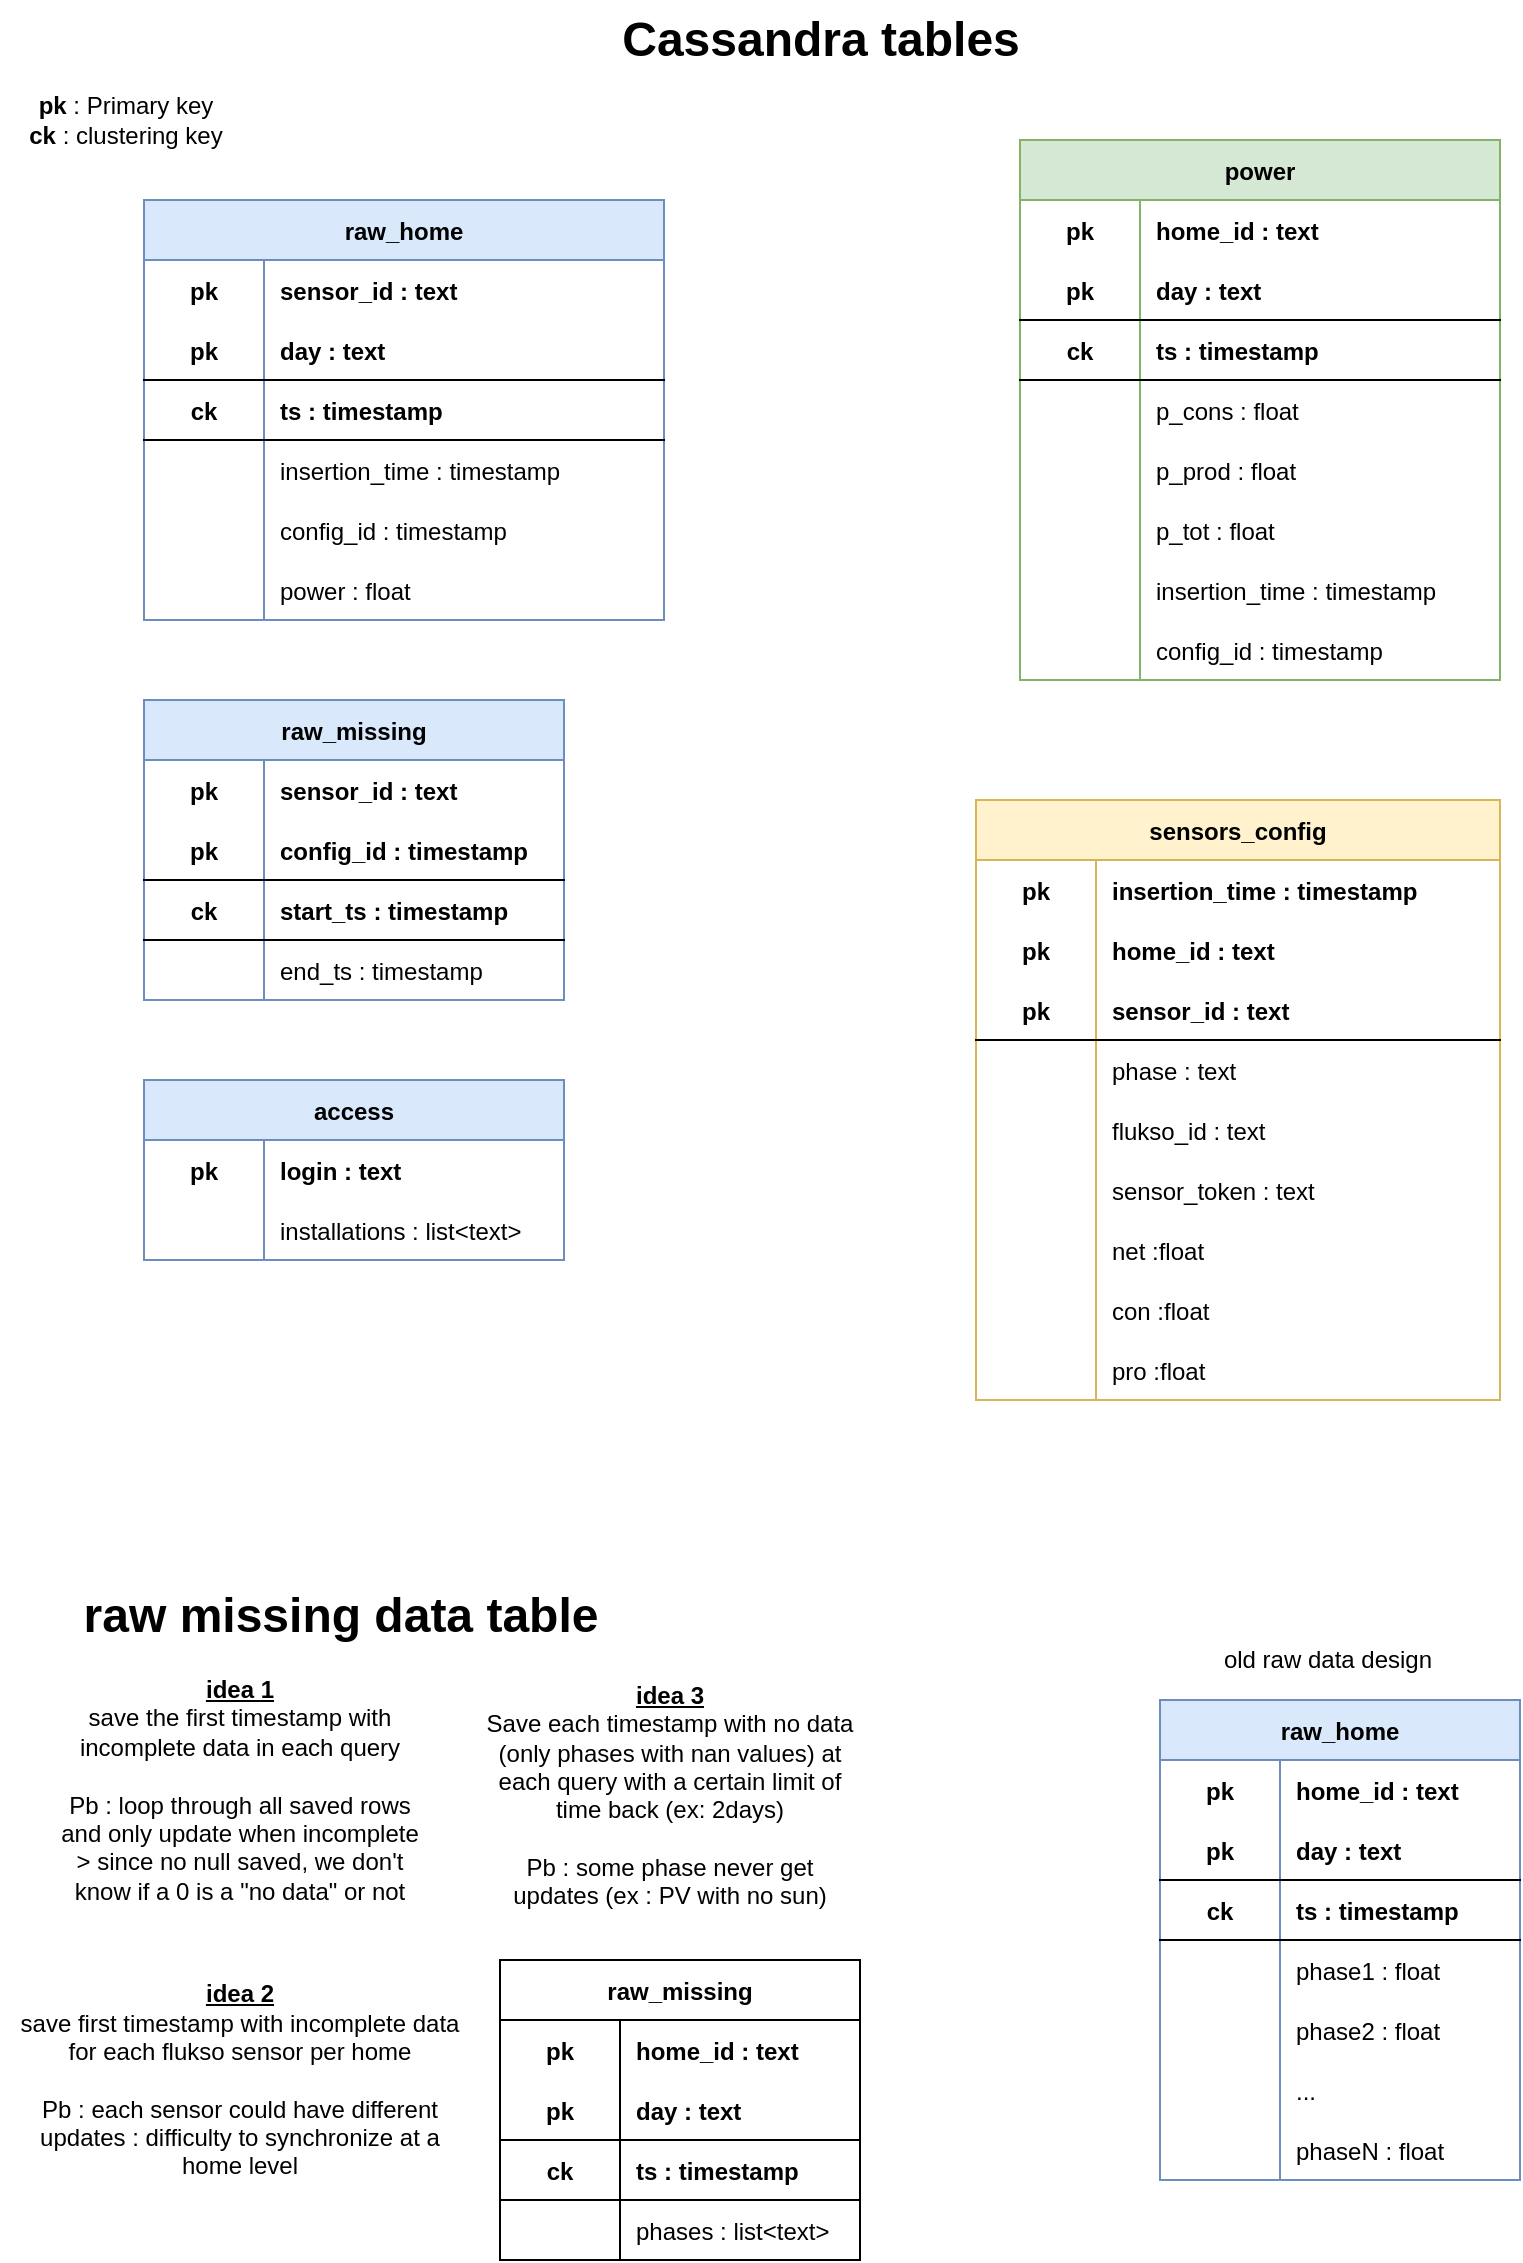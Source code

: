 <mxfile version="18.0.2" type="device" pages="11"><diagram id="RzMPGg3S1lfk-0h_FCbs" name="cassandra tables"><mxGraphModel dx="1422" dy="752" grid="1" gridSize="10" guides="1" tooltips="1" connect="1" arrows="1" fold="1" page="1" pageScale="1" pageWidth="827" pageHeight="1169" math="0" shadow="0"><root><mxCell id="0"/><mxCell id="1" parent="0"/><mxCell id="JZiYAfXFjz3X85Kj6ty7-5" value="raw_home" style="shape=table;startSize=30;container=1;collapsible=1;childLayout=tableLayout;fixedRows=1;rowLines=0;fontStyle=1;align=center;resizeLast=1;fillColor=#dae8fc;strokeColor=#6c8ebf;" parent="1" vertex="1"><mxGeometry x="590" y="870" width="180" height="240" as="geometry"/></mxCell><mxCell id="JZiYAfXFjz3X85Kj6ty7-6" value="" style="shape=tableRow;horizontal=0;startSize=0;swimlaneHead=0;swimlaneBody=0;fillColor=none;collapsible=0;dropTarget=0;points=[[0,0.5],[1,0.5]];portConstraint=eastwest;top=0;left=0;right=0;bottom=0;" parent="JZiYAfXFjz3X85Kj6ty7-5" vertex="1"><mxGeometry y="30" width="180" height="30" as="geometry"/></mxCell><mxCell id="JZiYAfXFjz3X85Kj6ty7-7" value="pk" style="shape=partialRectangle;connectable=0;fillColor=none;top=0;left=0;bottom=0;right=0;fontStyle=1;overflow=hidden;" parent="JZiYAfXFjz3X85Kj6ty7-6" vertex="1"><mxGeometry width="60" height="30" as="geometry"><mxRectangle width="60" height="30" as="alternateBounds"/></mxGeometry></mxCell><mxCell id="JZiYAfXFjz3X85Kj6ty7-8" value="home_id : text" style="shape=partialRectangle;connectable=0;fillColor=none;top=0;left=0;bottom=0;right=0;align=left;spacingLeft=6;fontStyle=1;overflow=hidden;" parent="JZiYAfXFjz3X85Kj6ty7-6" vertex="1"><mxGeometry x="60" width="120" height="30" as="geometry"><mxRectangle width="120" height="30" as="alternateBounds"/></mxGeometry></mxCell><mxCell id="JZiYAfXFjz3X85Kj6ty7-9" value="" style="shape=tableRow;horizontal=0;startSize=0;swimlaneHead=0;swimlaneBody=0;fillColor=none;collapsible=0;dropTarget=0;points=[[0,0.5],[1,0.5]];portConstraint=eastwest;top=0;left=0;right=0;bottom=1;" parent="JZiYAfXFjz3X85Kj6ty7-5" vertex="1"><mxGeometry y="60" width="180" height="30" as="geometry"/></mxCell><mxCell id="JZiYAfXFjz3X85Kj6ty7-10" value="pk" style="shape=partialRectangle;connectable=0;fillColor=none;top=0;left=0;bottom=0;right=0;fontStyle=1;overflow=hidden;" parent="JZiYAfXFjz3X85Kj6ty7-9" vertex="1"><mxGeometry width="60" height="30" as="geometry"><mxRectangle width="60" height="30" as="alternateBounds"/></mxGeometry></mxCell><mxCell id="JZiYAfXFjz3X85Kj6ty7-11" value="day : text" style="shape=partialRectangle;connectable=0;fillColor=none;top=0;left=0;bottom=0;right=0;align=left;spacingLeft=6;fontStyle=1;overflow=hidden;" parent="JZiYAfXFjz3X85Kj6ty7-9" vertex="1"><mxGeometry x="60" width="120" height="30" as="geometry"><mxRectangle width="120" height="30" as="alternateBounds"/></mxGeometry></mxCell><mxCell id="JZiYAfXFjz3X85Kj6ty7-18" value="" style="shape=tableRow;horizontal=0;startSize=0;swimlaneHead=0;swimlaneBody=0;fillColor=none;collapsible=0;dropTarget=0;points=[[0,0.5],[1,0.5]];portConstraint=eastwest;top=0;left=0;right=0;bottom=1;" parent="JZiYAfXFjz3X85Kj6ty7-5" vertex="1"><mxGeometry y="90" width="180" height="30" as="geometry"/></mxCell><mxCell id="JZiYAfXFjz3X85Kj6ty7-19" value="ck" style="shape=partialRectangle;connectable=0;fillColor=none;top=0;left=0;bottom=0;right=0;fontStyle=1;overflow=hidden;" parent="JZiYAfXFjz3X85Kj6ty7-18" vertex="1"><mxGeometry width="60" height="30" as="geometry"><mxRectangle width="60" height="30" as="alternateBounds"/></mxGeometry></mxCell><mxCell id="JZiYAfXFjz3X85Kj6ty7-20" value="ts : timestamp" style="shape=partialRectangle;connectable=0;fillColor=none;top=0;left=0;bottom=0;right=0;align=left;spacingLeft=6;fontStyle=1;overflow=hidden;" parent="JZiYAfXFjz3X85Kj6ty7-18" vertex="1"><mxGeometry x="60" width="120" height="30" as="geometry"><mxRectangle width="120" height="30" as="alternateBounds"/></mxGeometry></mxCell><mxCell id="JZiYAfXFjz3X85Kj6ty7-12" value="" style="shape=tableRow;horizontal=0;startSize=0;swimlaneHead=0;swimlaneBody=0;fillColor=none;collapsible=0;dropTarget=0;points=[[0,0.5],[1,0.5]];portConstraint=eastwest;top=0;left=0;right=0;bottom=0;" parent="JZiYAfXFjz3X85Kj6ty7-5" vertex="1"><mxGeometry y="120" width="180" height="30" as="geometry"/></mxCell><mxCell id="JZiYAfXFjz3X85Kj6ty7-13" value="" style="shape=partialRectangle;connectable=0;fillColor=none;top=0;left=0;bottom=0;right=0;editable=1;overflow=hidden;" parent="JZiYAfXFjz3X85Kj6ty7-12" vertex="1"><mxGeometry width="60" height="30" as="geometry"><mxRectangle width="60" height="30" as="alternateBounds"/></mxGeometry></mxCell><mxCell id="JZiYAfXFjz3X85Kj6ty7-14" value="phase1 : float" style="shape=partialRectangle;connectable=0;fillColor=none;top=0;left=0;bottom=0;right=0;align=left;spacingLeft=6;overflow=hidden;" parent="JZiYAfXFjz3X85Kj6ty7-12" vertex="1"><mxGeometry x="60" width="120" height="30" as="geometry"><mxRectangle width="120" height="30" as="alternateBounds"/></mxGeometry></mxCell><mxCell id="JZiYAfXFjz3X85Kj6ty7-15" value="" style="shape=tableRow;horizontal=0;startSize=0;swimlaneHead=0;swimlaneBody=0;fillColor=none;collapsible=0;dropTarget=0;points=[[0,0.5],[1,0.5]];portConstraint=eastwest;top=0;left=0;right=0;bottom=0;" parent="JZiYAfXFjz3X85Kj6ty7-5" vertex="1"><mxGeometry y="150" width="180" height="30" as="geometry"/></mxCell><mxCell id="JZiYAfXFjz3X85Kj6ty7-16" value="" style="shape=partialRectangle;connectable=0;fillColor=none;top=0;left=0;bottom=0;right=0;editable=1;overflow=hidden;" parent="JZiYAfXFjz3X85Kj6ty7-15" vertex="1"><mxGeometry width="60" height="30" as="geometry"><mxRectangle width="60" height="30" as="alternateBounds"/></mxGeometry></mxCell><mxCell id="JZiYAfXFjz3X85Kj6ty7-17" value="phase2 : float" style="shape=partialRectangle;connectable=0;fillColor=none;top=0;left=0;bottom=0;right=0;align=left;spacingLeft=6;overflow=hidden;" parent="JZiYAfXFjz3X85Kj6ty7-15" vertex="1"><mxGeometry x="60" width="120" height="30" as="geometry"><mxRectangle width="120" height="30" as="alternateBounds"/></mxGeometry></mxCell><mxCell id="JZiYAfXFjz3X85Kj6ty7-21" value="" style="shape=tableRow;horizontal=0;startSize=0;swimlaneHead=0;swimlaneBody=0;fillColor=none;collapsible=0;dropTarget=0;points=[[0,0.5],[1,0.5]];portConstraint=eastwest;top=0;left=0;right=0;bottom=0;" parent="JZiYAfXFjz3X85Kj6ty7-5" vertex="1"><mxGeometry y="180" width="180" height="30" as="geometry"/></mxCell><mxCell id="JZiYAfXFjz3X85Kj6ty7-22" value="" style="shape=partialRectangle;connectable=0;fillColor=none;top=0;left=0;bottom=0;right=0;editable=1;overflow=hidden;" parent="JZiYAfXFjz3X85Kj6ty7-21" vertex="1"><mxGeometry width="60" height="30" as="geometry"><mxRectangle width="60" height="30" as="alternateBounds"/></mxGeometry></mxCell><mxCell id="JZiYAfXFjz3X85Kj6ty7-23" value="..." style="shape=partialRectangle;connectable=0;fillColor=none;top=0;left=0;bottom=0;right=0;align=left;spacingLeft=6;overflow=hidden;" parent="JZiYAfXFjz3X85Kj6ty7-21" vertex="1"><mxGeometry x="60" width="120" height="30" as="geometry"><mxRectangle width="120" height="30" as="alternateBounds"/></mxGeometry></mxCell><mxCell id="JZiYAfXFjz3X85Kj6ty7-24" value="" style="shape=tableRow;horizontal=0;startSize=0;swimlaneHead=0;swimlaneBody=0;fillColor=none;collapsible=0;dropTarget=0;points=[[0,0.5],[1,0.5]];portConstraint=eastwest;top=0;left=0;right=0;bottom=0;" parent="JZiYAfXFjz3X85Kj6ty7-5" vertex="1"><mxGeometry y="210" width="180" height="30" as="geometry"/></mxCell><mxCell id="JZiYAfXFjz3X85Kj6ty7-25" value="" style="shape=partialRectangle;connectable=0;fillColor=none;top=0;left=0;bottom=0;right=0;editable=1;overflow=hidden;" parent="JZiYAfXFjz3X85Kj6ty7-24" vertex="1"><mxGeometry width="60" height="30" as="geometry"><mxRectangle width="60" height="30" as="alternateBounds"/></mxGeometry></mxCell><mxCell id="JZiYAfXFjz3X85Kj6ty7-26" value="phaseN : float" style="shape=partialRectangle;connectable=0;fillColor=none;top=0;left=0;bottom=0;right=0;align=left;spacingLeft=6;overflow=hidden;" parent="JZiYAfXFjz3X85Kj6ty7-24" vertex="1"><mxGeometry x="60" width="120" height="30" as="geometry"><mxRectangle width="120" height="30" as="alternateBounds"/></mxGeometry></mxCell><mxCell id="JZiYAfXFjz3X85Kj6ty7-27" value="power" style="shape=table;startSize=30;container=1;collapsible=1;childLayout=tableLayout;fixedRows=1;rowLines=0;fontStyle=1;align=center;resizeLast=1;fillColor=#d5e8d4;strokeColor=#82b366;" parent="1" vertex="1"><mxGeometry x="520" y="90" width="240" height="270" as="geometry"/></mxCell><mxCell id="JZiYAfXFjz3X85Kj6ty7-28" value="" style="shape=tableRow;horizontal=0;startSize=0;swimlaneHead=0;swimlaneBody=0;fillColor=none;collapsible=0;dropTarget=0;points=[[0,0.5],[1,0.5]];portConstraint=eastwest;top=0;left=0;right=0;bottom=0;" parent="JZiYAfXFjz3X85Kj6ty7-27" vertex="1"><mxGeometry y="30" width="240" height="30" as="geometry"/></mxCell><mxCell id="JZiYAfXFjz3X85Kj6ty7-29" value="pk" style="shape=partialRectangle;connectable=0;fillColor=none;top=0;left=0;bottom=0;right=0;fontStyle=1;overflow=hidden;" parent="JZiYAfXFjz3X85Kj6ty7-28" vertex="1"><mxGeometry width="60" height="30" as="geometry"><mxRectangle width="60" height="30" as="alternateBounds"/></mxGeometry></mxCell><mxCell id="JZiYAfXFjz3X85Kj6ty7-30" value="home_id : text" style="shape=partialRectangle;connectable=0;fillColor=none;top=0;left=0;bottom=0;right=0;align=left;spacingLeft=6;fontStyle=1;overflow=hidden;" parent="JZiYAfXFjz3X85Kj6ty7-28" vertex="1"><mxGeometry x="60" width="180" height="30" as="geometry"><mxRectangle width="180" height="30" as="alternateBounds"/></mxGeometry></mxCell><mxCell id="JZiYAfXFjz3X85Kj6ty7-31" value="" style="shape=tableRow;horizontal=0;startSize=0;swimlaneHead=0;swimlaneBody=0;fillColor=none;collapsible=0;dropTarget=0;points=[[0,0.5],[1,0.5]];portConstraint=eastwest;top=0;left=0;right=0;bottom=1;" parent="JZiYAfXFjz3X85Kj6ty7-27" vertex="1"><mxGeometry y="60" width="240" height="30" as="geometry"/></mxCell><mxCell id="JZiYAfXFjz3X85Kj6ty7-32" value="pk" style="shape=partialRectangle;connectable=0;fillColor=none;top=0;left=0;bottom=0;right=0;fontStyle=1;overflow=hidden;" parent="JZiYAfXFjz3X85Kj6ty7-31" vertex="1"><mxGeometry width="60" height="30" as="geometry"><mxRectangle width="60" height="30" as="alternateBounds"/></mxGeometry></mxCell><mxCell id="JZiYAfXFjz3X85Kj6ty7-33" value="day : text" style="shape=partialRectangle;connectable=0;fillColor=none;top=0;left=0;bottom=0;right=0;align=left;spacingLeft=6;fontStyle=1;overflow=hidden;" parent="JZiYAfXFjz3X85Kj6ty7-31" vertex="1"><mxGeometry x="60" width="180" height="30" as="geometry"><mxRectangle width="180" height="30" as="alternateBounds"/></mxGeometry></mxCell><mxCell id="JZiYAfXFjz3X85Kj6ty7-34" value="" style="shape=tableRow;horizontal=0;startSize=0;swimlaneHead=0;swimlaneBody=0;fillColor=none;collapsible=0;dropTarget=0;points=[[0,0.5],[1,0.5]];portConstraint=eastwest;top=0;left=0;right=0;bottom=1;" parent="JZiYAfXFjz3X85Kj6ty7-27" vertex="1"><mxGeometry y="90" width="240" height="30" as="geometry"/></mxCell><mxCell id="JZiYAfXFjz3X85Kj6ty7-35" value="ck" style="shape=partialRectangle;connectable=0;fillColor=none;top=0;left=0;bottom=0;right=0;fontStyle=1;overflow=hidden;" parent="JZiYAfXFjz3X85Kj6ty7-34" vertex="1"><mxGeometry width="60" height="30" as="geometry"><mxRectangle width="60" height="30" as="alternateBounds"/></mxGeometry></mxCell><mxCell id="JZiYAfXFjz3X85Kj6ty7-36" value="ts : timestamp" style="shape=partialRectangle;connectable=0;fillColor=none;top=0;left=0;bottom=0;right=0;align=left;spacingLeft=6;fontStyle=1;overflow=hidden;" parent="JZiYAfXFjz3X85Kj6ty7-34" vertex="1"><mxGeometry x="60" width="180" height="30" as="geometry"><mxRectangle width="180" height="30" as="alternateBounds"/></mxGeometry></mxCell><mxCell id="1MMockyLlbRV_NOJJ3Hm-27" value="" style="shape=tableRow;horizontal=0;startSize=0;swimlaneHead=0;swimlaneBody=0;fillColor=none;collapsible=0;dropTarget=0;points=[[0,0.5],[1,0.5]];portConstraint=eastwest;top=0;left=0;right=0;bottom=0;" parent="JZiYAfXFjz3X85Kj6ty7-27" vertex="1"><mxGeometry y="120" width="240" height="30" as="geometry"/></mxCell><mxCell id="1MMockyLlbRV_NOJJ3Hm-28" value="" style="shape=partialRectangle;connectable=0;fillColor=none;top=0;left=0;bottom=0;right=0;editable=1;overflow=hidden;" parent="1MMockyLlbRV_NOJJ3Hm-27" vertex="1"><mxGeometry width="60" height="30" as="geometry"><mxRectangle width="60" height="30" as="alternateBounds"/></mxGeometry></mxCell><mxCell id="1MMockyLlbRV_NOJJ3Hm-29" value="p_cons : float" style="shape=partialRectangle;connectable=0;fillColor=none;top=0;left=0;bottom=0;right=0;align=left;spacingLeft=6;overflow=hidden;" parent="1MMockyLlbRV_NOJJ3Hm-27" vertex="1"><mxGeometry x="60" width="180" height="30" as="geometry"><mxRectangle width="180" height="30" as="alternateBounds"/></mxGeometry></mxCell><mxCell id="JZiYAfXFjz3X85Kj6ty7-40" value="" style="shape=tableRow;horizontal=0;startSize=0;swimlaneHead=0;swimlaneBody=0;fillColor=none;collapsible=0;dropTarget=0;points=[[0,0.5],[1,0.5]];portConstraint=eastwest;top=0;left=0;right=0;bottom=0;" parent="JZiYAfXFjz3X85Kj6ty7-27" vertex="1"><mxGeometry y="150" width="240" height="30" as="geometry"/></mxCell><mxCell id="JZiYAfXFjz3X85Kj6ty7-41" value="" style="shape=partialRectangle;connectable=0;fillColor=none;top=0;left=0;bottom=0;right=0;editable=1;overflow=hidden;" parent="JZiYAfXFjz3X85Kj6ty7-40" vertex="1"><mxGeometry width="60" height="30" as="geometry"><mxRectangle width="60" height="30" as="alternateBounds"/></mxGeometry></mxCell><mxCell id="JZiYAfXFjz3X85Kj6ty7-42" value="p_prod : float" style="shape=partialRectangle;connectable=0;fillColor=none;top=0;left=0;bottom=0;right=0;align=left;spacingLeft=6;overflow=hidden;" parent="JZiYAfXFjz3X85Kj6ty7-40" vertex="1"><mxGeometry x="60" width="180" height="30" as="geometry"><mxRectangle width="180" height="30" as="alternateBounds"/></mxGeometry></mxCell><mxCell id="JZiYAfXFjz3X85Kj6ty7-46" value="" style="shape=tableRow;horizontal=0;startSize=0;swimlaneHead=0;swimlaneBody=0;fillColor=none;collapsible=0;dropTarget=0;points=[[0,0.5],[1,0.5]];portConstraint=eastwest;top=0;left=0;right=0;bottom=0;" parent="JZiYAfXFjz3X85Kj6ty7-27" vertex="1"><mxGeometry y="180" width="240" height="30" as="geometry"/></mxCell><mxCell id="JZiYAfXFjz3X85Kj6ty7-47" value="" style="shape=partialRectangle;connectable=0;fillColor=none;top=0;left=0;bottom=0;right=0;editable=1;overflow=hidden;" parent="JZiYAfXFjz3X85Kj6ty7-46" vertex="1"><mxGeometry width="60" height="30" as="geometry"><mxRectangle width="60" height="30" as="alternateBounds"/></mxGeometry></mxCell><mxCell id="JZiYAfXFjz3X85Kj6ty7-48" value="p_tot : float" style="shape=partialRectangle;connectable=0;fillColor=none;top=0;left=0;bottom=0;right=0;align=left;spacingLeft=6;overflow=hidden;" parent="JZiYAfXFjz3X85Kj6ty7-46" vertex="1"><mxGeometry x="60" width="180" height="30" as="geometry"><mxRectangle width="180" height="30" as="alternateBounds"/></mxGeometry></mxCell><mxCell id="JZiYAfXFjz3X85Kj6ty7-37" value="" style="shape=tableRow;horizontal=0;startSize=0;swimlaneHead=0;swimlaneBody=0;fillColor=none;collapsible=0;dropTarget=0;points=[[0,0.5],[1,0.5]];portConstraint=eastwest;top=0;left=0;right=0;bottom=0;" parent="JZiYAfXFjz3X85Kj6ty7-27" vertex="1"><mxGeometry y="210" width="240" height="30" as="geometry"/></mxCell><mxCell id="JZiYAfXFjz3X85Kj6ty7-38" value="" style="shape=partialRectangle;connectable=0;fillColor=none;top=0;left=0;bottom=0;right=0;editable=1;overflow=hidden;" parent="JZiYAfXFjz3X85Kj6ty7-37" vertex="1"><mxGeometry width="60" height="30" as="geometry"><mxRectangle width="60" height="30" as="alternateBounds"/></mxGeometry></mxCell><mxCell id="JZiYAfXFjz3X85Kj6ty7-39" value="insertion_time : timestamp" style="shape=partialRectangle;connectable=0;fillColor=none;top=0;left=0;bottom=0;right=0;align=left;spacingLeft=6;overflow=hidden;" parent="JZiYAfXFjz3X85Kj6ty7-37" vertex="1"><mxGeometry x="60" width="180" height="30" as="geometry"><mxRectangle width="180" height="30" as="alternateBounds"/></mxGeometry></mxCell><mxCell id="vbl3I0Gm6b6GsAuptibD-4" value="" style="shape=tableRow;horizontal=0;startSize=0;swimlaneHead=0;swimlaneBody=0;fillColor=none;collapsible=0;dropTarget=0;points=[[0,0.5],[1,0.5]];portConstraint=eastwest;top=0;left=0;right=0;bottom=0;" parent="JZiYAfXFjz3X85Kj6ty7-27" vertex="1"><mxGeometry y="240" width="240" height="30" as="geometry"/></mxCell><mxCell id="vbl3I0Gm6b6GsAuptibD-5" value="" style="shape=partialRectangle;connectable=0;fillColor=none;top=0;left=0;bottom=0;right=0;editable=1;overflow=hidden;" parent="vbl3I0Gm6b6GsAuptibD-4" vertex="1"><mxGeometry width="60" height="30" as="geometry"><mxRectangle width="60" height="30" as="alternateBounds"/></mxGeometry></mxCell><mxCell id="vbl3I0Gm6b6GsAuptibD-6" value="config_id : timestamp" style="shape=partialRectangle;connectable=0;fillColor=none;top=0;left=0;bottom=0;right=0;align=left;spacingLeft=6;overflow=hidden;" parent="vbl3I0Gm6b6GsAuptibD-4" vertex="1"><mxGeometry x="60" width="180" height="30" as="geometry"><mxRectangle width="180" height="30" as="alternateBounds"/></mxGeometry></mxCell><mxCell id="5ImQeGOIf60A1yFll6zx-1" value="Cassandra tables" style="text;strokeColor=none;fillColor=none;html=1;fontSize=24;fontStyle=1;verticalAlign=middle;align=center;" parent="1" vertex="1"><mxGeometry x="370" y="20" width="100" height="40" as="geometry"/></mxCell><mxCell id="DPlQC-xXkgIFfSk5h07c-1" value="raw_missing" style="shape=table;startSize=30;container=1;collapsible=1;childLayout=tableLayout;fixedRows=1;rowLines=0;fontStyle=1;align=center;resizeLast=1;" parent="1" vertex="1"><mxGeometry x="260" y="1000" width="180" height="150" as="geometry"/></mxCell><mxCell id="DPlQC-xXkgIFfSk5h07c-2" value="" style="shape=tableRow;horizontal=0;startSize=0;swimlaneHead=0;swimlaneBody=0;fillColor=none;collapsible=0;dropTarget=0;points=[[0,0.5],[1,0.5]];portConstraint=eastwest;top=0;left=0;right=0;bottom=0;" parent="DPlQC-xXkgIFfSk5h07c-1" vertex="1"><mxGeometry y="30" width="180" height="30" as="geometry"/></mxCell><mxCell id="DPlQC-xXkgIFfSk5h07c-3" value="pk" style="shape=partialRectangle;connectable=0;fillColor=none;top=0;left=0;bottom=0;right=0;fontStyle=1;overflow=hidden;" parent="DPlQC-xXkgIFfSk5h07c-2" vertex="1"><mxGeometry width="60" height="30" as="geometry"><mxRectangle width="60" height="30" as="alternateBounds"/></mxGeometry></mxCell><mxCell id="DPlQC-xXkgIFfSk5h07c-4" value="home_id : text" style="shape=partialRectangle;connectable=0;fillColor=none;top=0;left=0;bottom=0;right=0;align=left;spacingLeft=6;fontStyle=1;overflow=hidden;" parent="DPlQC-xXkgIFfSk5h07c-2" vertex="1"><mxGeometry x="60" width="120" height="30" as="geometry"><mxRectangle width="120" height="30" as="alternateBounds"/></mxGeometry></mxCell><mxCell id="DPlQC-xXkgIFfSk5h07c-5" value="" style="shape=tableRow;horizontal=0;startSize=0;swimlaneHead=0;swimlaneBody=0;fillColor=none;collapsible=0;dropTarget=0;points=[[0,0.5],[1,0.5]];portConstraint=eastwest;top=0;left=0;right=0;bottom=1;" parent="DPlQC-xXkgIFfSk5h07c-1" vertex="1"><mxGeometry y="60" width="180" height="30" as="geometry"/></mxCell><mxCell id="DPlQC-xXkgIFfSk5h07c-6" value="pk" style="shape=partialRectangle;connectable=0;fillColor=none;top=0;left=0;bottom=0;right=0;fontStyle=1;overflow=hidden;" parent="DPlQC-xXkgIFfSk5h07c-5" vertex="1"><mxGeometry width="60" height="30" as="geometry"><mxRectangle width="60" height="30" as="alternateBounds"/></mxGeometry></mxCell><mxCell id="DPlQC-xXkgIFfSk5h07c-7" value="day : text" style="shape=partialRectangle;connectable=0;fillColor=none;top=0;left=0;bottom=0;right=0;align=left;spacingLeft=6;fontStyle=1;overflow=hidden;" parent="DPlQC-xXkgIFfSk5h07c-5" vertex="1"><mxGeometry x="60" width="120" height="30" as="geometry"><mxRectangle width="120" height="30" as="alternateBounds"/></mxGeometry></mxCell><mxCell id="DPlQC-xXkgIFfSk5h07c-8" value="" style="shape=tableRow;horizontal=0;startSize=0;swimlaneHead=0;swimlaneBody=0;fillColor=none;collapsible=0;dropTarget=0;points=[[0,0.5],[1,0.5]];portConstraint=eastwest;top=0;left=0;right=0;bottom=1;" parent="DPlQC-xXkgIFfSk5h07c-1" vertex="1"><mxGeometry y="90" width="180" height="30" as="geometry"/></mxCell><mxCell id="DPlQC-xXkgIFfSk5h07c-9" value="ck" style="shape=partialRectangle;connectable=0;fillColor=none;top=0;left=0;bottom=0;right=0;fontStyle=1;overflow=hidden;" parent="DPlQC-xXkgIFfSk5h07c-8" vertex="1"><mxGeometry width="60" height="30" as="geometry"><mxRectangle width="60" height="30" as="alternateBounds"/></mxGeometry></mxCell><mxCell id="DPlQC-xXkgIFfSk5h07c-10" value="ts : timestamp" style="shape=partialRectangle;connectable=0;fillColor=none;top=0;left=0;bottom=0;right=0;align=left;spacingLeft=6;fontStyle=1;overflow=hidden;" parent="DPlQC-xXkgIFfSk5h07c-8" vertex="1"><mxGeometry x="60" width="120" height="30" as="geometry"><mxRectangle width="120" height="30" as="alternateBounds"/></mxGeometry></mxCell><mxCell id="DPlQC-xXkgIFfSk5h07c-11" value="" style="shape=tableRow;horizontal=0;startSize=0;swimlaneHead=0;swimlaneBody=0;fillColor=none;collapsible=0;dropTarget=0;points=[[0,0.5],[1,0.5]];portConstraint=eastwest;top=0;left=0;right=0;bottom=0;" parent="DPlQC-xXkgIFfSk5h07c-1" vertex="1"><mxGeometry y="120" width="180" height="30" as="geometry"/></mxCell><mxCell id="DPlQC-xXkgIFfSk5h07c-12" value="" style="shape=partialRectangle;connectable=0;fillColor=none;top=0;left=0;bottom=0;right=0;editable=1;overflow=hidden;" parent="DPlQC-xXkgIFfSk5h07c-11" vertex="1"><mxGeometry width="60" height="30" as="geometry"><mxRectangle width="60" height="30" as="alternateBounds"/></mxGeometry></mxCell><mxCell id="DPlQC-xXkgIFfSk5h07c-13" value="phases : list&lt;text&gt;" style="shape=partialRectangle;connectable=0;fillColor=none;top=0;left=0;bottom=0;right=0;align=left;spacingLeft=6;overflow=hidden;" parent="DPlQC-xXkgIFfSk5h07c-11" vertex="1"><mxGeometry x="60" width="120" height="30" as="geometry"><mxRectangle width="120" height="30" as="alternateBounds"/></mxGeometry></mxCell><mxCell id="DPlQC-xXkgIFfSk5h07c-23" value="raw missing data table" style="text;strokeColor=none;fillColor=none;html=1;fontSize=24;fontStyle=1;verticalAlign=middle;align=center;" parent="1" vertex="1"><mxGeometry x="10" y="810" width="340" height="35" as="geometry"/></mxCell><mxCell id="DPlQC-xXkgIFfSk5h07c-25" value="&lt;u&gt;&lt;b&gt;idea 3&lt;/b&gt;&lt;/u&gt;&lt;br&gt;&lt;div&gt;Save each timestamp with no data (only phases with nan values) at each query with a certain limit of time back (ex: 2days)&lt;br&gt;&lt;/div&gt;&lt;div&gt;&lt;br&gt;&lt;/div&gt;&lt;div&gt;Pb : some phase never get updates (ex : PV with no sun)&lt;br&gt;&lt;/div&gt;&amp;nbsp;" style="text;html=1;strokeColor=none;fillColor=none;align=center;verticalAlign=middle;whiteSpace=wrap;rounded=0;" parent="1" vertex="1"><mxGeometry x="250" y="870" width="190" height="110" as="geometry"/></mxCell><mxCell id="l8jZsDi9RheKis83_qNE-1" value="&lt;div&gt;&lt;u&gt;&lt;b&gt;idea 1&lt;/b&gt; &lt;/u&gt;&lt;br&gt;&lt;/div&gt;&lt;div&gt;save the first timestamp with incomplete data in each query&lt;/div&gt;&lt;div&gt;&lt;br&gt;&lt;/div&gt;&lt;div&gt;Pb : loop through all saved rows and only update when incomplete &amp;gt; since no null saved, we don't know if a 0 is a &quot;no data&quot; or not&lt;br&gt;&lt;/div&gt;" style="text;html=1;strokeColor=none;fillColor=none;align=center;verticalAlign=middle;whiteSpace=wrap;rounded=0;" parent="1" vertex="1"><mxGeometry x="35" y="820" width="190" height="190" as="geometry"/></mxCell><mxCell id="l8jZsDi9RheKis83_qNE-2" value="&lt;div&gt;&lt;u&gt;&lt;b&gt;idea 2&lt;/b&gt;&lt;/u&gt;&lt;br&gt;&lt;/div&gt;&lt;div&gt;save first timestamp with incomplete data for each flukso sensor per home&lt;/div&gt;&lt;div&gt;&lt;br&gt;&lt;/div&gt;&lt;div&gt;Pb : each sensor could have different updates : difficulty to synchronize at a home level&lt;br&gt;&lt;/div&gt;" style="text;html=1;strokeColor=none;fillColor=none;align=center;verticalAlign=middle;whiteSpace=wrap;rounded=0;" parent="1" vertex="1"><mxGeometry x="15" y="970" width="230" height="180" as="geometry"/></mxCell><mxCell id="QlTTgCLg-RSCcqfMqK1R-1" value="sensors_config" style="shape=table;startSize=30;container=1;collapsible=1;childLayout=tableLayout;fixedRows=1;rowLines=0;fontStyle=1;align=center;resizeLast=1;fillColor=#fff2cc;strokeColor=#d6b656;" parent="1" vertex="1"><mxGeometry x="498" y="420" width="262" height="300" as="geometry"/></mxCell><mxCell id="QlTTgCLg-RSCcqfMqK1R-2" value="" style="shape=tableRow;horizontal=0;startSize=0;swimlaneHead=0;swimlaneBody=0;fillColor=none;collapsible=0;dropTarget=0;points=[[0,0.5],[1,0.5]];portConstraint=eastwest;top=0;left=0;right=0;bottom=0;" parent="QlTTgCLg-RSCcqfMqK1R-1" vertex="1"><mxGeometry y="30" width="262" height="30" as="geometry"/></mxCell><mxCell id="QlTTgCLg-RSCcqfMqK1R-3" value="pk" style="shape=partialRectangle;connectable=0;fillColor=none;top=0;left=0;bottom=0;right=0;fontStyle=1;overflow=hidden;" parent="QlTTgCLg-RSCcqfMqK1R-2" vertex="1"><mxGeometry width="60" height="30" as="geometry"><mxRectangle width="60" height="30" as="alternateBounds"/></mxGeometry></mxCell><mxCell id="QlTTgCLg-RSCcqfMqK1R-4" value="insertion_time : timestamp" style="shape=partialRectangle;connectable=0;fillColor=none;top=0;left=0;bottom=0;right=0;align=left;spacingLeft=6;fontStyle=1;overflow=hidden;" parent="QlTTgCLg-RSCcqfMqK1R-2" vertex="1"><mxGeometry x="60" width="202" height="30" as="geometry"><mxRectangle width="202" height="30" as="alternateBounds"/></mxGeometry></mxCell><mxCell id="WXS6pJAPWkyX68Xb93Ev-1" value="" style="shape=tableRow;horizontal=0;startSize=0;swimlaneHead=0;swimlaneBody=0;fillColor=none;collapsible=0;dropTarget=0;points=[[0,0.5],[1,0.5]];portConstraint=eastwest;top=0;left=0;right=0;bottom=0;" parent="QlTTgCLg-RSCcqfMqK1R-1" vertex="1"><mxGeometry y="60" width="262" height="30" as="geometry"/></mxCell><mxCell id="WXS6pJAPWkyX68Xb93Ev-2" value="pk" style="shape=partialRectangle;connectable=0;fillColor=none;top=0;left=0;bottom=0;right=0;fontStyle=1;overflow=hidden;" parent="WXS6pJAPWkyX68Xb93Ev-1" vertex="1"><mxGeometry width="60" height="30" as="geometry"><mxRectangle width="60" height="30" as="alternateBounds"/></mxGeometry></mxCell><mxCell id="WXS6pJAPWkyX68Xb93Ev-3" value="home_id : text" style="shape=partialRectangle;connectable=0;fillColor=none;top=0;left=0;bottom=0;right=0;align=left;spacingLeft=6;fontStyle=1;overflow=hidden;" parent="WXS6pJAPWkyX68Xb93Ev-1" vertex="1"><mxGeometry x="60" width="202" height="30" as="geometry"><mxRectangle width="202" height="30" as="alternateBounds"/></mxGeometry></mxCell><mxCell id="QlTTgCLg-RSCcqfMqK1R-5" value="" style="shape=tableRow;horizontal=0;startSize=0;swimlaneHead=0;swimlaneBody=0;fillColor=none;collapsible=0;dropTarget=0;points=[[0,0.5],[1,0.5]];portConstraint=eastwest;top=0;left=0;right=0;bottom=1;" parent="QlTTgCLg-RSCcqfMqK1R-1" vertex="1"><mxGeometry y="90" width="262" height="30" as="geometry"/></mxCell><mxCell id="QlTTgCLg-RSCcqfMqK1R-6" value="pk" style="shape=partialRectangle;connectable=0;fillColor=none;top=0;left=0;bottom=0;right=0;fontStyle=1;overflow=hidden;" parent="QlTTgCLg-RSCcqfMqK1R-5" vertex="1"><mxGeometry width="60" height="30" as="geometry"><mxRectangle width="60" height="30" as="alternateBounds"/></mxGeometry></mxCell><mxCell id="QlTTgCLg-RSCcqfMqK1R-7" value="sensor_id : text" style="shape=partialRectangle;connectable=0;fillColor=none;top=0;left=0;bottom=0;right=0;align=left;spacingLeft=6;fontStyle=1;overflow=hidden;" parent="QlTTgCLg-RSCcqfMqK1R-5" vertex="1"><mxGeometry x="60" width="202" height="30" as="geometry"><mxRectangle width="202" height="30" as="alternateBounds"/></mxGeometry></mxCell><mxCell id="QlTTgCLg-RSCcqfMqK1R-11" value="" style="shape=tableRow;horizontal=0;startSize=0;swimlaneHead=0;swimlaneBody=0;fillColor=none;collapsible=0;dropTarget=0;points=[[0,0.5],[1,0.5]];portConstraint=eastwest;top=0;left=0;right=0;bottom=0;" parent="QlTTgCLg-RSCcqfMqK1R-1" vertex="1"><mxGeometry y="120" width="262" height="30" as="geometry"/></mxCell><mxCell id="QlTTgCLg-RSCcqfMqK1R-12" value="" style="shape=partialRectangle;connectable=0;fillColor=none;top=0;left=0;bottom=0;right=0;editable=1;overflow=hidden;" parent="QlTTgCLg-RSCcqfMqK1R-11" vertex="1"><mxGeometry width="60" height="30" as="geometry"><mxRectangle width="60" height="30" as="alternateBounds"/></mxGeometry></mxCell><mxCell id="QlTTgCLg-RSCcqfMqK1R-13" value="phase : text" style="shape=partialRectangle;connectable=0;fillColor=none;top=0;left=0;bottom=0;right=0;align=left;spacingLeft=6;overflow=hidden;" parent="QlTTgCLg-RSCcqfMqK1R-11" vertex="1"><mxGeometry x="60" width="202" height="30" as="geometry"><mxRectangle width="202" height="30" as="alternateBounds"/></mxGeometry></mxCell><mxCell id="QlTTgCLg-RSCcqfMqK1R-14" value="" style="shape=tableRow;horizontal=0;startSize=0;swimlaneHead=0;swimlaneBody=0;fillColor=none;collapsible=0;dropTarget=0;points=[[0,0.5],[1,0.5]];portConstraint=eastwest;top=0;left=0;right=0;bottom=0;" parent="QlTTgCLg-RSCcqfMqK1R-1" vertex="1"><mxGeometry y="150" width="262" height="30" as="geometry"/></mxCell><mxCell id="QlTTgCLg-RSCcqfMqK1R-15" value="" style="shape=partialRectangle;connectable=0;fillColor=none;top=0;left=0;bottom=0;right=0;editable=1;overflow=hidden;" parent="QlTTgCLg-RSCcqfMqK1R-14" vertex="1"><mxGeometry width="60" height="30" as="geometry"><mxRectangle width="60" height="30" as="alternateBounds"/></mxGeometry></mxCell><mxCell id="QlTTgCLg-RSCcqfMqK1R-16" value="flukso_id : text" style="shape=partialRectangle;connectable=0;fillColor=none;top=0;left=0;bottom=0;right=0;align=left;spacingLeft=6;overflow=hidden;" parent="QlTTgCLg-RSCcqfMqK1R-14" vertex="1"><mxGeometry x="60" width="202" height="30" as="geometry"><mxRectangle width="202" height="30" as="alternateBounds"/></mxGeometry></mxCell><mxCell id="QlTTgCLg-RSCcqfMqK1R-17" value="" style="shape=tableRow;horizontal=0;startSize=0;swimlaneHead=0;swimlaneBody=0;fillColor=none;collapsible=0;dropTarget=0;points=[[0,0.5],[1,0.5]];portConstraint=eastwest;top=0;left=0;right=0;bottom=0;" parent="QlTTgCLg-RSCcqfMqK1R-1" vertex="1"><mxGeometry y="180" width="262" height="30" as="geometry"/></mxCell><mxCell id="QlTTgCLg-RSCcqfMqK1R-18" value="" style="shape=partialRectangle;connectable=0;fillColor=none;top=0;left=0;bottom=0;right=0;editable=1;overflow=hidden;" parent="QlTTgCLg-RSCcqfMqK1R-17" vertex="1"><mxGeometry width="60" height="30" as="geometry"><mxRectangle width="60" height="30" as="alternateBounds"/></mxGeometry></mxCell><mxCell id="QlTTgCLg-RSCcqfMqK1R-19" value="sensor_token : text" style="shape=partialRectangle;connectable=0;fillColor=none;top=0;left=0;bottom=0;right=0;align=left;spacingLeft=6;overflow=hidden;" parent="QlTTgCLg-RSCcqfMqK1R-17" vertex="1"><mxGeometry x="60" width="202" height="30" as="geometry"><mxRectangle width="202" height="30" as="alternateBounds"/></mxGeometry></mxCell><mxCell id="QlTTgCLg-RSCcqfMqK1R-20" value="" style="shape=tableRow;horizontal=0;startSize=0;swimlaneHead=0;swimlaneBody=0;fillColor=none;collapsible=0;dropTarget=0;points=[[0,0.5],[1,0.5]];portConstraint=eastwest;top=0;left=0;right=0;bottom=0;" parent="QlTTgCLg-RSCcqfMqK1R-1" vertex="1"><mxGeometry y="210" width="262" height="30" as="geometry"/></mxCell><mxCell id="QlTTgCLg-RSCcqfMqK1R-21" value="" style="shape=partialRectangle;connectable=0;fillColor=none;top=0;left=0;bottom=0;right=0;editable=1;overflow=hidden;" parent="QlTTgCLg-RSCcqfMqK1R-20" vertex="1"><mxGeometry width="60" height="30" as="geometry"><mxRectangle width="60" height="30" as="alternateBounds"/></mxGeometry></mxCell><mxCell id="QlTTgCLg-RSCcqfMqK1R-22" value="net :float" style="shape=partialRectangle;connectable=0;fillColor=none;top=0;left=0;bottom=0;right=0;align=left;spacingLeft=6;overflow=hidden;" parent="QlTTgCLg-RSCcqfMqK1R-20" vertex="1"><mxGeometry x="60" width="202" height="30" as="geometry"><mxRectangle width="202" height="30" as="alternateBounds"/></mxGeometry></mxCell><mxCell id="QlTTgCLg-RSCcqfMqK1R-23" value="" style="shape=tableRow;horizontal=0;startSize=0;swimlaneHead=0;swimlaneBody=0;fillColor=none;collapsible=0;dropTarget=0;points=[[0,0.5],[1,0.5]];portConstraint=eastwest;top=0;left=0;right=0;bottom=0;" parent="QlTTgCLg-RSCcqfMqK1R-1" vertex="1"><mxGeometry y="240" width="262" height="30" as="geometry"/></mxCell><mxCell id="QlTTgCLg-RSCcqfMqK1R-24" value="" style="shape=partialRectangle;connectable=0;fillColor=none;top=0;left=0;bottom=0;right=0;editable=1;overflow=hidden;" parent="QlTTgCLg-RSCcqfMqK1R-23" vertex="1"><mxGeometry width="60" height="30" as="geometry"><mxRectangle width="60" height="30" as="alternateBounds"/></mxGeometry></mxCell><mxCell id="QlTTgCLg-RSCcqfMqK1R-25" value="con :float" style="shape=partialRectangle;connectable=0;fillColor=none;top=0;left=0;bottom=0;right=0;align=left;spacingLeft=6;overflow=hidden;" parent="QlTTgCLg-RSCcqfMqK1R-23" vertex="1"><mxGeometry x="60" width="202" height="30" as="geometry"><mxRectangle width="202" height="30" as="alternateBounds"/></mxGeometry></mxCell><mxCell id="QlTTgCLg-RSCcqfMqK1R-26" value="" style="shape=tableRow;horizontal=0;startSize=0;swimlaneHead=0;swimlaneBody=0;fillColor=none;collapsible=0;dropTarget=0;points=[[0,0.5],[1,0.5]];portConstraint=eastwest;top=0;left=0;right=0;bottom=0;" parent="QlTTgCLg-RSCcqfMqK1R-1" vertex="1"><mxGeometry y="270" width="262" height="30" as="geometry"/></mxCell><mxCell id="QlTTgCLg-RSCcqfMqK1R-27" value="" style="shape=partialRectangle;connectable=0;fillColor=none;top=0;left=0;bottom=0;right=0;editable=1;overflow=hidden;" parent="QlTTgCLg-RSCcqfMqK1R-26" vertex="1"><mxGeometry width="60" height="30" as="geometry"><mxRectangle width="60" height="30" as="alternateBounds"/></mxGeometry></mxCell><mxCell id="QlTTgCLg-RSCcqfMqK1R-28" value="pro :float" style="shape=partialRectangle;connectable=0;fillColor=none;top=0;left=0;bottom=0;right=0;align=left;spacingLeft=6;overflow=hidden;" parent="QlTTgCLg-RSCcqfMqK1R-26" vertex="1"><mxGeometry x="60" width="202" height="30" as="geometry"><mxRectangle width="202" height="30" as="alternateBounds"/></mxGeometry></mxCell><mxCell id="xpEpMxNF2T5pAxAB0ZVM-2" value="&lt;div&gt;&lt;b&gt;pk&lt;/b&gt; : Primary key&lt;/div&gt;&lt;div&gt;&lt;b&gt;ck &lt;/b&gt;: clustering key&lt;br&gt;&lt;/div&gt;" style="text;html=1;strokeColor=none;fillColor=none;align=center;verticalAlign=middle;whiteSpace=wrap;rounded=0;" parent="1" vertex="1"><mxGeometry x="10" y="50" width="126" height="60" as="geometry"/></mxCell><mxCell id="1MMockyLlbRV_NOJJ3Hm-4" value="raw_home" style="shape=table;startSize=30;container=1;collapsible=1;childLayout=tableLayout;fixedRows=1;rowLines=0;fontStyle=1;align=center;resizeLast=1;fillColor=#dae8fc;strokeColor=#6c8ebf;" parent="1" vertex="1"><mxGeometry x="82" y="120" width="260" height="210" as="geometry"/></mxCell><mxCell id="1MMockyLlbRV_NOJJ3Hm-5" value="" style="shape=tableRow;horizontal=0;startSize=0;swimlaneHead=0;swimlaneBody=0;fillColor=none;collapsible=0;dropTarget=0;points=[[0,0.5],[1,0.5]];portConstraint=eastwest;top=0;left=0;right=0;bottom=0;" parent="1MMockyLlbRV_NOJJ3Hm-4" vertex="1"><mxGeometry y="30" width="260" height="30" as="geometry"/></mxCell><mxCell id="1MMockyLlbRV_NOJJ3Hm-6" value="pk" style="shape=partialRectangle;connectable=0;fillColor=none;top=0;left=0;bottom=0;right=0;fontStyle=1;overflow=hidden;" parent="1MMockyLlbRV_NOJJ3Hm-5" vertex="1"><mxGeometry width="60" height="30" as="geometry"><mxRectangle width="60" height="30" as="alternateBounds"/></mxGeometry></mxCell><mxCell id="1MMockyLlbRV_NOJJ3Hm-7" value="sensor_id : text" style="shape=partialRectangle;connectable=0;fillColor=none;top=0;left=0;bottom=0;right=0;align=left;spacingLeft=6;fontStyle=1;overflow=hidden;" parent="1MMockyLlbRV_NOJJ3Hm-5" vertex="1"><mxGeometry x="60" width="200" height="30" as="geometry"><mxRectangle width="200" height="30" as="alternateBounds"/></mxGeometry></mxCell><mxCell id="1MMockyLlbRV_NOJJ3Hm-8" value="" style="shape=tableRow;horizontal=0;startSize=0;swimlaneHead=0;swimlaneBody=0;fillColor=none;collapsible=0;dropTarget=0;points=[[0,0.5],[1,0.5]];portConstraint=eastwest;top=0;left=0;right=0;bottom=1;" parent="1MMockyLlbRV_NOJJ3Hm-4" vertex="1"><mxGeometry y="60" width="260" height="30" as="geometry"/></mxCell><mxCell id="1MMockyLlbRV_NOJJ3Hm-9" value="pk" style="shape=partialRectangle;connectable=0;fillColor=none;top=0;left=0;bottom=0;right=0;fontStyle=1;overflow=hidden;" parent="1MMockyLlbRV_NOJJ3Hm-8" vertex="1"><mxGeometry width="60" height="30" as="geometry"><mxRectangle width="60" height="30" as="alternateBounds"/></mxGeometry></mxCell><mxCell id="1MMockyLlbRV_NOJJ3Hm-10" value="day : text" style="shape=partialRectangle;connectable=0;fillColor=none;top=0;left=0;bottom=0;right=0;align=left;spacingLeft=6;fontStyle=1;overflow=hidden;" parent="1MMockyLlbRV_NOJJ3Hm-8" vertex="1"><mxGeometry x="60" width="200" height="30" as="geometry"><mxRectangle width="200" height="30" as="alternateBounds"/></mxGeometry></mxCell><mxCell id="1MMockyLlbRV_NOJJ3Hm-11" value="" style="shape=tableRow;horizontal=0;startSize=0;swimlaneHead=0;swimlaneBody=0;fillColor=none;collapsible=0;dropTarget=0;points=[[0,0.5],[1,0.5]];portConstraint=eastwest;top=0;left=0;right=0;bottom=1;" parent="1MMockyLlbRV_NOJJ3Hm-4" vertex="1"><mxGeometry y="90" width="260" height="30" as="geometry"/></mxCell><mxCell id="1MMockyLlbRV_NOJJ3Hm-12" value="ck" style="shape=partialRectangle;connectable=0;fillColor=none;top=0;left=0;bottom=0;right=0;fontStyle=1;overflow=hidden;" parent="1MMockyLlbRV_NOJJ3Hm-11" vertex="1"><mxGeometry width="60" height="30" as="geometry"><mxRectangle width="60" height="30" as="alternateBounds"/></mxGeometry></mxCell><mxCell id="1MMockyLlbRV_NOJJ3Hm-13" value="ts : timestamp" style="shape=partialRectangle;connectable=0;fillColor=none;top=0;left=0;bottom=0;right=0;align=left;spacingLeft=6;fontStyle=1;overflow=hidden;" parent="1MMockyLlbRV_NOJJ3Hm-11" vertex="1"><mxGeometry x="60" width="200" height="30" as="geometry"><mxRectangle width="200" height="30" as="alternateBounds"/></mxGeometry></mxCell><mxCell id="1MMockyLlbRV_NOJJ3Hm-14" value="" style="shape=tableRow;horizontal=0;startSize=0;swimlaneHead=0;swimlaneBody=0;fillColor=none;collapsible=0;dropTarget=0;points=[[0,0.5],[1,0.5]];portConstraint=eastwest;top=0;left=0;right=0;bottom=0;" parent="1MMockyLlbRV_NOJJ3Hm-4" vertex="1"><mxGeometry y="120" width="260" height="30" as="geometry"/></mxCell><mxCell id="1MMockyLlbRV_NOJJ3Hm-15" value="" style="shape=partialRectangle;connectable=0;fillColor=none;top=0;left=0;bottom=0;right=0;editable=1;overflow=hidden;" parent="1MMockyLlbRV_NOJJ3Hm-14" vertex="1"><mxGeometry width="60" height="30" as="geometry"><mxRectangle width="60" height="30" as="alternateBounds"/></mxGeometry></mxCell><mxCell id="1MMockyLlbRV_NOJJ3Hm-16" value="insertion_time : timestamp" style="shape=partialRectangle;connectable=0;fillColor=none;top=0;left=0;bottom=0;right=0;align=left;spacingLeft=6;overflow=hidden;" parent="1MMockyLlbRV_NOJJ3Hm-14" vertex="1"><mxGeometry x="60" width="200" height="30" as="geometry"><mxRectangle width="200" height="30" as="alternateBounds"/></mxGeometry></mxCell><mxCell id="vbl3I0Gm6b6GsAuptibD-1" value="" style="shape=tableRow;horizontal=0;startSize=0;swimlaneHead=0;swimlaneBody=0;fillColor=none;collapsible=0;dropTarget=0;points=[[0,0.5],[1,0.5]];portConstraint=eastwest;top=0;left=0;right=0;bottom=0;" parent="1MMockyLlbRV_NOJJ3Hm-4" vertex="1"><mxGeometry y="150" width="260" height="30" as="geometry"/></mxCell><mxCell id="vbl3I0Gm6b6GsAuptibD-2" value="" style="shape=partialRectangle;connectable=0;fillColor=none;top=0;left=0;bottom=0;right=0;editable=1;overflow=hidden;" parent="vbl3I0Gm6b6GsAuptibD-1" vertex="1"><mxGeometry width="60" height="30" as="geometry"><mxRectangle width="60" height="30" as="alternateBounds"/></mxGeometry></mxCell><mxCell id="vbl3I0Gm6b6GsAuptibD-3" value="config_id : timestamp" style="shape=partialRectangle;connectable=0;fillColor=none;top=0;left=0;bottom=0;right=0;align=left;spacingLeft=6;overflow=hidden;" parent="vbl3I0Gm6b6GsAuptibD-1" vertex="1"><mxGeometry x="60" width="200" height="30" as="geometry"><mxRectangle width="200" height="30" as="alternateBounds"/></mxGeometry></mxCell><mxCell id="1MMockyLlbRV_NOJJ3Hm-17" value="" style="shape=tableRow;horizontal=0;startSize=0;swimlaneHead=0;swimlaneBody=0;fillColor=none;collapsible=0;dropTarget=0;points=[[0,0.5],[1,0.5]];portConstraint=eastwest;top=0;left=0;right=0;bottom=0;" parent="1MMockyLlbRV_NOJJ3Hm-4" vertex="1"><mxGeometry y="180" width="260" height="30" as="geometry"/></mxCell><mxCell id="1MMockyLlbRV_NOJJ3Hm-18" value="" style="shape=partialRectangle;connectable=0;fillColor=none;top=0;left=0;bottom=0;right=0;editable=1;overflow=hidden;" parent="1MMockyLlbRV_NOJJ3Hm-17" vertex="1"><mxGeometry width="60" height="30" as="geometry"><mxRectangle width="60" height="30" as="alternateBounds"/></mxGeometry></mxCell><mxCell id="1MMockyLlbRV_NOJJ3Hm-19" value="power : float" style="shape=partialRectangle;connectable=0;fillColor=none;top=0;left=0;bottom=0;right=0;align=left;spacingLeft=6;overflow=hidden;" parent="1MMockyLlbRV_NOJJ3Hm-17" vertex="1"><mxGeometry x="60" width="200" height="30" as="geometry"><mxRectangle width="200" height="30" as="alternateBounds"/></mxGeometry></mxCell><mxCell id="1MMockyLlbRV_NOJJ3Hm-26" value="old raw data design" style="text;html=1;strokeColor=none;fillColor=none;align=center;verticalAlign=middle;whiteSpace=wrap;rounded=0;" parent="1" vertex="1"><mxGeometry x="611" y="820" width="126" height="60" as="geometry"/></mxCell><mxCell id="RrJ0Pd_8zkKtaRgH275h-7" value="raw_missing" style="shape=table;startSize=30;container=1;collapsible=1;childLayout=tableLayout;fixedRows=1;rowLines=0;fontStyle=1;align=center;resizeLast=1;fillColor=#dae8fc;strokeColor=#6c8ebf;" parent="1" vertex="1"><mxGeometry x="82" y="370" width="210" height="150" as="geometry"/></mxCell><mxCell id="RrJ0Pd_8zkKtaRgH275h-8" value="" style="shape=tableRow;horizontal=0;startSize=0;swimlaneHead=0;swimlaneBody=0;fillColor=none;collapsible=0;dropTarget=0;points=[[0,0.5],[1,0.5]];portConstraint=eastwest;top=0;left=0;right=0;bottom=0;" parent="RrJ0Pd_8zkKtaRgH275h-7" vertex="1"><mxGeometry y="30" width="210" height="30" as="geometry"/></mxCell><mxCell id="RrJ0Pd_8zkKtaRgH275h-9" value="pk" style="shape=partialRectangle;connectable=0;fillColor=none;top=0;left=0;bottom=0;right=0;fontStyle=1;overflow=hidden;" parent="RrJ0Pd_8zkKtaRgH275h-8" vertex="1"><mxGeometry width="60" height="30" as="geometry"><mxRectangle width="60" height="30" as="alternateBounds"/></mxGeometry></mxCell><mxCell id="RrJ0Pd_8zkKtaRgH275h-10" value="sensor_id : text" style="shape=partialRectangle;connectable=0;fillColor=none;top=0;left=0;bottom=0;right=0;align=left;spacingLeft=6;fontStyle=1;overflow=hidden;" parent="RrJ0Pd_8zkKtaRgH275h-8" vertex="1"><mxGeometry x="60" width="150" height="30" as="geometry"><mxRectangle width="150" height="30" as="alternateBounds"/></mxGeometry></mxCell><mxCell id="RrJ0Pd_8zkKtaRgH275h-11" value="" style="shape=tableRow;horizontal=0;startSize=0;swimlaneHead=0;swimlaneBody=0;fillColor=none;collapsible=0;dropTarget=0;points=[[0,0.5],[1,0.5]];portConstraint=eastwest;top=0;left=0;right=0;bottom=1;" parent="RrJ0Pd_8zkKtaRgH275h-7" vertex="1"><mxGeometry y="60" width="210" height="30" as="geometry"/></mxCell><mxCell id="RrJ0Pd_8zkKtaRgH275h-12" value="pk" style="shape=partialRectangle;connectable=0;fillColor=none;top=0;left=0;bottom=0;right=0;fontStyle=1;overflow=hidden;" parent="RrJ0Pd_8zkKtaRgH275h-11" vertex="1"><mxGeometry width="60" height="30" as="geometry"><mxRectangle width="60" height="30" as="alternateBounds"/></mxGeometry></mxCell><mxCell id="RrJ0Pd_8zkKtaRgH275h-13" value="config_id : timestamp" style="shape=partialRectangle;connectable=0;fillColor=none;top=0;left=0;bottom=0;right=0;align=left;spacingLeft=6;fontStyle=1;overflow=hidden;" parent="RrJ0Pd_8zkKtaRgH275h-11" vertex="1"><mxGeometry x="60" width="150" height="30" as="geometry"><mxRectangle width="150" height="30" as="alternateBounds"/></mxGeometry></mxCell><mxCell id="RrJ0Pd_8zkKtaRgH275h-14" value="" style="shape=tableRow;horizontal=0;startSize=0;swimlaneHead=0;swimlaneBody=0;fillColor=none;collapsible=0;dropTarget=0;points=[[0,0.5],[1,0.5]];portConstraint=eastwest;top=0;left=0;right=0;bottom=1;" parent="RrJ0Pd_8zkKtaRgH275h-7" vertex="1"><mxGeometry y="90" width="210" height="30" as="geometry"/></mxCell><mxCell id="RrJ0Pd_8zkKtaRgH275h-15" value="ck" style="shape=partialRectangle;connectable=0;fillColor=none;top=0;left=0;bottom=0;right=0;fontStyle=1;overflow=hidden;" parent="RrJ0Pd_8zkKtaRgH275h-14" vertex="1"><mxGeometry width="60" height="30" as="geometry"><mxRectangle width="60" height="30" as="alternateBounds"/></mxGeometry></mxCell><mxCell id="RrJ0Pd_8zkKtaRgH275h-16" value="start_ts : timestamp" style="shape=partialRectangle;connectable=0;fillColor=none;top=0;left=0;bottom=0;right=0;align=left;spacingLeft=6;fontStyle=1;overflow=hidden;" parent="RrJ0Pd_8zkKtaRgH275h-14" vertex="1"><mxGeometry x="60" width="150" height="30" as="geometry"><mxRectangle width="150" height="30" as="alternateBounds"/></mxGeometry></mxCell><mxCell id="RrJ0Pd_8zkKtaRgH275h-17" value="" style="shape=tableRow;horizontal=0;startSize=0;swimlaneHead=0;swimlaneBody=0;fillColor=none;collapsible=0;dropTarget=0;points=[[0,0.5],[1,0.5]];portConstraint=eastwest;top=0;left=0;right=0;bottom=0;" parent="RrJ0Pd_8zkKtaRgH275h-7" vertex="1"><mxGeometry y="120" width="210" height="30" as="geometry"/></mxCell><mxCell id="RrJ0Pd_8zkKtaRgH275h-18" value="" style="shape=partialRectangle;connectable=0;fillColor=none;top=0;left=0;bottom=0;right=0;editable=1;overflow=hidden;" parent="RrJ0Pd_8zkKtaRgH275h-17" vertex="1"><mxGeometry width="60" height="30" as="geometry"><mxRectangle width="60" height="30" as="alternateBounds"/></mxGeometry></mxCell><mxCell id="RrJ0Pd_8zkKtaRgH275h-19" value="end_ts : timestamp" style="shape=partialRectangle;connectable=0;fillColor=none;top=0;left=0;bottom=0;right=0;align=left;spacingLeft=6;overflow=hidden;" parent="RrJ0Pd_8zkKtaRgH275h-17" vertex="1"><mxGeometry x="60" width="150" height="30" as="geometry"><mxRectangle width="150" height="30" as="alternateBounds"/></mxGeometry></mxCell><mxCell id="cWc5N4JSKE3QioVBCuGZ-1" value="access" style="shape=table;startSize=30;container=1;collapsible=1;childLayout=tableLayout;fixedRows=1;rowLines=0;fontStyle=1;align=center;resizeLast=1;fillColor=#dae8fc;strokeColor=#6c8ebf;" vertex="1" parent="1"><mxGeometry x="82" y="560" width="210" height="90" as="geometry"/></mxCell><mxCell id="cWc5N4JSKE3QioVBCuGZ-2" value="" style="shape=tableRow;horizontal=0;startSize=0;swimlaneHead=0;swimlaneBody=0;fillColor=none;collapsible=0;dropTarget=0;points=[[0,0.5],[1,0.5]];portConstraint=eastwest;top=0;left=0;right=0;bottom=0;" vertex="1" parent="cWc5N4JSKE3QioVBCuGZ-1"><mxGeometry y="30" width="210" height="30" as="geometry"/></mxCell><mxCell id="cWc5N4JSKE3QioVBCuGZ-3" value="pk" style="shape=partialRectangle;connectable=0;fillColor=none;top=0;left=0;bottom=0;right=0;fontStyle=1;overflow=hidden;" vertex="1" parent="cWc5N4JSKE3QioVBCuGZ-2"><mxGeometry width="60" height="30" as="geometry"><mxRectangle width="60" height="30" as="alternateBounds"/></mxGeometry></mxCell><mxCell id="cWc5N4JSKE3QioVBCuGZ-4" value="login : text" style="shape=partialRectangle;connectable=0;fillColor=none;top=0;left=0;bottom=0;right=0;align=left;spacingLeft=6;fontStyle=1;overflow=hidden;" vertex="1" parent="cWc5N4JSKE3QioVBCuGZ-2"><mxGeometry x="60" width="150" height="30" as="geometry"><mxRectangle width="150" height="30" as="alternateBounds"/></mxGeometry></mxCell><mxCell id="cWc5N4JSKE3QioVBCuGZ-11" value="" style="shape=tableRow;horizontal=0;startSize=0;swimlaneHead=0;swimlaneBody=0;fillColor=none;collapsible=0;dropTarget=0;points=[[0,0.5],[1,0.5]];portConstraint=eastwest;top=0;left=0;right=0;bottom=0;" vertex="1" parent="cWc5N4JSKE3QioVBCuGZ-1"><mxGeometry y="60" width="210" height="30" as="geometry"/></mxCell><mxCell id="cWc5N4JSKE3QioVBCuGZ-12" value="" style="shape=partialRectangle;connectable=0;fillColor=none;top=0;left=0;bottom=0;right=0;editable=1;overflow=hidden;" vertex="1" parent="cWc5N4JSKE3QioVBCuGZ-11"><mxGeometry width="60" height="30" as="geometry"><mxRectangle width="60" height="30" as="alternateBounds"/></mxGeometry></mxCell><mxCell id="cWc5N4JSKE3QioVBCuGZ-13" value="installations : list&lt;text&gt;" style="shape=partialRectangle;connectable=0;fillColor=none;top=0;left=0;bottom=0;right=0;align=left;spacingLeft=6;overflow=hidden;" vertex="1" parent="cWc5N4JSKE3QioVBCuGZ-11"><mxGeometry x="60" width="150" height="30" as="geometry"><mxRectangle width="150" height="30" as="alternateBounds"/></mxGeometry></mxCell></root></mxGraphModel></diagram><diagram id="AzQVN9lMLAB46E0ddRWW" name="seq diag frontend"><mxGraphModel dx="1422" dy="744" grid="1" gridSize="10" guides="1" tooltips="1" connect="1" arrows="1" fold="1" page="1" pageScale="1" pageWidth="827" pageHeight="1169" math="0" shadow="0"><root><mxCell id="sslGNQMxsdTHFrWMZUAy-0"/><mxCell id="sslGNQMxsdTHFrWMZUAy-1" parent="sslGNQMxsdTHFrWMZUAy-0"/><mxCell id="sslGNQMxsdTHFrWMZUAy-2" value="Frontend - show graphs" style="shape=umlFrame;whiteSpace=wrap;html=1;width=70;height=50;" parent="sslGNQMxsdTHFrWMZUAy-1" vertex="1"><mxGeometry x="50" y="110" width="730" height="440" as="geometry"/></mxCell><mxCell id="sslGNQMxsdTHFrWMZUAy-6" value="&lt;div&gt;:Client&lt;/div&gt;" style="shape=umlLifeline;perimeter=lifelinePerimeter;whiteSpace=wrap;html=1;container=1;collapsible=0;recursiveResize=0;outlineConnect=0;" parent="sslGNQMxsdTHFrWMZUAy-1" vertex="1"><mxGeometry x="150" y="170" width="100" height="300" as="geometry"/></mxCell><mxCell id="sslGNQMxsdTHFrWMZUAy-28" value="" style="html=1;points=[];perimeter=orthogonalPerimeter;" parent="sslGNQMxsdTHFrWMZUAy-6" vertex="1"><mxGeometry x="45" y="50" width="10" height="230" as="geometry"/></mxCell><mxCell id="sslGNQMxsdTHFrWMZUAy-7" value="&lt;div&gt;:Server&lt;/div&gt;" style="shape=umlLifeline;perimeter=lifelinePerimeter;whiteSpace=wrap;html=1;container=1;collapsible=0;recursiveResize=0;outlineConnect=0;" parent="sslGNQMxsdTHFrWMZUAy-1" vertex="1"><mxGeometry x="380" y="170" width="100" height="300" as="geometry"/></mxCell><mxCell id="sslGNQMxsdTHFrWMZUAy-8" value="" style="html=1;points=[];perimeter=orthogonalPerimeter;" parent="sslGNQMxsdTHFrWMZUAy-7" vertex="1"><mxGeometry x="45" y="60" width="10" height="20" as="geometry"/></mxCell><mxCell id="sslGNQMxsdTHFrWMZUAy-24" value="" style="html=1;points=[];perimeter=orthogonalPerimeter;" parent="sslGNQMxsdTHFrWMZUAy-7" vertex="1"><mxGeometry x="45" y="110" width="10" height="80" as="geometry"/></mxCell><mxCell id="sslGNQMxsdTHFrWMZUAy-9" value="connect()" style="html=1;verticalAlign=bottom;endArrow=block;entryX=0;entryY=0;rounded=0;" parent="sslGNQMxsdTHFrWMZUAy-1" source="sslGNQMxsdTHFrWMZUAy-28" target="sslGNQMxsdTHFrWMZUAy-8" edge="1"><mxGeometry relative="1" as="geometry"><mxPoint x="200" y="230" as="sourcePoint"/></mxGeometry></mxCell><mxCell id="sslGNQMxsdTHFrWMZUAy-10" value="home ids &amp;amp; groups ids" style="html=1;verticalAlign=bottom;endArrow=open;dashed=1;endSize=8;exitX=0;exitY=0.95;rounded=0;" parent="sslGNQMxsdTHFrWMZUAy-1" source="sslGNQMxsdTHFrWMZUAy-8" target="sslGNQMxsdTHFrWMZUAy-28" edge="1"><mxGeometry relative="1" as="geometry"><mxPoint x="210" y="249" as="targetPoint"/></mxGeometry></mxCell><mxCell id="sslGNQMxsdTHFrWMZUAy-25" value="query_date()" style="html=1;verticalAlign=bottom;endArrow=block;entryX=0;entryY=0;rounded=0;" parent="sslGNQMxsdTHFrWMZUAy-1" source="sslGNQMxsdTHFrWMZUAy-28" target="sslGNQMxsdTHFrWMZUAy-24" edge="1"><mxGeometry relative="1" as="geometry"><mxPoint x="210" y="280" as="sourcePoint"/></mxGeometry></mxCell><mxCell id="sslGNQMxsdTHFrWMZUAy-26" value="&lt;div&gt;flukso data of &lt;br&gt;&lt;/div&gt;&lt;div&gt;1 day&lt;/div&gt;" style="html=1;verticalAlign=bottom;endArrow=open;dashed=1;endSize=8;exitX=0;exitY=0.95;rounded=0;entryX=0.9;entryY=0.596;entryDx=0;entryDy=0;entryPerimeter=0;" parent="sslGNQMxsdTHFrWMZUAy-1" source="sslGNQMxsdTHFrWMZUAy-24" target="sslGNQMxsdTHFrWMZUAy-28" edge="1"><mxGeometry relative="1" as="geometry"><mxPoint x="210" y="426" as="targetPoint"/></mxGeometry></mxCell><mxCell id="AVz-9nEX5FDJsNaysZIu-0" value=":Cassandra_driver" style="shape=umlLifeline;perimeter=lifelinePerimeter;whiteSpace=wrap;html=1;container=1;collapsible=0;recursiveResize=0;outlineConnect=0;" parent="sslGNQMxsdTHFrWMZUAy-1" vertex="1"><mxGeometry x="600" y="170" width="110" height="300" as="geometry"/></mxCell><mxCell id="AVz-9nEX5FDJsNaysZIu-1" value="" style="html=1;points=[];perimeter=orthogonalPerimeter;" parent="AVz-9nEX5FDJsNaysZIu-0" vertex="1"><mxGeometry x="50" y="120" width="10" height="50" as="geometry"/></mxCell><mxCell id="AVz-9nEX5FDJsNaysZIu-3" value="rows " style="html=1;verticalAlign=bottom;endArrow=open;dashed=1;endSize=8;exitX=0;exitY=0.95;rounded=0;" parent="sslGNQMxsdTHFrWMZUAy-1" source="AVz-9nEX5FDJsNaysZIu-1" target="sslGNQMxsdTHFrWMZUAy-24" edge="1"><mxGeometry relative="1" as="geometry"><mxPoint x="580" y="366" as="targetPoint"/></mxGeometry></mxCell><mxCell id="AVz-9nEX5FDJsNaysZIu-2" value="query_rows_by_date" style="html=1;verticalAlign=bottom;endArrow=block;entryX=0;entryY=0;rounded=0;" parent="sslGNQMxsdTHFrWMZUAy-1" source="sslGNQMxsdTHFrWMZUAy-24" target="AVz-9nEX5FDJsNaysZIu-1" edge="1"><mxGeometry relative="1" as="geometry"><mxPoint x="580" y="290" as="sourcePoint"/></mxGeometry></mxCell><mxCell id="soYThj7VzNxryqSitrIC-0" value="Frontend - sequence diagram" style="text;strokeColor=none;fillColor=none;html=1;fontSize=24;fontStyle=1;verticalAlign=middle;align=center;" parent="sslGNQMxsdTHFrWMZUAy-1" vertex="1"><mxGeometry x="364" y="30" width="100" height="40" as="geometry"/></mxCell></root></mxGraphModel></diagram><diagram id="SW-SywWsmV0Wb00ZoDaH" name="acti diag frontend"><mxGraphModel dx="1422" dy="752" grid="1" gridSize="10" guides="1" tooltips="1" connect="1" arrows="1" fold="1" page="1" pageScale="1" pageWidth="827" pageHeight="1169" math="0" shadow="0"><root><mxCell id="tnOX4AUP2HnWQgDJb_un-0"/><mxCell id="tnOX4AUP2HnWQgDJb_un-1" parent="tnOX4AUP2HnWQgDJb_un-0"/><mxCell id="78o7QnewbXjsbow3aXuL-0" value="" style="ellipse;html=1;shape=endState;fillColor=#000000;strokeColor=#ff0000;" parent="tnOX4AUP2HnWQgDJb_un-1" vertex="1"><mxGeometry x="399" y="555" width="30" height="30" as="geometry"/></mxCell><mxCell id="78o7QnewbXjsbow3aXuL-1" value="" style="ellipse;html=1;shape=startState;fillColor=#000000;strokeColor=#ff0000;" parent="tnOX4AUP2HnWQgDJb_un-1" vertex="1"><mxGeometry x="399" y="135" width="30" height="30" as="geometry"/></mxCell><mxCell id="78o7QnewbXjsbow3aXuL-2" value="" style="edgeStyle=orthogonalEdgeStyle;html=1;verticalAlign=bottom;endArrow=open;endSize=8;strokeColor=#ff0000;rounded=0;" parent="tnOX4AUP2HnWQgDJb_un-1" edge="1"><mxGeometry relative="1" as="geometry"><mxPoint x="414" y="225" as="targetPoint"/><mxPoint x="414" y="165" as="sourcePoint"/></mxGeometry></mxCell><mxCell id="78o7QnewbXjsbow3aXuL-3" value="log in" style="rounded=1;whiteSpace=wrap;html=1;arcSize=40;" parent="tnOX4AUP2HnWQgDJb_un-1" vertex="1"><mxGeometry x="354" y="225" width="120" height="40" as="geometry"/></mxCell><mxCell id="78o7QnewbXjsbow3aXuL-4" value="" style="edgeStyle=orthogonalEdgeStyle;html=1;verticalAlign=bottom;endArrow=open;endSize=8;strokeColor=#ff0000;rounded=0;" parent="tnOX4AUP2HnWQgDJb_un-1" source="78o7QnewbXjsbow3aXuL-3" target="78o7QnewbXjsbow3aXuL-11" edge="1"><mxGeometry relative="1" as="geometry"><mxPoint x="414" y="325" as="targetPoint"/></mxGeometry></mxCell><mxCell id="78o7QnewbXjsbow3aXuL-13" style="edgeStyle=orthogonalEdgeStyle;rounded=0;orthogonalLoop=1;jettySize=auto;html=1;exitX=1;exitY=0.5;exitDx=0;exitDy=0;" parent="tnOX4AUP2HnWQgDJb_un-1" source="78o7QnewbXjsbow3aXuL-11" edge="1"><mxGeometry relative="1" as="geometry"><mxPoint x="640" y="375" as="targetPoint"/></mxGeometry></mxCell><mxCell id="78o7QnewbXjsbow3aXuL-14" style="edgeStyle=orthogonalEdgeStyle;rounded=0;orthogonalLoop=1;jettySize=auto;html=1;" parent="tnOX4AUP2HnWQgDJb_un-1" source="78o7QnewbXjsbow3aXuL-11" edge="1"><mxGeometry relative="1" as="geometry"><mxPoint x="200" y="375" as="targetPoint"/></mxGeometry></mxCell><mxCell id="78o7QnewbXjsbow3aXuL-17" style="edgeStyle=orthogonalEdgeStyle;rounded=0;orthogonalLoop=1;jettySize=auto;html=1;exitX=0.5;exitY=1;exitDx=0;exitDy=0;" parent="tnOX4AUP2HnWQgDJb_un-1" source="78o7QnewbXjsbow3aXuL-11" edge="1"><mxGeometry relative="1" as="geometry"><mxPoint x="415" y="405" as="targetPoint"/></mxGeometry></mxCell><mxCell id="78o7QnewbXjsbow3aXuL-11" value="" style="rhombus;whiteSpace=wrap;html=1;" parent="tnOX4AUP2HnWQgDJb_un-1" vertex="1"><mxGeometry x="350" y="305" width="129" height="50" as="geometry"/></mxCell><mxCell id="78o7QnewbXjsbow3aXuL-18" value="raw data" style="rounded=1;whiteSpace=wrap;html=1;arcSize=40;" parent="tnOX4AUP2HnWQgDJb_un-1" vertex="1"><mxGeometry x="140" y="375" width="120" height="40" as="geometry"/></mxCell><mxCell id="78o7QnewbXjsbow3aXuL-19" value="" style="edgeStyle=orthogonalEdgeStyle;html=1;verticalAlign=bottom;endArrow=open;endSize=8;strokeColor=#ff0000;rounded=0;entryX=0;entryY=0.5;entryDx=0;entryDy=0;" parent="tnOX4AUP2HnWQgDJb_un-1" source="78o7QnewbXjsbow3aXuL-18" target="78o7QnewbXjsbow3aXuL-0" edge="1"><mxGeometry relative="1" as="geometry"><mxPoint x="314" y="590" as="targetPoint"/></mxGeometry></mxCell><mxCell id="78o7QnewbXjsbow3aXuL-20" value="stats" style="rounded=1;whiteSpace=wrap;html=1;arcSize=40;" parent="tnOX4AUP2HnWQgDJb_un-1" vertex="1"><mxGeometry x="354.5" y="405" width="120" height="40" as="geometry"/></mxCell><mxCell id="78o7QnewbXjsbow3aXuL-21" value="" style="edgeStyle=orthogonalEdgeStyle;html=1;verticalAlign=bottom;endArrow=open;endSize=8;strokeColor=#ff0000;rounded=0;entryX=0.5;entryY=0;entryDx=0;entryDy=0;" parent="tnOX4AUP2HnWQgDJb_un-1" source="78o7QnewbXjsbow3aXuL-20" target="78o7QnewbXjsbow3aXuL-0" edge="1"><mxGeometry relative="1" as="geometry"><mxPoint x="414" y="585" as="targetPoint"/></mxGeometry></mxCell><mxCell id="78o7QnewbXjsbow3aXuL-22" value="groups stats" style="rounded=1;whiteSpace=wrap;html=1;arcSize=40;" parent="tnOX4AUP2HnWQgDJb_un-1" vertex="1"><mxGeometry x="580" y="375" width="120" height="40" as="geometry"/></mxCell><mxCell id="78o7QnewbXjsbow3aXuL-23" value="" style="edgeStyle=orthogonalEdgeStyle;html=1;verticalAlign=bottom;endArrow=open;endSize=8;strokeColor=#ff0000;rounded=0;entryX=1;entryY=0.5;entryDx=0;entryDy=0;" parent="tnOX4AUP2HnWQgDJb_un-1" source="78o7QnewbXjsbow3aXuL-22" target="78o7QnewbXjsbow3aXuL-0" edge="1"><mxGeometry relative="1" as="geometry"><mxPoint x="514" y="590" as="targetPoint"/></mxGeometry></mxCell><mxCell id="BnMcueNg6mwRjd0H-KTz-0" value="Frontend - activity diagram" style="text;strokeColor=none;fillColor=none;html=1;fontSize=24;fontStyle=1;verticalAlign=middle;align=center;" parent="tnOX4AUP2HnWQgDJb_un-1" vertex="1"><mxGeometry x="364.5" y="40" width="100" height="40" as="geometry"/></mxCell></root></mxGraphModel></diagram><diagram id="e3C08YPN2bs0CSnNDqnZ" name="Frontend - general"><mxGraphModel dx="1422" dy="744" grid="1" gridSize="10" guides="1" tooltips="1" connect="1" arrows="1" fold="1" page="1" pageScale="1" pageWidth="827" pageHeight="1169" math="0" shadow="0"><root><mxCell id="zSxYdICxqlQN6m3-7Yfh-0"/><mxCell id="zSxYdICxqlQN6m3-7Yfh-1" parent="zSxYdICxqlQN6m3-7Yfh-0"/><mxCell id="QVFgjgVOq-4CmueNisRd-0" value="General schema - frontend" style="text;strokeColor=none;fillColor=none;html=1;fontSize=24;fontStyle=1;verticalAlign=middle;align=center;" parent="zSxYdICxqlQN6m3-7Yfh-1" vertex="1"><mxGeometry x="346" y="30" width="100" height="40" as="geometry"/></mxCell></root></mxGraphModel></diagram><diagram id="J09L0vXJf5MDAvJzYFRL" name="seq diag backend"><mxGraphModel dx="1422" dy="752" grid="1" gridSize="10" guides="1" tooltips="1" connect="1" arrows="1" fold="1" page="1" pageScale="1" pageWidth="827" pageHeight="1169" math="0" shadow="0"><root><mxCell id="zmMdyf9U9gYLrfALyBC6-0"/><mxCell id="zmMdyf9U9gYLrfALyBC6-1" parent="zmMdyf9U9gYLrfALyBC6-0"/><mxCell id="99Y1-4Mrv7e1taIIumUk-1" value="Backend - raw data" style="shape=umlFrame;whiteSpace=wrap;html=1;width=71;height=40;" parent="zmMdyf9U9gYLrfALyBC6-1" vertex="1"><mxGeometry x="30" y="160" width="770" height="630" as="geometry"/></mxCell><mxCell id="99Y1-4Mrv7e1taIIumUk-2" value=":RawFluksoData" style="shape=umlLifeline;perimeter=lifelinePerimeter;whiteSpace=wrap;html=1;container=1;collapsible=0;recursiveResize=0;outlineConnect=0;" parent="zmMdyf9U9gYLrfALyBC6-1" vertex="1"><mxGeometry x="120" y="230" width="120" height="500" as="geometry"/></mxCell><mxCell id="99Y1-4Mrv7e1taIIumUk-3" value="" style="html=1;points=[];perimeter=orthogonalPerimeter;" parent="99Y1-4Mrv7e1taIIumUk-2" vertex="1"><mxGeometry x="55" y="50" width="10" height="390" as="geometry"/></mxCell><mxCell id="99Y1-4Mrv7e1taIIumUk-4" value=":tmpo" style="shape=umlLifeline;perimeter=lifelinePerimeter;whiteSpace=wrap;html=1;container=1;collapsible=0;recursiveResize=0;outlineConnect=0;" parent="zmMdyf9U9gYLrfALyBC6-1" vertex="1"><mxGeometry x="390" y="230" width="100" height="500" as="geometry"/></mxCell><mxCell id="99Y1-4Mrv7e1taIIumUk-5" value="" style="html=1;points=[];perimeter=orthogonalPerimeter;" parent="99Y1-4Mrv7e1taIIumUk-4" vertex="1"><mxGeometry x="45" y="80" width="10" height="40" as="geometry"/></mxCell><mxCell id="99Y1-4Mrv7e1taIIumUk-7" value="getFluksoData(sinceLastTimestamp)" style="html=1;verticalAlign=bottom;endArrow=block;entryX=0;entryY=0;rounded=0;" parent="zmMdyf9U9gYLrfALyBC6-1" source="99Y1-4Mrv7e1taIIumUk-3" target="99Y1-4Mrv7e1taIIumUk-5" edge="1"><mxGeometry relative="1" as="geometry"><mxPoint x="199" y="280" as="sourcePoint"/></mxGeometry></mxCell><mxCell id="99Y1-4Mrv7e1taIIumUk-8" value="tmpo Session object" style="html=1;verticalAlign=bottom;endArrow=open;dashed=1;endSize=8;exitX=0;exitY=0.95;rounded=0;entryX=1;entryY=0.179;entryDx=0;entryDy=0;entryPerimeter=0;" parent="zmMdyf9U9gYLrfALyBC6-1" source="99Y1-4Mrv7e1taIIumUk-5" target="99Y1-4Mrv7e1taIIumUk-3" edge="1"><mxGeometry relative="1" as="geometry"><mxPoint x="210" y="338" as="targetPoint"/><Array as="points"/></mxGeometry></mxCell><mxCell id="99Y1-4Mrv7e1taIIumUk-9" value="createFluksoPowerDf(Session)" style="html=1;verticalAlign=bottom;endArrow=block;rounded=0;exitX=1.3;exitY=0.441;exitDx=0;exitDy=0;exitPerimeter=0;" parent="zmMdyf9U9gYLrfALyBC6-1" source="99Y1-4Mrv7e1taIIumUk-3" target="99Y1-4Mrv7e1taIIumUk-12" edge="1"><mxGeometry relative="1" as="geometry"><mxPoint x="209" y="330" as="sourcePoint"/><mxPoint x="424" y="330" as="targetPoint"/><Array as="points"/></mxGeometry></mxCell><mxCell id="99Y1-4Mrv7e1taIIumUk-10" value="power consumptions data" style="html=1;verticalAlign=bottom;endArrow=open;dashed=1;endSize=8;exitX=-0.22;exitY=0.832;rounded=0;entryX=0.9;entryY=0.596;entryDx=0;entryDy=0;entryPerimeter=0;exitDx=0;exitDy=0;exitPerimeter=0;" parent="zmMdyf9U9gYLrfALyBC6-1" source="99Y1-4Mrv7e1taIIumUk-12" target="99Y1-4Mrv7e1taIIumUk-3" edge="1"><mxGeometry relative="1" as="geometry"><mxPoint x="209" y="476" as="targetPoint"/><mxPoint x="424" y="406" as="sourcePoint"/></mxGeometry></mxCell><mxCell id="99Y1-4Mrv7e1taIIumUk-11" value=":Home" style="shape=umlLifeline;perimeter=lifelinePerimeter;whiteSpace=wrap;html=1;container=1;collapsible=0;recursiveResize=0;outlineConnect=0;" parent="zmMdyf9U9gYLrfALyBC6-1" vertex="1"><mxGeometry x="540" y="230" width="110" height="500" as="geometry"/></mxCell><mxCell id="99Y1-4Mrv7e1taIIumUk-12" value="" style="html=1;points=[];perimeter=orthogonalPerimeter;" parent="99Y1-4Mrv7e1taIIumUk-11" vertex="1"><mxGeometry x="50" y="215" width="10" height="80" as="geometry"/></mxCell><mxCell id="PDfFJtp0G6B2TwszY7GL-0" value="Backend - sequence diagram" style="text;strokeColor=none;fillColor=none;html=1;fontSize=24;fontStyle=1;verticalAlign=middle;align=center;" parent="zmMdyf9U9gYLrfALyBC6-1" vertex="1"><mxGeometry x="360" y="60" width="100" height="40" as="geometry"/></mxCell><mxCell id="PDfFJtp0G6B2TwszY7GL-1" value=":Cassandra" style="shape=umlLifeline;perimeter=lifelinePerimeter;whiteSpace=wrap;html=1;container=1;collapsible=0;recursiveResize=0;outlineConnect=0;" parent="zmMdyf9U9gYLrfALyBC6-1" vertex="1"><mxGeometry x="690" y="230" width="100" height="500" as="geometry"/></mxCell><mxCell id="PDfFJtp0G6B2TwszY7GL-2" value="" style="html=1;points=[];perimeter=orthogonalPerimeter;" parent="PDfFJtp0G6B2TwszY7GL-1" vertex="1"><mxGeometry x="45" y="360" width="10" height="80" as="geometry"/></mxCell><mxCell id="PDfFJtp0G6B2TwszY7GL-3" value="saveFluksoDataToCassandra(homes)" style="html=1;verticalAlign=bottom;endArrow=block;entryX=0;entryY=0;rounded=0;exitX=1;exitY=0.797;exitDx=0;exitDy=0;exitPerimeter=0;" parent="zmMdyf9U9gYLrfALyBC6-1" source="99Y1-4Mrv7e1taIIumUk-3" target="PDfFJtp0G6B2TwszY7GL-2" edge="1"><mxGeometry relative="1" as="geometry"><mxPoint x="650" y="560" as="sourcePoint"/></mxGeometry></mxCell><mxCell id="PDfFJtp0G6B2TwszY7GL-4" value="" style="html=1;verticalAlign=bottom;endArrow=open;dashed=1;endSize=8;exitX=0;exitY=0.95;rounded=0;entryX=0.9;entryY=0.992;entryDx=0;entryDy=0;entryPerimeter=0;" parent="zmMdyf9U9gYLrfALyBC6-1" source="PDfFJtp0G6B2TwszY7GL-2" target="99Y1-4Mrv7e1taIIumUk-3" edge="1"><mxGeometry relative="1" as="geometry"><mxPoint x="140" y="666" as="targetPoint"/></mxGeometry></mxCell><mxCell id="PDfFJtp0G6B2TwszY7GL-5" value="success" style="edgeLabel;html=1;align=center;verticalAlign=middle;resizable=0;points=[];" parent="PDfFJtp0G6B2TwszY7GL-4" vertex="1" connectable="0"><mxGeometry x="-0.05" y="-1" relative="1" as="geometry"><mxPoint x="-19" y="15" as="offset"/></mxGeometry></mxCell><mxCell id="PDfFJtp0G6B2TwszY7GL-7" value="&lt;div&gt;saveRawData(&lt;/div&gt;&lt;div&gt;since last timestamp)&lt;/div&gt;" style="html=1;verticalAlign=bottom;startArrow=oval;startFill=1;endArrow=block;startSize=8;rounded=0;entryX=0;entryY=0.033;entryDx=0;entryDy=0;entryPerimeter=0;" parent="zmMdyf9U9gYLrfALyBC6-1" target="99Y1-4Mrv7e1taIIumUk-3" edge="1"><mxGeometry x="-0.159" y="-37" width="60" relative="1" as="geometry"><mxPoint x="50" y="293" as="sourcePoint"/><mxPoint x="400" y="450" as="targetPoint"/><mxPoint as="offset"/></mxGeometry></mxCell></root></mxGraphModel></diagram><diagram id="EfsBeNq4-YfAeiTdnLuH" name="acti diag backend"><mxGraphModel dx="1422" dy="744" grid="1" gridSize="10" guides="1" tooltips="1" connect="1" arrows="1" fold="1" page="1" pageScale="1" pageWidth="827" pageHeight="1169" math="0" shadow="0"><root><mxCell id="sssoxIGQnU6fXIb-YERu-0"/><mxCell id="sssoxIGQnU6fXIb-YERu-1" parent="sssoxIGQnU6fXIb-YERu-0"/><mxCell id="mVkJqQfDpkqhOYM_tkng-0" value="" style="ellipse;html=1;shape=endState;fillColor=#000000;strokeColor=#ff0000;" parent="sssoxIGQnU6fXIb-YERu-1" vertex="1"><mxGeometry x="490" y="375" width="30" height="30" as="geometry"/></mxCell><mxCell id="mVkJqQfDpkqhOYM_tkng-1" value="" style="ellipse;html=1;shape=startState;fillColor=#000000;strokeColor=#ff0000;" parent="sssoxIGQnU6fXIb-YERu-1" vertex="1"><mxGeometry x="30" y="150" width="30" height="30" as="geometry"/></mxCell><mxCell id="mVkJqQfDpkqhOYM_tkng-2" value="" style="edgeStyle=orthogonalEdgeStyle;html=1;verticalAlign=bottom;endArrow=open;endSize=8;strokeColor=#ff0000;rounded=0;" parent="sssoxIGQnU6fXIb-YERu-1" source="mVkJqQfDpkqhOYM_tkng-1" edge="1"><mxGeometry relative="1" as="geometry"><mxPoint x="120" y="165" as="targetPoint"/></mxGeometry></mxCell><mxCell id="mVkJqQfDpkqhOYM_tkng-3" value="getRawFluksoData()" style="rounded=1;whiteSpace=wrap;html=1;arcSize=40;" parent="sssoxIGQnU6fXIb-YERu-1" vertex="1"><mxGeometry x="120" y="145" width="120" height="40" as="geometry"/></mxCell><mxCell id="mVkJqQfDpkqhOYM_tkng-4" value="" style="edgeStyle=orthogonalEdgeStyle;html=1;verticalAlign=bottom;endArrow=open;endSize=8;rounded=0;" parent="sssoxIGQnU6fXIb-YERu-1" source="mVkJqQfDpkqhOYM_tkng-3" edge="1"><mxGeometry relative="1" as="geometry"><mxPoint x="290" y="165" as="targetPoint"/></mxGeometry></mxCell><mxCell id="mVkJqQfDpkqhOYM_tkng-5" value="getFluksoData()" style="rounded=1;whiteSpace=wrap;html=1;arcSize=40;" parent="sssoxIGQnU6fXIb-YERu-1" vertex="1"><mxGeometry x="290" y="145" width="120" height="40" as="geometry"/></mxCell><mxCell id="mVkJqQfDpkqhOYM_tkng-6" value="" style="edgeStyle=orthogonalEdgeStyle;html=1;verticalAlign=bottom;endArrow=open;endSize=8;rounded=0;exitX=1;exitY=0.5;exitDx=0;exitDy=0;" parent="sssoxIGQnU6fXIb-YERu-1" source="mVkJqQfDpkqhOYM_tkng-5" edge="1"><mxGeometry relative="1" as="geometry"><mxPoint x="460" y="165" as="targetPoint"/></mxGeometry></mxCell><mxCell id="mVkJqQfDpkqhOYM_tkng-7" value="getTmpoSession()" style="rounded=1;whiteSpace=wrap;html=1;arcSize=40;" parent="sssoxIGQnU6fXIb-YERu-1" vertex="1"><mxGeometry x="460" y="145" width="120" height="40" as="geometry"/></mxCell><mxCell id="mVkJqQfDpkqhOYM_tkng-8" value="" style="edgeStyle=orthogonalEdgeStyle;html=1;verticalAlign=bottom;endArrow=open;endSize=8;rounded=0;" parent="sssoxIGQnU6fXIb-YERu-1" source="mVkJqQfDpkqhOYM_tkng-7" edge="1"><mxGeometry relative="1" as="geometry"><mxPoint x="640" y="165" as="targetPoint"/></mxGeometry></mxCell><mxCell id="mVkJqQfDpkqhOYM_tkng-9" value="GenerateHomes()" style="rounded=1;whiteSpace=wrap;html=1;arcSize=40;" parent="sssoxIGQnU6fXIb-YERu-1" vertex="1"><mxGeometry x="640" y="145" width="120" height="40" as="geometry"/></mxCell><mxCell id="mVkJqQfDpkqhOYM_tkng-10" value="" style="edgeStyle=orthogonalEdgeStyle;html=1;verticalAlign=bottom;endArrow=open;endSize=8;rounded=0;entryX=1;entryY=0.5;entryDx=0;entryDy=0;" parent="sssoxIGQnU6fXIb-YERu-1" source="mVkJqQfDpkqhOYM_tkng-9" target="mVkJqQfDpkqhOYM_tkng-11" edge="1"><mxGeometry relative="1" as="geometry"><mxPoint x="580" y="280" as="targetPoint"/><Array as="points"><mxPoint x="700" y="280"/></Array></mxGeometry></mxCell><mxCell id="mVkJqQfDpkqhOYM_tkng-11" value="createFluksoPowerDf()" style="rounded=1;whiteSpace=wrap;html=1;arcSize=40;" parent="sssoxIGQnU6fXIb-YERu-1" vertex="1"><mxGeometry x="520" y="260" width="140" height="40" as="geometry"/></mxCell><mxCell id="mVkJqQfDpkqhOYM_tkng-12" value="" style="edgeStyle=orthogonalEdgeStyle;html=1;verticalAlign=bottom;endArrow=open;endSize=8;rounded=0;exitX=0;exitY=0.5;exitDx=0;exitDy=0;entryX=1;entryY=0.5;entryDx=0;entryDy=0;" parent="sssoxIGQnU6fXIb-YERu-1" source="mVkJqQfDpkqhOYM_tkng-11" target="mVkJqQfDpkqhOYM_tkng-13" edge="1"><mxGeometry relative="1" as="geometry"><mxPoint x="370" y="280" as="targetPoint"/></mxGeometry></mxCell><mxCell id="mVkJqQfDpkqhOYM_tkng-13" value="createSeries()" style="rounded=1;whiteSpace=wrap;html=1;arcSize=40;" parent="sssoxIGQnU6fXIb-YERu-1" vertex="1"><mxGeometry x="330" y="260" width="120" height="40" as="geometry"/></mxCell><mxCell id="mVkJqQfDpkqhOYM_tkng-14" value="" style="edgeStyle=orthogonalEdgeStyle;html=1;verticalAlign=bottom;endArrow=open;endSize=8;rounded=0;entryX=1;entryY=0.5;entryDx=0;entryDy=0;" parent="sssoxIGQnU6fXIb-YERu-1" source="mVkJqQfDpkqhOYM_tkng-13" target="mVkJqQfDpkqhOYM_tkng-15" edge="1"><mxGeometry relative="1" as="geometry"><mxPoint x="309" y="360" as="targetPoint"/></mxGeometry></mxCell><mxCell id="mVkJqQfDpkqhOYM_tkng-15" value="energy2power()" style="rounded=1;whiteSpace=wrap;html=1;arcSize=40;" parent="sssoxIGQnU6fXIb-YERu-1" vertex="1"><mxGeometry x="149" y="260" width="120" height="40" as="geometry"/></mxCell><mxCell id="mVkJqQfDpkqhOYM_tkng-16" value="" style="edgeStyle=orthogonalEdgeStyle;html=1;verticalAlign=bottom;endArrow=open;endSize=8;rounded=0;exitX=0;exitY=0.5;exitDx=0;exitDy=0;" parent="sssoxIGQnU6fXIb-YERu-1" source="mVkJqQfDpkqhOYM_tkng-15" edge="1"><mxGeometry relative="1" as="geometry"><mxPoint x="250" y="390" as="targetPoint"/><Array as="points"><mxPoint x="90" y="280"/><mxPoint x="90" y="390"/></Array></mxGeometry></mxCell><mxCell id="mVkJqQfDpkqhOYM_tkng-17" value="getLocalTimestamps" style="rounded=1;whiteSpace=wrap;html=1;arcSize=40;" parent="sssoxIGQnU6fXIb-YERu-1" vertex="1"><mxGeometry x="249" y="370" width="141" height="40" as="geometry"/></mxCell><mxCell id="mVkJqQfDpkqhOYM_tkng-18" value="" style="edgeStyle=orthogonalEdgeStyle;html=1;verticalAlign=bottom;endArrow=open;endSize=8;rounded=0;exitX=1;exitY=0.5;exitDx=0;exitDy=0;" parent="sssoxIGQnU6fXIb-YERu-1" source="mVkJqQfDpkqhOYM_tkng-17" edge="1"><mxGeometry relative="1" as="geometry"><mxPoint x="490" y="390" as="targetPoint"/></mxGeometry></mxCell><mxCell id="POLQ2n_2vKxvHY-mN-fN-0" value="Activity diagram - backend" style="text;strokeColor=none;fillColor=none;html=1;fontSize=24;fontStyle=1;verticalAlign=middle;align=center;" parent="sssoxIGQnU6fXIb-YERu-1" vertex="1"><mxGeometry x="370" y="50" width="100" height="40" as="geometry"/></mxCell></root></mxGraphModel></diagram><diagram id="MqfjOfRGrfr68ll8OEB5" name="Backend - general"><mxGraphModel dx="1422" dy="744" grid="1" gridSize="10" guides="1" tooltips="1" connect="1" arrows="1" fold="1" page="1" pageScale="1" pageWidth="827" pageHeight="1169" math="0" shadow="0"><root><mxCell id="OmBHSO80vFDastijeBBP-0"/><mxCell id="OmBHSO80vFDastijeBBP-1" parent="OmBHSO80vFDastijeBBP-0"/><mxCell id="1j6Pd3CTxOPsyOXF7PYP-0" style="edgeStyle=orthogonalEdgeStyle;rounded=0;orthogonalLoop=1;jettySize=auto;html=1;exitX=0.96;exitY=0.7;exitDx=0;exitDy=0;exitPerimeter=0;entryX=0;entryY=0.5;entryDx=0;entryDy=0;fillColor=#dae8fc;strokeColor=#6c8ebf;" parent="OmBHSO80vFDastijeBBP-1" source="1j6Pd3CTxOPsyOXF7PYP-26" target="1j6Pd3CTxOPsyOXF7PYP-10" edge="1"><mxGeometry relative="1" as="geometry"/></mxCell><mxCell id="1j6Pd3CTxOPsyOXF7PYP-2" value="Backend&lt;br&gt;Cassandra DB" style="shape=cylinder3;whiteSpace=wrap;html=1;boundedLbl=1;backgroundOutline=1;size=15;labelPosition=center;verticalLabelPosition=bottom;align=center;verticalAlign=top;" parent="OmBHSO80vFDastijeBBP-1" vertex="1"><mxGeometry x="21" y="470" width="190" height="660" as="geometry"/></mxCell><mxCell id="1j6Pd3CTxOPsyOXF7PYP-54" style="edgeStyle=orthogonalEdgeStyle;rounded=0;orthogonalLoop=1;jettySize=auto;html=1;exitX=1;exitY=0.25;exitDx=0;exitDy=0;entryX=0;entryY=0.5;entryDx=0;entryDy=0;fillColor=#dae8fc;strokeColor=#6c8ebf;" parent="OmBHSO80vFDastijeBBP-1" source="1j6Pd3CTxOPsyOXF7PYP-4" target="1j6Pd3CTxOPsyOXF7PYP-15" edge="1"><mxGeometry relative="1" as="geometry"><Array as="points"><mxPoint x="260" y="740"/><mxPoint x="260" y="150"/></Array></mxGeometry></mxCell><mxCell id="1j6Pd3CTxOPsyOXF7PYP-4" value="raw Table" style="whiteSpace=wrap;html=1;aspect=fixed;labelPosition=center;verticalLabelPosition=top;align=center;verticalAlign=bottom;fillColor=#dae8fc;strokeColor=#6c8ebf;" parent="OmBHSO80vFDastijeBBP-1" vertex="1"><mxGeometry x="76" y="720" width="80" height="80" as="geometry"/></mxCell><mxCell id="1j6Pd3CTxOPsyOXF7PYP-5" value="&lt;div&gt;power Table&lt;/div&gt;" style="whiteSpace=wrap;html=1;aspect=fixed;labelPosition=center;verticalLabelPosition=top;align=center;verticalAlign=bottom;fillColor=#d5e8d4;strokeColor=#82b366;" parent="OmBHSO80vFDastijeBBP-1" vertex="1"><mxGeometry x="76" y="870" width="80" height="80" as="geometry"/></mxCell><mxCell id="1j6Pd3CTxOPsyOXF7PYP-6" style="edgeStyle=orthogonalEdgeStyle;rounded=0;orthogonalLoop=1;jettySize=auto;html=1;fillColor=#dae8fc;strokeColor=#6c8ebf;entryX=0;entryY=0.5;entryDx=0;entryDy=0;exitX=0.75;exitY=1;exitDx=0;exitDy=0;" parent="OmBHSO80vFDastijeBBP-1" source="1j6Pd3CTxOPsyOXF7PYP-13" target="1j6Pd3CTxOPsyOXF7PYP-28" edge="1"><mxGeometry relative="1" as="geometry"><mxPoint x="436" y="280" as="sourcePoint"/><Array as="points"><mxPoint x="470" y="370"/></Array></mxGeometry></mxCell><mxCell id="1j6Pd3CTxOPsyOXF7PYP-8" style="edgeStyle=orthogonalEdgeStyle;rounded=0;orthogonalLoop=1;jettySize=auto;html=1;exitX=0.25;exitY=1;exitDx=0;exitDy=0;fillColor=#dae8fc;strokeColor=#6c8ebf;" parent="OmBHSO80vFDastijeBBP-1" source="1j6Pd3CTxOPsyOXF7PYP-10" target="1j6Pd3CTxOPsyOXF7PYP-13" edge="1"><mxGeometry relative="1" as="geometry"><Array as="points"><mxPoint x="600" y="290"/><mxPoint x="406" y="290"/></Array></mxGeometry></mxCell><mxCell id="1j6Pd3CTxOPsyOXF7PYP-11" style="edgeStyle=orthogonalEdgeStyle;rounded=0;orthogonalLoop=1;jettySize=auto;html=1;exitX=1;exitY=0.5;exitDx=0;exitDy=0;entryX=0;entryY=0.25;entryDx=0;entryDy=0;fillColor=#d5e8d4;strokeColor=#82b366;" parent="OmBHSO80vFDastijeBBP-1" source="1j6Pd3CTxOPsyOXF7PYP-55" target="1j6Pd3CTxOPsyOXF7PYP-32" edge="1"><mxGeometry relative="1" as="geometry"><Array as="points"><mxPoint x="520" y="545"/><mxPoint x="520" y="593"/></Array></mxGeometry></mxCell><mxCell id="1j6Pd3CTxOPsyOXF7PYP-13" value="dataframe raw" style="rounded=1;whiteSpace=wrap;html=1;dashed=1;fillColor=#dae8fc;strokeColor=#6c8ebf;" parent="OmBHSO80vFDastijeBBP-1" vertex="1"><mxGeometry x="370" y="350" width="120" height="30" as="geometry"/></mxCell><mxCell id="1j6Pd3CTxOPsyOXF7PYP-16" style="edgeStyle=orthogonalEdgeStyle;rounded=0;orthogonalLoop=1;jettySize=auto;html=1;exitX=1;exitY=0.5;exitDx=0;exitDy=0;entryX=0;entryY=0.5;entryDx=0;entryDy=0;fillColor=#dae8fc;strokeColor=#6c8ebf;" parent="OmBHSO80vFDastijeBBP-1" source="1j6Pd3CTxOPsyOXF7PYP-18" target="1j6Pd3CTxOPsyOXF7PYP-53" edge="1"><mxGeometry relative="1" as="geometry"><Array as="points"><mxPoint x="246" y="600"/><mxPoint x="246" y="200"/><mxPoint x="570" y="200"/></Array></mxGeometry></mxCell><mxCell id="1j6Pd3CTxOPsyOXF7PYP-65" style="edgeStyle=orthogonalEdgeStyle;rounded=0;orthogonalLoop=1;jettySize=auto;html=1;exitX=0.5;exitY=1;exitDx=0;exitDy=0;entryX=0;entryY=0.5;entryDx=0;entryDy=0;fillColor=#dae8fc;strokeColor=#6c8ebf;" parent="OmBHSO80vFDastijeBBP-1" source="1j6Pd3CTxOPsyOXF7PYP-18" target="1j6Pd3CTxOPsyOXF7PYP-38" edge="1"><mxGeometry relative="1" as="geometry"><Array as="points"><mxPoint x="116" y="680"/><mxPoint x="330" y="680"/><mxPoint x="330" y="770"/></Array></mxGeometry></mxCell><mxCell id="1j6Pd3CTxOPsyOXF7PYP-18" value="raw_missing Table" style="whiteSpace=wrap;html=1;aspect=fixed;labelPosition=center;verticalLabelPosition=top;align=center;verticalAlign=bottom;fillColor=#dae8fc;strokeColor=#6c8ebf;" parent="OmBHSO80vFDastijeBBP-1" vertex="1"><mxGeometry x="76" y="560" width="80" height="80" as="geometry"/></mxCell><mxCell id="1j6Pd3CTxOPsyOXF7PYP-20" style="edgeStyle=orthogonalEdgeStyle;rounded=0;orthogonalLoop=1;jettySize=auto;html=1;fillColor=#dae8fc;strokeColor=#6c8ebf;entryX=1;entryY=0.5;entryDx=0;entryDy=0;exitX=0.5;exitY=1;exitDx=0;exitDy=0;" parent="OmBHSO80vFDastijeBBP-1" source="1j6Pd3CTxOPsyOXF7PYP-28" target="1j6Pd3CTxOPsyOXF7PYP-4" edge="1"><mxGeometry relative="1" as="geometry"><Array as="points"><mxPoint x="643" y="400"/><mxPoint x="470" y="400"/><mxPoint x="470" y="450"/><mxPoint x="296" y="450"/><mxPoint x="296" y="760"/></Array></mxGeometry></mxCell><mxCell id="1j6Pd3CTxOPsyOXF7PYP-24" value="&lt;div&gt;Trigger: every 15 min&lt;/div&gt;" style="text;html=1;strokeColor=none;fillColor=none;align=center;verticalAlign=middle;whiteSpace=wrap;rounded=0;dashed=1;" parent="OmBHSO80vFDastijeBBP-1" vertex="1"><mxGeometry x="740" y="1055" width="80" height="30" as="geometry"/></mxCell><mxCell id="1j6Pd3CTxOPsyOXF7PYP-25" value="General schema - backend" style="text;strokeColor=none;fillColor=none;html=1;fontSize=24;fontStyle=1;verticalAlign=middle;align=center;" parent="OmBHSO80vFDastijeBBP-1" vertex="1"><mxGeometry x="346" y="30" width="100" height="40" as="geometry"/></mxCell><mxCell id="1j6Pd3CTxOPsyOXF7PYP-26" value="&lt;div&gt;Flukso&lt;/div&gt;&lt;div&gt;source&lt;br&gt;&lt;/div&gt;" style="ellipse;shape=cloud;whiteSpace=wrap;html=1;" parent="OmBHSO80vFDastijeBBP-1" vertex="1"><mxGeometry x="21" y="182" width="144" height="104" as="geometry"/></mxCell><mxCell id="1j6Pd3CTxOPsyOXF7PYP-27" value="syncRawFluksoData.py" style="swimlane;" parent="OmBHSO80vFDastijeBBP-1" vertex="1"><mxGeometry x="526" y="90" width="274" height="390" as="geometry"/></mxCell><mxCell id="1j6Pd3CTxOPsyOXF7PYP-28" value="saveRawToCassandra()" style="rounded=1;whiteSpace=wrap;html=1;fillColor=#dae8fc;strokeColor=#6c8ebf;" parent="1j6Pd3CTxOPsyOXF7PYP-27" vertex="1"><mxGeometry x="33" y="270" width="167" height="20" as="geometry"/></mxCell><mxCell id="1j6Pd3CTxOPsyOXF7PYP-61" style="edgeStyle=orthogonalEdgeStyle;rounded=0;orthogonalLoop=1;jettySize=auto;html=1;exitX=0.75;exitY=1;exitDx=0;exitDy=0;entryX=0.75;entryY=0;entryDx=0;entryDy=0;fillColor=#dae8fc;strokeColor=#6c8ebf;" parent="1j6Pd3CTxOPsyOXF7PYP-27" source="1j6Pd3CTxOPsyOXF7PYP-53" target="1j6Pd3CTxOPsyOXF7PYP-10" edge="1"><mxGeometry relative="1" as="geometry"/></mxCell><mxCell id="1j6Pd3CTxOPsyOXF7PYP-53" value="getMissingRaw()" style="rounded=1;whiteSpace=wrap;html=1;fillColor=#dae8fc;strokeColor=#6c8ebf;" parent="1j6Pd3CTxOPsyOXF7PYP-27" vertex="1"><mxGeometry x="44" y="100" width="120" height="20" as="geometry"/></mxCell><mxCell id="1j6Pd3CTxOPsyOXF7PYP-15" value="getLastRegisteredTimestamp()" style="rounded=1;whiteSpace=wrap;html=1;fillColor=#dae8fc;strokeColor=#6c8ebf;" parent="1j6Pd3CTxOPsyOXF7PYP-27" vertex="1"><mxGeometry x="44" y="50" width="206" height="20" as="geometry"/></mxCell><mxCell id="1j6Pd3CTxOPsyOXF7PYP-10" value="generateHomes()" style="rounded=1;whiteSpace=wrap;html=1;fillColor=#dae8fc;strokeColor=#6c8ebf;" parent="1j6Pd3CTxOPsyOXF7PYP-27" vertex="1"><mxGeometry x="44" y="150" width="120" height="30" as="geometry"/></mxCell><mxCell id="1j6Pd3CTxOPsyOXF7PYP-14" value="" style="edgeStyle=orthogonalEdgeStyle;rounded=0;orthogonalLoop=1;jettySize=auto;html=1;entryX=1;entryY=0.5;entryDx=0;entryDy=0;fillColor=#dae8fc;strokeColor=#6c8ebf;exitX=0.75;exitY=1;exitDx=0;exitDy=0;" parent="1j6Pd3CTxOPsyOXF7PYP-27" source="1j6Pd3CTxOPsyOXF7PYP-15" target="1j6Pd3CTxOPsyOXF7PYP-10" edge="1"><mxGeometry x="0.061" y="22" relative="1" as="geometry"><mxPoint x="228" y="70" as="sourcePoint"/><Array as="points"><mxPoint x="182" y="165"/></Array><mxPoint as="offset"/></mxGeometry></mxCell><mxCell id="1j6Pd3CTxOPsyOXF7PYP-57" value="saveIncompleteRows()" style="rounded=1;whiteSpace=wrap;html=1;fillColor=#dae8fc;strokeColor=#6c8ebf;" parent="1j6Pd3CTxOPsyOXF7PYP-27" vertex="1"><mxGeometry x="33" y="330" width="167" height="20" as="geometry"/></mxCell><mxCell id="1j6Pd3CTxOPsyOXF7PYP-22" value="&lt;div&gt;Trigger: every 5 min&lt;/div&gt;" style="text;html=1;strokeColor=none;fillColor=none;align=center;verticalAlign=middle;whiteSpace=wrap;rounded=0;dashed=1;" parent="1j6Pd3CTxOPsyOXF7PYP-27" vertex="1"><mxGeometry x="194" y="360" width="80" height="30" as="geometry"/></mxCell><mxCell id="1j6Pd3CTxOPsyOXF7PYP-29" value="computePower.py" style="swimlane;" parent="OmBHSO80vFDastijeBBP-1" vertex="1"><mxGeometry x="540" y="510" width="260" height="435" as="geometry"/></mxCell><mxCell id="1j6Pd3CTxOPsyOXF7PYP-31" value="&lt;div&gt;recompute_power()&lt;/div&gt;" style="rounded=1;whiteSpace=wrap;html=1;fillColor=#ffe6cc;strokeColor=#d79b00;" parent="1j6Pd3CTxOPsyOXF7PYP-29" vertex="1"><mxGeometry x="50" y="310" width="120" height="22.5" as="geometry"/></mxCell><mxCell id="1j6Pd3CTxOPsyOXF7PYP-32" value="savePowerToCassandra()" style="rounded=1;whiteSpace=wrap;html=1;fillColor=#d5e8d4;strokeColor=#82b366;" parent="1j6Pd3CTxOPsyOXF7PYP-29" vertex="1"><mxGeometry x="40" y="75" width="160" height="32.5" as="geometry"/></mxCell><mxCell id="1j6Pd3CTxOPsyOXF7PYP-33" style="edgeStyle=orthogonalEdgeStyle;rounded=0;orthogonalLoop=1;jettySize=auto;html=1;exitX=1;exitY=0.5;exitDx=0;exitDy=0;fillColor=#ffe6cc;strokeColor=#d79b00;entryX=1;entryY=0.25;entryDx=0;entryDy=0;" parent="1j6Pd3CTxOPsyOXF7PYP-29" source="1j6Pd3CTxOPsyOXF7PYP-31" target="1j6Pd3CTxOPsyOXF7PYP-32" edge="1"><mxGeometry relative="1" as="geometry"><mxPoint x="210" y="100" as="targetPoint"/></mxGeometry></mxCell><mxCell id="1j6Pd3CTxOPsyOXF7PYP-68" style="edgeStyle=orthogonalEdgeStyle;rounded=0;orthogonalLoop=1;jettySize=auto;html=1;exitX=0.5;exitY=1;exitDx=0;exitDy=0;entryX=0.5;entryY=0;entryDx=0;entryDy=0;" parent="1j6Pd3CTxOPsyOXF7PYP-29" source="1j6Pd3CTxOPsyOXF7PYP-38" target="1j6Pd3CTxOPsyOXF7PYP-31" edge="1"><mxGeometry relative="1" as="geometry"/></mxCell><mxCell id="1j6Pd3CTxOPsyOXF7PYP-38" value="getRawData()" style="rounded=1;whiteSpace=wrap;html=1;fillColor=#dae8fc;strokeColor=#6c8ebf;" parent="1j6Pd3CTxOPsyOXF7PYP-29" vertex="1"><mxGeometry x="50" y="250" width="120" height="20" as="geometry"/></mxCell><mxCell id="1j6Pd3CTxOPsyOXF7PYP-39" value="computeStats.py" style="swimlane;" parent="OmBHSO80vFDastijeBBP-1" vertex="1"><mxGeometry x="540" y="980" width="200" height="180" as="geometry"/></mxCell><mxCell id="1j6Pd3CTxOPsyOXF7PYP-47" style="edgeStyle=orthogonalEdgeStyle;rounded=0;orthogonalLoop=1;jettySize=auto;html=1;exitX=0.25;exitY=1;exitDx=0;exitDy=0;fillColor=#d5e8d4;strokeColor=#82b366;" parent="OmBHSO80vFDastijeBBP-1" source="1j6Pd3CTxOPsyOXF7PYP-32" edge="1"><mxGeometry relative="1" as="geometry"><mxPoint x="156" y="920" as="targetPoint"/><Array as="points"><mxPoint x="620" y="690"/><mxPoint x="360" y="690"/><mxPoint x="360" y="920"/></Array></mxGeometry></mxCell><mxCell id="1j6Pd3CTxOPsyOXF7PYP-55" value="dataframe power" style="rounded=1;whiteSpace=wrap;html=1;dashed=1;fillColor=#d5e8d4;strokeColor=#82b366;" parent="OmBHSO80vFDastijeBBP-1" vertex="1"><mxGeometry x="380" y="530" width="120" height="30" as="geometry"/></mxCell><mxCell id="1j6Pd3CTxOPsyOXF7PYP-58" style="edgeStyle=orthogonalEdgeStyle;rounded=0;orthogonalLoop=1;jettySize=auto;html=1;exitX=0.5;exitY=1;exitDx=0;exitDy=0;entryX=0;entryY=0.5;entryDx=0;entryDy=0;fillColor=#d5e8d4;strokeColor=#82b366;" parent="OmBHSO80vFDastijeBBP-1" source="1j6Pd3CTxOPsyOXF7PYP-10" target="1j6Pd3CTxOPsyOXF7PYP-55" edge="1"><mxGeometry relative="1" as="geometry"><Array as="points"><mxPoint x="630" y="300"/><mxPoint x="350" y="300"/><mxPoint x="350" y="545"/></Array></mxGeometry></mxCell><mxCell id="1j6Pd3CTxOPsyOXF7PYP-62" style="edgeStyle=orthogonalEdgeStyle;rounded=0;orthogonalLoop=1;jettySize=auto;html=1;exitX=0.5;exitY=1;exitDx=0;exitDy=0;entryX=1;entryY=0.75;entryDx=0;entryDy=0;fillColor=#dae8fc;strokeColor=#6c8ebf;" parent="OmBHSO80vFDastijeBBP-1" source="1j6Pd3CTxOPsyOXF7PYP-57" target="1j6Pd3CTxOPsyOXF7PYP-18" edge="1"><mxGeometry relative="1" as="geometry"><Array as="points"><mxPoint x="643" y="470"/><mxPoint x="330" y="470"/><mxPoint x="330" y="620"/></Array></mxGeometry></mxCell><mxCell id="1j6Pd3CTxOPsyOXF7PYP-23" value="&lt;div&gt;Trigger: manuel sur le shell du backend&lt;br&gt;&lt;/div&gt;" style="text;html=1;strokeColor=none;fillColor=none;align=center;verticalAlign=middle;whiteSpace=wrap;rounded=0;dashed=1;" parent="OmBHSO80vFDastijeBBP-1" vertex="1"><mxGeometry x="747" y="970" width="80" height="65" as="geometry"/></mxCell></root></mxGraphModel></diagram><diagram id="DyNhDcze_sF7IA168sXO" name="general schema"><mxGraphModel dx="1422" dy="744" grid="1" gridSize="10" guides="1" tooltips="1" connect="1" arrows="1" fold="1" page="1" pageScale="1" pageWidth="827" pageHeight="1169" math="0" shadow="0"><root><mxCell id="9rEUK_97476hoI2r-vCV-0"/><mxCell id="9rEUK_97476hoI2r-vCV-1" parent="9rEUK_97476hoI2r-vCV-0"/><mxCell id="ZRP1qivW_m6ZJceh7Op8-0" value="raw" style="shape=table;startSize=30;container=1;collapsible=1;childLayout=tableLayout;fixedRows=1;rowLines=0;fontStyle=1;align=center;resizeLast=1;" parent="9rEUK_97476hoI2r-vCV-1" vertex="1"><mxGeometry x="122" y="485" width="180" height="240" as="geometry"/></mxCell><mxCell id="ZRP1qivW_m6ZJceh7Op8-1" value="" style="shape=tableRow;horizontal=0;startSize=0;swimlaneHead=0;swimlaneBody=0;fillColor=none;collapsible=0;dropTarget=0;points=[[0,0.5],[1,0.5]];portConstraint=eastwest;top=0;left=0;right=0;bottom=0;" parent="ZRP1qivW_m6ZJceh7Op8-0" vertex="1"><mxGeometry y="30" width="180" height="30" as="geometry"/></mxCell><mxCell id="ZRP1qivW_m6ZJceh7Op8-2" value="pk" style="shape=partialRectangle;connectable=0;fillColor=none;top=0;left=0;bottom=0;right=0;fontStyle=1;overflow=hidden;" parent="ZRP1qivW_m6ZJceh7Op8-1" vertex="1"><mxGeometry width="60" height="30" as="geometry"><mxRectangle width="60" height="30" as="alternateBounds"/></mxGeometry></mxCell><mxCell id="ZRP1qivW_m6ZJceh7Op8-3" value="home_id : text" style="shape=partialRectangle;connectable=0;fillColor=none;top=0;left=0;bottom=0;right=0;align=left;spacingLeft=6;fontStyle=1;overflow=hidden;" parent="ZRP1qivW_m6ZJceh7Op8-1" vertex="1"><mxGeometry x="60" width="120" height="30" as="geometry"><mxRectangle width="120" height="30" as="alternateBounds"/></mxGeometry></mxCell><mxCell id="ZRP1qivW_m6ZJceh7Op8-4" value="" style="shape=tableRow;horizontal=0;startSize=0;swimlaneHead=0;swimlaneBody=0;fillColor=none;collapsible=0;dropTarget=0;points=[[0,0.5],[1,0.5]];portConstraint=eastwest;top=0;left=0;right=0;bottom=1;" parent="ZRP1qivW_m6ZJceh7Op8-0" vertex="1"><mxGeometry y="60" width="180" height="30" as="geometry"/></mxCell><mxCell id="ZRP1qivW_m6ZJceh7Op8-5" value="pk" style="shape=partialRectangle;connectable=0;fillColor=none;top=0;left=0;bottom=0;right=0;fontStyle=1;overflow=hidden;" parent="ZRP1qivW_m6ZJceh7Op8-4" vertex="1"><mxGeometry width="60" height="30" as="geometry"><mxRectangle width="60" height="30" as="alternateBounds"/></mxGeometry></mxCell><mxCell id="ZRP1qivW_m6ZJceh7Op8-6" value="day : text" style="shape=partialRectangle;connectable=0;fillColor=none;top=0;left=0;bottom=0;right=0;align=left;spacingLeft=6;fontStyle=1;overflow=hidden;" parent="ZRP1qivW_m6ZJceh7Op8-4" vertex="1"><mxGeometry x="60" width="120" height="30" as="geometry"><mxRectangle width="120" height="30" as="alternateBounds"/></mxGeometry></mxCell><mxCell id="ZRP1qivW_m6ZJceh7Op8-7" value="" style="shape=tableRow;horizontal=0;startSize=0;swimlaneHead=0;swimlaneBody=0;fillColor=none;collapsible=0;dropTarget=0;points=[[0,0.5],[1,0.5]];portConstraint=eastwest;top=0;left=0;right=0;bottom=1;" parent="ZRP1qivW_m6ZJceh7Op8-0" vertex="1"><mxGeometry y="90" width="180" height="30" as="geometry"/></mxCell><mxCell id="ZRP1qivW_m6ZJceh7Op8-8" value="ck" style="shape=partialRectangle;connectable=0;fillColor=none;top=0;left=0;bottom=0;right=0;fontStyle=1;overflow=hidden;" parent="ZRP1qivW_m6ZJceh7Op8-7" vertex="1"><mxGeometry width="60" height="30" as="geometry"><mxRectangle width="60" height="30" as="alternateBounds"/></mxGeometry></mxCell><mxCell id="ZRP1qivW_m6ZJceh7Op8-9" value="ts : timestamp" style="shape=partialRectangle;connectable=0;fillColor=none;top=0;left=0;bottom=0;right=0;align=left;spacingLeft=6;fontStyle=1;overflow=hidden;" parent="ZRP1qivW_m6ZJceh7Op8-7" vertex="1"><mxGeometry x="60" width="120" height="30" as="geometry"><mxRectangle width="120" height="30" as="alternateBounds"/></mxGeometry></mxCell><mxCell id="ZRP1qivW_m6ZJceh7Op8-10" value="" style="shape=tableRow;horizontal=0;startSize=0;swimlaneHead=0;swimlaneBody=0;fillColor=none;collapsible=0;dropTarget=0;points=[[0,0.5],[1,0.5]];portConstraint=eastwest;top=0;left=0;right=0;bottom=0;" parent="ZRP1qivW_m6ZJceh7Op8-0" vertex="1"><mxGeometry y="120" width="180" height="30" as="geometry"/></mxCell><mxCell id="ZRP1qivW_m6ZJceh7Op8-11" value="" style="shape=partialRectangle;connectable=0;fillColor=none;top=0;left=0;bottom=0;right=0;editable=1;overflow=hidden;" parent="ZRP1qivW_m6ZJceh7Op8-10" vertex="1"><mxGeometry width="60" height="30" as="geometry"><mxRectangle width="60" height="30" as="alternateBounds"/></mxGeometry></mxCell><mxCell id="ZRP1qivW_m6ZJceh7Op8-12" value="phase1 : float" style="shape=partialRectangle;connectable=0;fillColor=none;top=0;left=0;bottom=0;right=0;align=left;spacingLeft=6;overflow=hidden;" parent="ZRP1qivW_m6ZJceh7Op8-10" vertex="1"><mxGeometry x="60" width="120" height="30" as="geometry"><mxRectangle width="120" height="30" as="alternateBounds"/></mxGeometry></mxCell><mxCell id="ZRP1qivW_m6ZJceh7Op8-13" value="" style="shape=tableRow;horizontal=0;startSize=0;swimlaneHead=0;swimlaneBody=0;fillColor=none;collapsible=0;dropTarget=0;points=[[0,0.5],[1,0.5]];portConstraint=eastwest;top=0;left=0;right=0;bottom=0;" parent="ZRP1qivW_m6ZJceh7Op8-0" vertex="1"><mxGeometry y="150" width="180" height="30" as="geometry"/></mxCell><mxCell id="ZRP1qivW_m6ZJceh7Op8-14" value="" style="shape=partialRectangle;connectable=0;fillColor=none;top=0;left=0;bottom=0;right=0;editable=1;overflow=hidden;" parent="ZRP1qivW_m6ZJceh7Op8-13" vertex="1"><mxGeometry width="60" height="30" as="geometry"><mxRectangle width="60" height="30" as="alternateBounds"/></mxGeometry></mxCell><mxCell id="ZRP1qivW_m6ZJceh7Op8-15" value="phase2 : float" style="shape=partialRectangle;connectable=0;fillColor=none;top=0;left=0;bottom=0;right=0;align=left;spacingLeft=6;overflow=hidden;" parent="ZRP1qivW_m6ZJceh7Op8-13" vertex="1"><mxGeometry x="60" width="120" height="30" as="geometry"><mxRectangle width="120" height="30" as="alternateBounds"/></mxGeometry></mxCell><mxCell id="ZRP1qivW_m6ZJceh7Op8-16" value="" style="shape=tableRow;horizontal=0;startSize=0;swimlaneHead=0;swimlaneBody=0;fillColor=none;collapsible=0;dropTarget=0;points=[[0,0.5],[1,0.5]];portConstraint=eastwest;top=0;left=0;right=0;bottom=0;" parent="ZRP1qivW_m6ZJceh7Op8-0" vertex="1"><mxGeometry y="180" width="180" height="30" as="geometry"/></mxCell><mxCell id="ZRP1qivW_m6ZJceh7Op8-17" value="" style="shape=partialRectangle;connectable=0;fillColor=none;top=0;left=0;bottom=0;right=0;editable=1;overflow=hidden;" parent="ZRP1qivW_m6ZJceh7Op8-16" vertex="1"><mxGeometry width="60" height="30" as="geometry"><mxRectangle width="60" height="30" as="alternateBounds"/></mxGeometry></mxCell><mxCell id="ZRP1qivW_m6ZJceh7Op8-18" value="..." style="shape=partialRectangle;connectable=0;fillColor=none;top=0;left=0;bottom=0;right=0;align=left;spacingLeft=6;overflow=hidden;" parent="ZRP1qivW_m6ZJceh7Op8-16" vertex="1"><mxGeometry x="60" width="120" height="30" as="geometry"><mxRectangle width="120" height="30" as="alternateBounds"/></mxGeometry></mxCell><mxCell id="ZRP1qivW_m6ZJceh7Op8-19" value="" style="shape=tableRow;horizontal=0;startSize=0;swimlaneHead=0;swimlaneBody=0;fillColor=none;collapsible=0;dropTarget=0;points=[[0,0.5],[1,0.5]];portConstraint=eastwest;top=0;left=0;right=0;bottom=0;" parent="ZRP1qivW_m6ZJceh7Op8-0" vertex="1"><mxGeometry y="210" width="180" height="30" as="geometry"/></mxCell><mxCell id="ZRP1qivW_m6ZJceh7Op8-20" value="" style="shape=partialRectangle;connectable=0;fillColor=none;top=0;left=0;bottom=0;right=0;editable=1;overflow=hidden;" parent="ZRP1qivW_m6ZJceh7Op8-19" vertex="1"><mxGeometry width="60" height="30" as="geometry"><mxRectangle width="60" height="30" as="alternateBounds"/></mxGeometry></mxCell><mxCell id="ZRP1qivW_m6ZJceh7Op8-21" value="phaseN : float" style="shape=partialRectangle;connectable=0;fillColor=none;top=0;left=0;bottom=0;right=0;align=left;spacingLeft=6;overflow=hidden;" parent="ZRP1qivW_m6ZJceh7Op8-19" vertex="1"><mxGeometry x="60" width="120" height="30" as="geometry"><mxRectangle width="120" height="30" as="alternateBounds"/></mxGeometry></mxCell><mxCell id="3r6ZbBsvOWOANEzP0Krc-0" value="power" style="shape=table;startSize=30;container=1;collapsible=1;childLayout=tableLayout;fixedRows=1;rowLines=0;fontStyle=1;align=center;resizeLast=1;" parent="9rEUK_97476hoI2r-vCV-1" vertex="1"><mxGeometry x="528" y="500" width="180" height="210" as="geometry"/></mxCell><mxCell id="3r6ZbBsvOWOANEzP0Krc-1" value="" style="shape=tableRow;horizontal=0;startSize=0;swimlaneHead=0;swimlaneBody=0;fillColor=none;collapsible=0;dropTarget=0;points=[[0,0.5],[1,0.5]];portConstraint=eastwest;top=0;left=0;right=0;bottom=0;" parent="3r6ZbBsvOWOANEzP0Krc-0" vertex="1"><mxGeometry y="30" width="180" height="30" as="geometry"/></mxCell><mxCell id="3r6ZbBsvOWOANEzP0Krc-2" value="pk" style="shape=partialRectangle;connectable=0;fillColor=none;top=0;left=0;bottom=0;right=0;fontStyle=1;overflow=hidden;" parent="3r6ZbBsvOWOANEzP0Krc-1" vertex="1"><mxGeometry width="60" height="30" as="geometry"><mxRectangle width="60" height="30" as="alternateBounds"/></mxGeometry></mxCell><mxCell id="3r6ZbBsvOWOANEzP0Krc-3" value="home_id : text" style="shape=partialRectangle;connectable=0;fillColor=none;top=0;left=0;bottom=0;right=0;align=left;spacingLeft=6;fontStyle=1;overflow=hidden;" parent="3r6ZbBsvOWOANEzP0Krc-1" vertex="1"><mxGeometry x="60" width="120" height="30" as="geometry"><mxRectangle width="120" height="30" as="alternateBounds"/></mxGeometry></mxCell><mxCell id="3r6ZbBsvOWOANEzP0Krc-4" value="" style="shape=tableRow;horizontal=0;startSize=0;swimlaneHead=0;swimlaneBody=0;fillColor=none;collapsible=0;dropTarget=0;points=[[0,0.5],[1,0.5]];portConstraint=eastwest;top=0;left=0;right=0;bottom=1;" parent="3r6ZbBsvOWOANEzP0Krc-0" vertex="1"><mxGeometry y="60" width="180" height="30" as="geometry"/></mxCell><mxCell id="3r6ZbBsvOWOANEzP0Krc-5" value="pk" style="shape=partialRectangle;connectable=0;fillColor=none;top=0;left=0;bottom=0;right=0;fontStyle=1;overflow=hidden;" parent="3r6ZbBsvOWOANEzP0Krc-4" vertex="1"><mxGeometry width="60" height="30" as="geometry"><mxRectangle width="60" height="30" as="alternateBounds"/></mxGeometry></mxCell><mxCell id="3r6ZbBsvOWOANEzP0Krc-6" value="day : text" style="shape=partialRectangle;connectable=0;fillColor=none;top=0;left=0;bottom=0;right=0;align=left;spacingLeft=6;fontStyle=1;overflow=hidden;" parent="3r6ZbBsvOWOANEzP0Krc-4" vertex="1"><mxGeometry x="60" width="120" height="30" as="geometry"><mxRectangle width="120" height="30" as="alternateBounds"/></mxGeometry></mxCell><mxCell id="3r6ZbBsvOWOANEzP0Krc-7" value="" style="shape=tableRow;horizontal=0;startSize=0;swimlaneHead=0;swimlaneBody=0;fillColor=none;collapsible=0;dropTarget=0;points=[[0,0.5],[1,0.5]];portConstraint=eastwest;top=0;left=0;right=0;bottom=1;" parent="3r6ZbBsvOWOANEzP0Krc-0" vertex="1"><mxGeometry y="90" width="180" height="30" as="geometry"/></mxCell><mxCell id="3r6ZbBsvOWOANEzP0Krc-8" value="ck" style="shape=partialRectangle;connectable=0;fillColor=none;top=0;left=0;bottom=0;right=0;fontStyle=1;overflow=hidden;" parent="3r6ZbBsvOWOANEzP0Krc-7" vertex="1"><mxGeometry width="60" height="30" as="geometry"><mxRectangle width="60" height="30" as="alternateBounds"/></mxGeometry></mxCell><mxCell id="3r6ZbBsvOWOANEzP0Krc-9" value="ts : timestamp" style="shape=partialRectangle;connectable=0;fillColor=none;top=0;left=0;bottom=0;right=0;align=left;spacingLeft=6;fontStyle=1;overflow=hidden;" parent="3r6ZbBsvOWOANEzP0Krc-7" vertex="1"><mxGeometry x="60" width="120" height="30" as="geometry"><mxRectangle width="120" height="30" as="alternateBounds"/></mxGeometry></mxCell><mxCell id="3r6ZbBsvOWOANEzP0Krc-10" value="" style="shape=tableRow;horizontal=0;startSize=0;swimlaneHead=0;swimlaneBody=0;fillColor=none;collapsible=0;dropTarget=0;points=[[0,0.5],[1,0.5]];portConstraint=eastwest;top=0;left=0;right=0;bottom=0;" parent="3r6ZbBsvOWOANEzP0Krc-0" vertex="1"><mxGeometry y="120" width="180" height="30" as="geometry"/></mxCell><mxCell id="3r6ZbBsvOWOANEzP0Krc-11" value="" style="shape=partialRectangle;connectable=0;fillColor=none;top=0;left=0;bottom=0;right=0;editable=1;overflow=hidden;" parent="3r6ZbBsvOWOANEzP0Krc-10" vertex="1"><mxGeometry width="60" height="30" as="geometry"><mxRectangle width="60" height="30" as="alternateBounds"/></mxGeometry></mxCell><mxCell id="3r6ZbBsvOWOANEzP0Krc-12" value="p_cons : float" style="shape=partialRectangle;connectable=0;fillColor=none;top=0;left=0;bottom=0;right=0;align=left;spacingLeft=6;overflow=hidden;" parent="3r6ZbBsvOWOANEzP0Krc-10" vertex="1"><mxGeometry x="60" width="120" height="30" as="geometry"><mxRectangle width="120" height="30" as="alternateBounds"/></mxGeometry></mxCell><mxCell id="3r6ZbBsvOWOANEzP0Krc-13" value="" style="shape=tableRow;horizontal=0;startSize=0;swimlaneHead=0;swimlaneBody=0;fillColor=none;collapsible=0;dropTarget=0;points=[[0,0.5],[1,0.5]];portConstraint=eastwest;top=0;left=0;right=0;bottom=0;" parent="3r6ZbBsvOWOANEzP0Krc-0" vertex="1"><mxGeometry y="150" width="180" height="30" as="geometry"/></mxCell><mxCell id="3r6ZbBsvOWOANEzP0Krc-14" value="" style="shape=partialRectangle;connectable=0;fillColor=none;top=0;left=0;bottom=0;right=0;editable=1;overflow=hidden;" parent="3r6ZbBsvOWOANEzP0Krc-13" vertex="1"><mxGeometry width="60" height="30" as="geometry"><mxRectangle width="60" height="30" as="alternateBounds"/></mxGeometry></mxCell><mxCell id="3r6ZbBsvOWOANEzP0Krc-15" value="p_prod : float" style="shape=partialRectangle;connectable=0;fillColor=none;top=0;left=0;bottom=0;right=0;align=left;spacingLeft=6;overflow=hidden;" parent="3r6ZbBsvOWOANEzP0Krc-13" vertex="1"><mxGeometry x="60" width="120" height="30" as="geometry"><mxRectangle width="120" height="30" as="alternateBounds"/></mxGeometry></mxCell><mxCell id="3r6ZbBsvOWOANEzP0Krc-16" value="" style="shape=tableRow;horizontal=0;startSize=0;swimlaneHead=0;swimlaneBody=0;fillColor=none;collapsible=0;dropTarget=0;points=[[0,0.5],[1,0.5]];portConstraint=eastwest;top=0;left=0;right=0;bottom=0;" parent="3r6ZbBsvOWOANEzP0Krc-0" vertex="1"><mxGeometry y="180" width="180" height="30" as="geometry"/></mxCell><mxCell id="3r6ZbBsvOWOANEzP0Krc-17" value="" style="shape=partialRectangle;connectable=0;fillColor=none;top=0;left=0;bottom=0;right=0;editable=1;overflow=hidden;" parent="3r6ZbBsvOWOANEzP0Krc-16" vertex="1"><mxGeometry width="60" height="30" as="geometry"><mxRectangle width="60" height="30" as="alternateBounds"/></mxGeometry></mxCell><mxCell id="3r6ZbBsvOWOANEzP0Krc-18" value="p_tot : float" style="shape=partialRectangle;connectable=0;fillColor=none;top=0;left=0;bottom=0;right=0;align=left;spacingLeft=6;overflow=hidden;" parent="3r6ZbBsvOWOANEzP0Krc-16" vertex="1"><mxGeometry x="60" width="120" height="30" as="geometry"><mxRectangle width="120" height="30" as="alternateBounds"/></mxGeometry></mxCell><mxCell id="SW4hunV5XRotZLAlZr6k-19" value="Frontend" style="shape=umlFrame;whiteSpace=wrap;html=1;width=66;height=30;" parent="9rEUK_97476hoI2r-vCV-1" vertex="1"><mxGeometry x="24" y="85" width="376" height="280" as="geometry"/></mxCell><mxCell id="SW4hunV5XRotZLAlZr6k-20" value="Backend" style="shape=umlFrame;whiteSpace=wrap;html=1;width=70;height=30;" parent="9rEUK_97476hoI2r-vCV-1" vertex="1"><mxGeometry x="430" y="85" width="376" height="280" as="geometry"/></mxCell><mxCell id="SW4hunV5XRotZLAlZr6k-22" value="Server" style="text;strokeColor=none;fillColor=none;html=1;fontSize=24;fontStyle=1;verticalAlign=middle;align=center;" parent="9rEUK_97476hoI2r-vCV-1" vertex="1"><mxGeometry x="266" y="150" width="100" height="40" as="geometry"/></mxCell><mxCell id="SW4hunV5XRotZLAlZr6k-23" value="Client" style="text;strokeColor=none;fillColor=none;html=1;fontSize=24;fontStyle=1;verticalAlign=middle;align=center;" parent="9rEUK_97476hoI2r-vCV-1" vertex="1"><mxGeometry x="36" y="150" width="100" height="40" as="geometry"/></mxCell><mxCell id="SW4hunV5XRotZLAlZr6k-24" value="&lt;font style=&quot;font-size: 15px&quot;&gt;tmpo&lt;/font&gt;" style="text;strokeColor=none;fillColor=none;html=1;fontSize=24;fontStyle=0;verticalAlign=middle;align=center;" parent="9rEUK_97476hoI2r-vCV-1" vertex="1"><mxGeometry x="585" y="150" width="90" height="40" as="geometry"/></mxCell><mxCell id="SW4hunV5XRotZLAlZr6k-26" value="&lt;div&gt;syncRawFluksoData &lt;br&gt;(python script)&lt;br&gt;&lt;/div&gt;" style="html=1;fillColor=#dae8fc;strokeColor=#6c8ebf;" parent="9rEUK_97476hoI2r-vCV-1" vertex="1"><mxGeometry x="440" y="170" width="126" height="50" as="geometry"/></mxCell><mxCell id="SW4hunV5XRotZLAlZr6k-27" value="Flukso" style="text;strokeColor=none;fillColor=none;html=1;fontSize=24;fontStyle=1;verticalAlign=middle;align=center;" parent="9rEUK_97476hoI2r-vCV-1" vertex="1"><mxGeometry x="691" y="110" width="100" height="40" as="geometry"/></mxCell><mxCell id="SW4hunV5XRotZLAlZr6k-28" value="" style="endArrow=classic;html=1;rounded=0;fontSize=15;entryX=0.07;entryY=0.4;entryDx=0;entryDy=0;entryPerimeter=0;exitX=1;exitY=0.5;exitDx=0;exitDy=0;" parent="9rEUK_97476hoI2r-vCV-1" source="SW4hunV5XRotZLAlZr6k-26" target="SW4hunV5XRotZLAlZr6k-46" edge="1"><mxGeometry width="50" height="50" relative="1" as="geometry"><mxPoint x="386" y="460" as="sourcePoint"/><mxPoint x="697.35" y="184" as="targetPoint"/></mxGeometry></mxCell><mxCell id="SW4hunV5XRotZLAlZr6k-29" value="" style="endArrow=classic;html=1;rounded=0;fontSize=15;entryX=1;entryY=0.75;entryDx=0;entryDy=0;exitX=0.16;exitY=0.55;exitDx=0;exitDy=0;exitPerimeter=0;" parent="9rEUK_97476hoI2r-vCV-1" source="SW4hunV5XRotZLAlZr6k-46" target="SW4hunV5XRotZLAlZr6k-26" edge="1"><mxGeometry width="50" height="50" relative="1" as="geometry"><mxPoint x="705.99" y="194.98" as="sourcePoint"/><mxPoint x="697.35" y="280" as="targetPoint"/></mxGeometry></mxCell><mxCell id="SW4hunV5XRotZLAlZr6k-30" value="&lt;font style=&quot;font-size: 15px&quot;&gt;flukso data&lt;br&gt;&lt;/font&gt;" style="text;strokeColor=none;fillColor=none;html=1;fontSize=24;fontStyle=0;verticalAlign=middle;align=center;" parent="9rEUK_97476hoI2r-vCV-1" vertex="1"><mxGeometry x="601" y="190" width="90" height="40" as="geometry"/></mxCell><mxCell id="SW4hunV5XRotZLAlZr6k-31" value="computePower &lt;br&gt;(python script)" style="html=1;fillColor=#fff2cc;strokeColor=#d6b656;" parent="9rEUK_97476hoI2r-vCV-1" vertex="1"><mxGeometry x="616" y="290" width="110" height="50" as="geometry"/></mxCell><mxCell id="SW4hunV5XRotZLAlZr6k-32" value="" style="endArrow=classic;html=1;rounded=0;fontSize=15;entryX=1;entryY=0;entryDx=0;entryDy=0;fillColor=#dae8fc;strokeColor=#6c8ebf;" parent="9rEUK_97476hoI2r-vCV-1" source="SW4hunV5XRotZLAlZr6k-26" target="ZRP1qivW_m6ZJceh7Op8-0" edge="1"><mxGeometry width="50" height="50" relative="1" as="geometry"><mxPoint x="386" y="460" as="sourcePoint"/><mxPoint x="436" y="410" as="targetPoint"/></mxGeometry></mxCell><mxCell id="SW4hunV5XRotZLAlZr6k-33" value="" style="endArrow=classic;html=1;rounded=0;fontSize=15;entryX=0;entryY=1;entryDx=0;entryDy=0;exitX=1;exitY=0.092;exitDx=0;exitDy=0;exitPerimeter=0;fillColor=#fff2cc;strokeColor=#d6b656;" parent="9rEUK_97476hoI2r-vCV-1" source="ZRP1qivW_m6ZJceh7Op8-0" target="SW4hunV5XRotZLAlZr6k-31" edge="1"><mxGeometry width="50" height="50" relative="1" as="geometry"><mxPoint x="786.003" y="300" as="sourcePoint"/><mxPoint x="527.04" y="680" as="targetPoint"/></mxGeometry></mxCell><mxCell id="SW4hunV5XRotZLAlZr6k-34" value="" style="endArrow=classic;html=1;rounded=0;fontSize=15;entryX=0.5;entryY=0;entryDx=0;entryDy=0;exitX=0.25;exitY=1;exitDx=0;exitDy=0;fillColor=#fff2cc;strokeColor=#d6b656;" parent="9rEUK_97476hoI2r-vCV-1" source="SW4hunV5XRotZLAlZr6k-31" target="3r6ZbBsvOWOANEzP0Krc-0" edge="1"><mxGeometry width="50" height="50" relative="1" as="geometry"><mxPoint x="668.963" y="390" as="sourcePoint"/><mxPoint x="410" y="770" as="targetPoint"/></mxGeometry></mxCell><mxCell id="SW4hunV5XRotZLAlZr6k-37" value="" style="whiteSpace=wrap;html=1;shape=mxgraph.basic.isocube;isoAngle=15;fontSize=15;fillColor=#f8cecc;strokeColor=#b85450;" parent="9rEUK_97476hoI2r-vCV-1" vertex="1"><mxGeometry x="291" y="200" width="50" height="50" as="geometry"/></mxCell><mxCell id="SW4hunV5XRotZLAlZr6k-40" value="" style="endArrow=classic;html=1;rounded=0;fontSize=15;entryX=0.5;entryY=1;entryDx=0;entryDy=0;exitX=0;exitY=0;exitDx=0;exitDy=0;entryPerimeter=0;fillColor=#f8cecc;strokeColor=#b85450;" parent="9rEUK_97476hoI2r-vCV-1" source="3r6ZbBsvOWOANEzP0Krc-0" target="SW4hunV5XRotZLAlZr6k-37" edge="1"><mxGeometry width="50" height="50" relative="1" as="geometry"><mxPoint x="626" y="495" as="sourcePoint"/><mxPoint x="351" y="247.996" as="targetPoint"/></mxGeometry></mxCell><mxCell id="SW4hunV5XRotZLAlZr6k-41" value="" style="endArrow=classic;html=1;rounded=0;fontSize=15;entryX=0;entryY=0;entryDx=0;entryDy=37.996;exitX=0.5;exitY=0;exitDx=0;exitDy=0;entryPerimeter=0;fillColor=#f8cecc;strokeColor=#b85450;" parent="9rEUK_97476hoI2r-vCV-1" source="ZRP1qivW_m6ZJceh7Op8-0" target="SW4hunV5XRotZLAlZr6k-37" edge="1"><mxGeometry width="50" height="50" relative="1" as="geometry"><mxPoint x="636" y="505" as="sourcePoint"/><mxPoint x="361" y="257.996" as="targetPoint"/></mxGeometry></mxCell><mxCell id="SW4hunV5XRotZLAlZr6k-42" value="" style="shape=actor;whiteSpace=wrap;html=1;fontSize=15;" parent="9rEUK_97476hoI2r-vCV-1" vertex="1"><mxGeometry x="66" y="190" width="45" height="60" as="geometry"/></mxCell><mxCell id="SW4hunV5XRotZLAlZr6k-43" value="" style="shape=datastore;whiteSpace=wrap;html=1;fontSize=15;" parent="9rEUK_97476hoI2r-vCV-1" vertex="1"><mxGeometry x="100" y="680" width="60" height="60" as="geometry"/></mxCell><mxCell id="SW4hunV5XRotZLAlZr6k-44" value="" style="shape=datastore;whiteSpace=wrap;html=1;fontSize=15;" parent="9rEUK_97476hoI2r-vCV-1" vertex="1"><mxGeometry x="680" y="680" width="60" height="60" as="geometry"/></mxCell><mxCell id="SW4hunV5XRotZLAlZr6k-46" value="" style="ellipse;shape=cloud;whiteSpace=wrap;html=1;fontSize=15;" parent="9rEUK_97476hoI2r-vCV-1" vertex="1"><mxGeometry x="701.5" y="150" width="79" height="60" as="geometry"/></mxCell><mxCell id="SW4hunV5XRotZLAlZr6k-47" value="" style="endArrow=classic;html=1;rounded=0;fontSize=15;exitX=0.622;exitY=0.367;exitDx=0;exitDy=0;entryX=0;entryY=0;entryDx=0;entryDy=12.004;entryPerimeter=0;exitPerimeter=0;" parent="9rEUK_97476hoI2r-vCV-1" source="SW4hunV5XRotZLAlZr6k-42" target="SW4hunV5XRotZLAlZr6k-37" edge="1"><mxGeometry width="50" height="50" relative="1" as="geometry"><mxPoint x="146" y="207.5" as="sourcePoint"/><mxPoint x="436" y="410" as="targetPoint"/></mxGeometry></mxCell><mxCell id="SW4hunV5XRotZLAlZr6k-48" value="&lt;font style=&quot;font-size: 15px&quot;&gt;date&lt;/font&gt;" style="text;strokeColor=none;fillColor=none;html=1;fontSize=24;fontStyle=0;verticalAlign=middle;align=center;" parent="9rEUK_97476hoI2r-vCV-1" vertex="1"><mxGeometry x="145" y="175" width="90" height="40" as="geometry"/></mxCell><mxCell id="SW4hunV5XRotZLAlZr6k-49" value="&lt;div style=&quot;font-size: 15px&quot;&gt;&lt;font style=&quot;font-size: 15px&quot;&gt;raw data,&lt;/font&gt;&lt;/div&gt;&lt;div style=&quot;font-size: 15px&quot;&gt;&lt;font style=&quot;font-size: 15px&quot;&gt;stats, &lt;br&gt;&lt;/font&gt;&lt;/div&gt;&lt;div style=&quot;font-size: 15px&quot;&gt;&lt;font style=&quot;font-size: 15px&quot;&gt;groups stats&lt;/font&gt;&lt;/div&gt;" style="text;strokeColor=none;fillColor=none;html=1;fontSize=24;fontStyle=0;verticalAlign=middle;align=center;" parent="9rEUK_97476hoI2r-vCV-1" vertex="1"><mxGeometry x="145" y="240" width="90" height="40" as="geometry"/></mxCell><mxCell id="SW4hunV5XRotZLAlZr6k-50" value="" style="endArrow=classic;html=1;rounded=0;fontSize=15;exitX=0;exitY=0.5;exitDx=0;exitDy=0;exitPerimeter=0;" parent="9rEUK_97476hoI2r-vCV-1" source="SW4hunV5XRotZLAlZr6k-37" edge="1"><mxGeometry width="50" height="50" relative="1" as="geometry"><mxPoint x="724.14" y="193" as="sourcePoint"/><mxPoint x="106" y="225" as="targetPoint"/></mxGeometry></mxCell><mxCell id="SW4hunV5XRotZLAlZr6k-52" value="&lt;div style=&quot;font-size: 16px&quot;&gt;&lt;font style=&quot;font-size: 16px&quot;&gt;(interface&lt;/font&gt;&lt;/div&gt;&lt;div style=&quot;font-size: 16px&quot;&gt;&lt;font style=&quot;font-size: 16px&quot;&gt;web)&lt;/font&gt;&lt;/div&gt;" style="text;strokeColor=none;fillColor=none;html=1;fontSize=24;fontStyle=1;verticalAlign=middle;align=center;" parent="9rEUK_97476hoI2r-vCV-1" vertex="1"><mxGeometry x="36" y="260" width="100" height="40" as="geometry"/></mxCell><mxCell id="lV1IHRJOJg858Wbv6zp3-1" value="Schéma général - frontend, backend web app" style="text;strokeColor=none;fillColor=none;html=1;fontSize=24;fontStyle=1;verticalAlign=middle;align=center;" parent="9rEUK_97476hoI2r-vCV-1" vertex="1"><mxGeometry x="364" width="100" height="40" as="geometry"/></mxCell></root></mxGraphModel></diagram><diagram id="X57ZdVJ_F2anoQO_6Bx8" name="timelines"><mxGraphModel dx="1422" dy="744" grid="1" gridSize="10" guides="1" tooltips="1" connect="1" arrows="1" fold="1" page="1" pageScale="1" pageWidth="827" pageHeight="1169" math="0" shadow="0"><root><mxCell id="VJ1pDusq0WQ3HmLrw-9l-0"/><mxCell id="VJ1pDusq0WQ3HmLrw-9l-1" parent="VJ1pDusq0WQ3HmLrw-9l-0"/><mxCell id="VJ1pDusq0WQ3HmLrw-9l-3" value="" style="endArrow=classic;html=1;rounded=0;" parent="VJ1pDusq0WQ3HmLrw-9l-1" edge="1"><mxGeometry width="50" height="50" relative="1" as="geometry"><mxPoint x="40" y="300" as="sourcePoint"/><mxPoint x="800" y="300" as="targetPoint"/></mxGeometry></mxCell><mxCell id="VJ1pDusq0WQ3HmLrw-9l-4" value="" style="endArrow=none;html=1;rounded=0;" parent="VJ1pDusq0WQ3HmLrw-9l-1" edge="1"><mxGeometry width="50" height="50" relative="1" as="geometry"><mxPoint x="40" y="780" as="sourcePoint"/><mxPoint x="40" y="260" as="targetPoint"/></mxGeometry></mxCell><mxCell id="VJ1pDusq0WQ3HmLrw-9l-5" value="" style="endArrow=none;html=1;rounded=0;" parent="VJ1pDusq0WQ3HmLrw-9l-1" edge="1"><mxGeometry width="50" height="50" relative="1" as="geometry"><mxPoint x="240" y="780" as="sourcePoint"/><mxPoint x="240" y="260" as="targetPoint"/></mxGeometry></mxCell><mxCell id="VJ1pDusq0WQ3HmLrw-9l-6" value="" style="endArrow=none;html=1;rounded=0;" parent="VJ1pDusq0WQ3HmLrw-9l-1" edge="1"><mxGeometry width="50" height="50" relative="1" as="geometry"><mxPoint x="440" y="780" as="sourcePoint"/><mxPoint x="440" y="260" as="targetPoint"/></mxGeometry></mxCell><mxCell id="VJ1pDusq0WQ3HmLrw-9l-7" value="0 min" style="text;html=1;strokeColor=none;fillColor=none;align=center;verticalAlign=middle;whiteSpace=wrap;rounded=0;" parent="VJ1pDusq0WQ3HmLrw-9l-1" vertex="1"><mxGeometry x="30" y="230" width="60" height="30" as="geometry"/></mxCell><mxCell id="VJ1pDusq0WQ3HmLrw-9l-8" value="5 min" style="text;html=1;strokeColor=none;fillColor=none;align=center;verticalAlign=middle;whiteSpace=wrap;rounded=0;" parent="VJ1pDusq0WQ3HmLrw-9l-1" vertex="1"><mxGeometry x="230" y="230" width="60" height="30" as="geometry"/></mxCell><mxCell id="VJ1pDusq0WQ3HmLrw-9l-9" value="10 min" style="text;html=1;strokeColor=none;fillColor=none;align=center;verticalAlign=middle;whiteSpace=wrap;rounded=0;" parent="VJ1pDusq0WQ3HmLrw-9l-1" vertex="1"><mxGeometry x="430" y="230" width="60" height="30" as="geometry"/></mxCell><mxCell id="VJ1pDusq0WQ3HmLrw-9l-10" value="" style="endArrow=none;html=1;rounded=0;strokeWidth=3;fillColor=#d5e8d4;strokeColor=#82b366;" parent="VJ1pDusq0WQ3HmLrw-9l-1" edge="1"><mxGeometry width="50" height="50" relative="1" as="geometry"><mxPoint x="40" y="340" as="sourcePoint"/><mxPoint x="120" y="340" as="targetPoint"/></mxGeometry></mxCell><mxCell id="VJ1pDusq0WQ3HmLrw-9l-11" value="" style="endArrow=none;html=1;rounded=0;strokeWidth=3;fillColor=#d5e8d4;strokeColor=#82b366;" parent="VJ1pDusq0WQ3HmLrw-9l-1" edge="1"><mxGeometry width="50" height="50" relative="1" as="geometry"><mxPoint x="160" y="340" as="sourcePoint"/><mxPoint x="240" y="340" as="targetPoint"/></mxGeometry></mxCell><mxCell id="VJ1pDusq0WQ3HmLrw-9l-12" value="" style="endArrow=none;html=1;rounded=0;strokeWidth=3;fillColor=#d5e8d4;strokeColor=#82b366;" parent="VJ1pDusq0WQ3HmLrw-9l-1" edge="1"><mxGeometry width="50" height="50" relative="1" as="geometry"><mxPoint x="320" y="340" as="sourcePoint"/><mxPoint x="440" y="340" as="targetPoint"/></mxGeometry></mxCell><mxCell id="VJ1pDusq0WQ3HmLrw-9l-13" value="" style="endArrow=none;html=1;rounded=0;strokeWidth=3;fillColor=#d5e8d4;strokeColor=#82b366;" parent="VJ1pDusq0WQ3HmLrw-9l-1" edge="1"><mxGeometry width="50" height="50" relative="1" as="geometry"><mxPoint x="240" y="340" as="sourcePoint"/><mxPoint x="280" y="340" as="targetPoint"/></mxGeometry></mxCell><mxCell id="VJ1pDusq0WQ3HmLrw-9l-14" value="" style="endArrow=none;html=1;rounded=0;strokeWidth=3;fillColor=#d5e8d4;strokeColor=#82b366;" parent="VJ1pDusq0WQ3HmLrw-9l-1" edge="1"><mxGeometry width="50" height="50" relative="1" as="geometry"><mxPoint x="440" y="340" as="sourcePoint"/><mxPoint x="520" y="340" as="targetPoint"/></mxGeometry></mxCell><mxCell id="VJ1pDusq0WQ3HmLrw-9l-15" value="" style="endArrow=none;html=1;rounded=0;strokeWidth=3;fillColor=#d5e8d4;strokeColor=#82b366;" parent="VJ1pDusq0WQ3HmLrw-9l-1" edge="1"><mxGeometry width="50" height="50" relative="1" as="geometry"><mxPoint x="560" y="340" as="sourcePoint"/><mxPoint x="640" y="340" as="targetPoint"/></mxGeometry></mxCell><mxCell id="VJ1pDusq0WQ3HmLrw-9l-16" value="" style="endArrow=none;html=1;rounded=0;" parent="VJ1pDusq0WQ3HmLrw-9l-1" edge="1"><mxGeometry width="50" height="50" relative="1" as="geometry"><mxPoint x="640" y="780" as="sourcePoint"/><mxPoint x="640" y="260" as="targetPoint"/></mxGeometry></mxCell><mxCell id="VJ1pDusq0WQ3HmLrw-9l-17" value="Sensor 1 : phase 1" style="text;strokeColor=#666666;fillColor=#f5f5f5;html=1;fontSize=24;fontStyle=1;verticalAlign=middle;align=center;fontColor=#333333;" parent="VJ1pDusq0WQ3HmLrw-9l-1" vertex="1"><mxGeometry x="530" y="170" width="280" height="50" as="geometry"/></mxCell><mxCell id="VJ1pDusq0WQ3HmLrw-9l-18" value="" style="endArrow=none;dashed=1;html=1;rounded=0;strokeWidth=2;fillColor=#f8cecc;strokeColor=#b85450;" parent="VJ1pDusq0WQ3HmLrw-9l-1" edge="1"><mxGeometry width="50" height="50" relative="1" as="geometry"><mxPoint x="119.5" y="420" as="sourcePoint"/><mxPoint x="119.5" y="340" as="targetPoint"/></mxGeometry></mxCell><mxCell id="VJ1pDusq0WQ3HmLrw-9l-21" value="" style="endArrow=none;dashed=1;html=1;rounded=0;strokeWidth=2;fillColor=#f8cecc;strokeColor=#b85450;" parent="VJ1pDusq0WQ3HmLrw-9l-1" edge="1"><mxGeometry width="50" height="50" relative="1" as="geometry"><mxPoint x="280" y="460" as="sourcePoint"/><mxPoint x="280" y="340" as="targetPoint"/></mxGeometry></mxCell><mxCell id="VJ1pDusq0WQ3HmLrw-9l-27" value="15 min" style="text;html=1;strokeColor=none;fillColor=none;align=center;verticalAlign=middle;whiteSpace=wrap;rounded=0;" parent="VJ1pDusq0WQ3HmLrw-9l-1" vertex="1"><mxGeometry x="640" y="230" width="60" height="30" as="geometry"/></mxCell><mxCell id="VJ1pDusq0WQ3HmLrw-9l-29" value="Timeline :&amp;nbsp; single home" style="text;strokeColor=none;fillColor=none;html=1;fontSize=24;fontStyle=1;verticalAlign=middle;align=center;" parent="VJ1pDusq0WQ3HmLrw-9l-1" vertex="1"><mxGeometry x="280" y="10" width="260" height="40" as="geometry"/></mxCell><mxCell id="VJ1pDusq0WQ3HmLrw-9l-53" value="" style="endArrow=classic;html=1;rounded=0;" parent="VJ1pDusq0WQ3HmLrw-9l-1" edge="1"><mxGeometry width="50" height="50" relative="1" as="geometry"><mxPoint x="40" y="640" as="sourcePoint"/><mxPoint x="800" y="640" as="targetPoint"/></mxGeometry></mxCell><mxCell id="VJ1pDusq0WQ3HmLrw-9l-54" value="" style="endArrow=none;html=1;rounded=0;strokeWidth=3;fillColor=#d5e8d4;strokeColor=#82b366;" parent="VJ1pDusq0WQ3HmLrw-9l-1" edge="1"><mxGeometry width="50" height="50" relative="1" as="geometry"><mxPoint x="40" y="680" as="sourcePoint"/><mxPoint x="80" y="680" as="targetPoint"/></mxGeometry></mxCell><mxCell id="VJ1pDusq0WQ3HmLrw-9l-55" value="" style="endArrow=none;html=1;rounded=0;strokeWidth=3;fillColor=#d5e8d4;strokeColor=#82b366;" parent="VJ1pDusq0WQ3HmLrw-9l-1" edge="1"><mxGeometry width="50" height="50" relative="1" as="geometry"><mxPoint x="120" y="680" as="sourcePoint"/><mxPoint x="200" y="680" as="targetPoint"/></mxGeometry></mxCell><mxCell id="VJ1pDusq0WQ3HmLrw-9l-56" value="" style="endArrow=none;html=1;rounded=0;strokeWidth=3;fillColor=#d5e8d4;strokeColor=#82b366;" parent="VJ1pDusq0WQ3HmLrw-9l-1" edge="1"><mxGeometry width="50" height="50" relative="1" as="geometry"><mxPoint x="240" y="680" as="sourcePoint"/><mxPoint x="360" y="680" as="targetPoint"/></mxGeometry></mxCell><mxCell id="VJ1pDusq0WQ3HmLrw-9l-57" value="" style="endArrow=none;html=1;rounded=0;strokeWidth=3;fillColor=#d5e8d4;strokeColor=#82b366;" parent="VJ1pDusq0WQ3HmLrw-9l-1" edge="1"><mxGeometry width="50" height="50" relative="1" as="geometry"><mxPoint x="400" y="680" as="sourcePoint"/><mxPoint x="440" y="680" as="targetPoint"/></mxGeometry></mxCell><mxCell id="VJ1pDusq0WQ3HmLrw-9l-58" value="" style="endArrow=none;html=1;rounded=0;strokeWidth=3;fillColor=#d5e8d4;strokeColor=#82b366;" parent="VJ1pDusq0WQ3HmLrw-9l-1" edge="1"><mxGeometry width="50" height="50" relative="1" as="geometry"><mxPoint x="440" y="680" as="sourcePoint"/><mxPoint x="520" y="680" as="targetPoint"/></mxGeometry></mxCell><mxCell id="VJ1pDusq0WQ3HmLrw-9l-59" value="" style="endArrow=none;html=1;rounded=0;strokeWidth=3;fillColor=#d5e8d4;strokeColor=#82b366;" parent="VJ1pDusq0WQ3HmLrw-9l-1" edge="1"><mxGeometry width="50" height="50" relative="1" as="geometry"><mxPoint x="560" y="680" as="sourcePoint"/><mxPoint x="640" y="680" as="targetPoint"/></mxGeometry></mxCell><mxCell id="VJ1pDusq0WQ3HmLrw-9l-60" value="" style="endArrow=none;dashed=1;html=1;rounded=0;strokeWidth=2;fillColor=#f8cecc;strokeColor=#b85450;" parent="VJ1pDusq0WQ3HmLrw-9l-1" edge="1"><mxGeometry width="50" height="50" relative="1" as="geometry"><mxPoint x="80" y="760" as="sourcePoint"/><mxPoint x="80" y="680" as="targetPoint"/></mxGeometry></mxCell><mxCell id="VJ1pDusq0WQ3HmLrw-9l-61" value="" style="endArrow=classic;startArrow=classic;html=1;rounded=0;strokeWidth=2;fillColor=#dae8fc;strokeColor=#6c8ebf;" parent="VJ1pDusq0WQ3HmLrw-9l-1" edge="1"><mxGeometry width="50" height="50" relative="1" as="geometry"><mxPoint x="40" y="720" as="sourcePoint"/><mxPoint x="240" y="720" as="targetPoint"/></mxGeometry></mxCell><mxCell id="VJ1pDusq0WQ3HmLrw-9l-62" value="" style="endArrow=classic;startArrow=classic;html=1;rounded=0;strokeWidth=2;fillColor=#dae8fc;strokeColor=#6c8ebf;" parent="VJ1pDusq0WQ3HmLrw-9l-1" edge="1"><mxGeometry width="50" height="50" relative="1" as="geometry"><mxPoint x="80" y="760" as="sourcePoint"/><mxPoint x="440" y="760" as="targetPoint"/></mxGeometry></mxCell><mxCell id="VJ1pDusq0WQ3HmLrw-9l-63" value="" style="endArrow=none;dashed=1;html=1;rounded=0;strokeWidth=2;fillColor=#f8cecc;strokeColor=#b85450;" parent="VJ1pDusq0WQ3HmLrw-9l-1" edge="1"><mxGeometry width="50" height="50" relative="1" as="geometry"><mxPoint x="360" y="800" as="sourcePoint"/><mxPoint x="360" y="680" as="targetPoint"/></mxGeometry></mxCell><mxCell id="VJ1pDusq0WQ3HmLrw-9l-64" value="" style="endArrow=classic;startArrow=classic;html=1;rounded=0;strokeWidth=2;fillColor=#dae8fc;strokeColor=#6c8ebf;" parent="VJ1pDusq0WQ3HmLrw-9l-1" edge="1"><mxGeometry width="50" height="50" relative="1" as="geometry"><mxPoint x="360" y="800" as="sourcePoint"/><mxPoint x="640" y="800" as="targetPoint"/></mxGeometry></mxCell><mxCell id="VJ1pDusq0WQ3HmLrw-9l-65" value="query 1" style="text;html=1;strokeColor=none;fillColor=none;align=center;verticalAlign=middle;whiteSpace=wrap;rounded=0;" parent="VJ1pDusq0WQ3HmLrw-9l-1" vertex="1"><mxGeometry x="110" y="720" width="60" height="30" as="geometry"/></mxCell><mxCell id="VJ1pDusq0WQ3HmLrw-9l-66" value="query 2" style="text;html=1;strokeColor=none;fillColor=none;align=center;verticalAlign=middle;whiteSpace=wrap;rounded=0;" parent="VJ1pDusq0WQ3HmLrw-9l-1" vertex="1"><mxGeometry x="300" y="760" width="60" height="30" as="geometry"/></mxCell><mxCell id="VJ1pDusq0WQ3HmLrw-9l-67" value="query 3" style="text;html=1;strokeColor=none;fillColor=none;align=center;verticalAlign=middle;whiteSpace=wrap;rounded=0;" parent="VJ1pDusq0WQ3HmLrw-9l-1" vertex="1"><mxGeometry x="510" y="800" width="60" height="30" as="geometry"/></mxCell><mxCell id="SHzisT-UFuJ2GHcFldK8-1" value="" style="endArrow=none;dashed=1;html=1;rounded=0;fillColor=#f8cecc;strokeColor=#b85450;strokeWidth=2;" parent="VJ1pDusq0WQ3HmLrw-9l-1" edge="1"><mxGeometry width="50" height="50" relative="1" as="geometry"><mxPoint x="120" y="340" as="sourcePoint"/><mxPoint x="160" y="340" as="targetPoint"/></mxGeometry></mxCell><mxCell id="A6Lv_8-n4qFAMTcvMsTM-0" value="" style="endArrow=none;dashed=1;html=1;rounded=0;fillColor=#f8cecc;strokeColor=#b85450;strokeWidth=2;" parent="VJ1pDusq0WQ3HmLrw-9l-1" edge="1"><mxGeometry width="50" height="50" relative="1" as="geometry"><mxPoint x="80" y="680" as="sourcePoint"/><mxPoint x="120" y="680" as="targetPoint"/></mxGeometry></mxCell><mxCell id="A6Lv_8-n4qFAMTcvMsTM-1" value="" style="endArrow=none;dashed=1;html=1;rounded=0;fillColor=#f8cecc;strokeColor=#b85450;strokeWidth=2;" parent="VJ1pDusq0WQ3HmLrw-9l-1" edge="1"><mxGeometry width="50" height="50" relative="1" as="geometry"><mxPoint x="200" y="680" as="sourcePoint"/><mxPoint x="240" y="680" as="targetPoint"/></mxGeometry></mxCell><mxCell id="A6Lv_8-n4qFAMTcvMsTM-2" value="Sensor 2 : phase 2" style="text;strokeColor=#666666;fillColor=#f5f5f5;html=1;fontSize=24;fontStyle=1;verticalAlign=middle;align=center;fontColor=#333333;" parent="VJ1pDusq0WQ3HmLrw-9l-1" vertex="1"><mxGeometry x="540" y="560" width="270" height="50" as="geometry"/></mxCell><mxCell id="A6Lv_8-n4qFAMTcvMsTM-3" value="" style="endArrow=classic;startArrow=classic;html=1;rounded=0;strokeWidth=2;fillColor=#dae8fc;strokeColor=#6c8ebf;" parent="VJ1pDusq0WQ3HmLrw-9l-1" edge="1"><mxGeometry width="50" height="50" relative="1" as="geometry"><mxPoint x="40" y="380" as="sourcePoint"/><mxPoint x="240" y="380" as="targetPoint"/></mxGeometry></mxCell><mxCell id="A6Lv_8-n4qFAMTcvMsTM-4" value="" style="endArrow=classic;startArrow=classic;html=1;rounded=0;strokeWidth=2;fillColor=#dae8fc;strokeColor=#6c8ebf;" parent="VJ1pDusq0WQ3HmLrw-9l-1" edge="1"><mxGeometry width="50" height="50" relative="1" as="geometry"><mxPoint x="120" y="420" as="sourcePoint"/><mxPoint x="440" y="420" as="targetPoint"/></mxGeometry></mxCell><mxCell id="A6Lv_8-n4qFAMTcvMsTM-5" value="" style="endArrow=classic;startArrow=classic;html=1;rounded=0;strokeWidth=2;fillColor=#dae8fc;strokeColor=#6c8ebf;" parent="VJ1pDusq0WQ3HmLrw-9l-1" edge="1"><mxGeometry width="50" height="50" relative="1" as="geometry"><mxPoint x="280" y="460" as="sourcePoint"/><mxPoint x="640" y="460" as="targetPoint"/></mxGeometry></mxCell><mxCell id="A6Lv_8-n4qFAMTcvMsTM-6" value="query 1" style="text;html=1;align=center;verticalAlign=middle;whiteSpace=wrap;rounded=0;" parent="VJ1pDusq0WQ3HmLrw-9l-1" vertex="1"><mxGeometry x="130" y="380" width="60" height="30" as="geometry"/></mxCell><mxCell id="A6Lv_8-n4qFAMTcvMsTM-7" value="query 2" style="text;html=1;strokeColor=none;fillColor=none;align=center;verticalAlign=middle;whiteSpace=wrap;rounded=0;" parent="VJ1pDusq0WQ3HmLrw-9l-1" vertex="1"><mxGeometry x="300" y="420" width="60" height="30" as="geometry"/></mxCell><mxCell id="A6Lv_8-n4qFAMTcvMsTM-8" value="query 3" style="text;html=1;strokeColor=none;fillColor=none;align=center;verticalAlign=middle;whiteSpace=wrap;rounded=0;" parent="VJ1pDusq0WQ3HmLrw-9l-1" vertex="1"><mxGeometry x="450" y="460" width="60" height="30" as="geometry"/></mxCell><mxCell id="A6Lv_8-n4qFAMTcvMsTM-9" value="flukso data" style="text;html=1;strokeColor=none;fillColor=none;align=center;verticalAlign=middle;whiteSpace=wrap;rounded=0;" parent="VJ1pDusq0WQ3HmLrw-9l-1" vertex="1"><mxGeometry y="330" width="40" height="30" as="geometry"/></mxCell><mxCell id="A6Lv_8-n4qFAMTcvMsTM-10" value="flukso data" style="text;html=1;strokeColor=none;fillColor=none;align=center;verticalAlign=middle;whiteSpace=wrap;rounded=0;" parent="VJ1pDusq0WQ3HmLrw-9l-1" vertex="1"><mxGeometry y="670" width="40" height="30" as="geometry"/></mxCell><mxCell id="A6Lv_8-n4qFAMTcvMsTM-11" value="" style="endArrow=classic;html=1;rounded=0;strokeWidth=2;" parent="VJ1pDusq0WQ3HmLrw-9l-1" edge="1"><mxGeometry width="50" height="50" relative="1" as="geometry"><mxPoint x="40" y="910" as="sourcePoint"/><mxPoint x="40" y="870" as="targetPoint"/></mxGeometry></mxCell><mxCell id="A6Lv_8-n4qFAMTcvMsTM-12" value="" style="endArrow=classic;html=1;rounded=0;strokeWidth=2;" parent="VJ1pDusq0WQ3HmLrw-9l-1" edge="1"><mxGeometry width="50" height="50" relative="1" as="geometry"><mxPoint x="80" y="950" as="sourcePoint"/><mxPoint x="80" y="910" as="targetPoint"/></mxGeometry></mxCell><mxCell id="A6Lv_8-n4qFAMTcvMsTM-13" value="" style="endArrow=classic;html=1;rounded=0;strokeWidth=2;" parent="VJ1pDusq0WQ3HmLrw-9l-1" edge="1"><mxGeometry width="50" height="50" relative="1" as="geometry"><mxPoint x="280" y="990" as="sourcePoint"/><mxPoint x="280" y="950" as="targetPoint"/></mxGeometry></mxCell><mxCell id="A6Lv_8-n4qFAMTcvMsTM-14" value="" style="endArrow=classic;startArrow=classic;html=1;rounded=0;strokeWidth=2;fillColor=#dae8fc;strokeColor=#6c8ebf;" parent="VJ1pDusq0WQ3HmLrw-9l-1" edge="1"><mxGeometry width="50" height="50" relative="1" as="geometry"><mxPoint x="40" y="910" as="sourcePoint"/><mxPoint x="240" y="910" as="targetPoint"/></mxGeometry></mxCell><mxCell id="A6Lv_8-n4qFAMTcvMsTM-15" value="" style="endArrow=classic;startArrow=classic;html=1;rounded=0;strokeWidth=2;fillColor=#dae8fc;strokeColor=#6c8ebf;" parent="VJ1pDusq0WQ3HmLrw-9l-1" edge="1"><mxGeometry width="50" height="50" relative="1" as="geometry"><mxPoint x="80" y="950" as="sourcePoint"/><mxPoint x="440" y="950" as="targetPoint"/></mxGeometry></mxCell><mxCell id="A6Lv_8-n4qFAMTcvMsTM-16" value="" style="endArrow=classic;startArrow=classic;html=1;rounded=0;strokeWidth=2;fillColor=#dae8fc;strokeColor=#6c8ebf;" parent="VJ1pDusq0WQ3HmLrw-9l-1" edge="1"><mxGeometry width="50" height="50" relative="1" as="geometry"><mxPoint x="280" y="990" as="sourcePoint"/><mxPoint x="640" y="990" as="targetPoint"/></mxGeometry></mxCell><mxCell id="A6Lv_8-n4qFAMTcvMsTM-17" value="query 1" style="text;html=1;align=center;verticalAlign=middle;whiteSpace=wrap;rounded=0;" parent="VJ1pDusq0WQ3HmLrw-9l-1" vertex="1"><mxGeometry x="100" y="880" width="60" height="30" as="geometry"/></mxCell><mxCell id="A6Lv_8-n4qFAMTcvMsTM-18" value="query 2" style="text;html=1;strokeColor=none;fillColor=none;align=center;verticalAlign=middle;whiteSpace=wrap;rounded=0;" parent="VJ1pDusq0WQ3HmLrw-9l-1" vertex="1"><mxGeometry x="220" y="920" width="60" height="30" as="geometry"/></mxCell><mxCell id="A6Lv_8-n4qFAMTcvMsTM-19" value="query 3" style="text;html=1;strokeColor=none;fillColor=none;align=center;verticalAlign=middle;whiteSpace=wrap;rounded=0;" parent="VJ1pDusq0WQ3HmLrw-9l-1" vertex="1"><mxGeometry x="430" y="960" width="60" height="30" as="geometry"/></mxCell><mxCell id="H1kBDINhI5h7PDu3_bbz-0" value="query : max 2 days" style="text;html=1;strokeColor=none;fillColor=none;align=center;verticalAlign=middle;whiteSpace=wrap;rounded=0;" parent="VJ1pDusq0WQ3HmLrw-9l-1" vertex="1"><mxGeometry x="30" y="1090" width="140" height="50" as="geometry"/></mxCell><mxCell id="XuHwmUPQklnpS5ScXwtF-0" value="common queries across all sensors" style="text;html=1;strokeColor=none;fillColor=none;align=center;verticalAlign=middle;whiteSpace=wrap;rounded=0;" parent="VJ1pDusq0WQ3HmLrw-9l-1" vertex="1"><mxGeometry x="690" y="890" width="100" height="60" as="geometry"/></mxCell></root></mxGraphModel></diagram><diagram name="config_timelines" id="rNJTlO8ZVn_MQaeSjD_F"><mxGraphModel dx="1422" dy="744" grid="1" gridSize="10" guides="1" tooltips="1" connect="1" arrows="1" fold="1" page="1" pageScale="1" pageWidth="827" pageHeight="1169" math="0" shadow="0"><root><mxCell id="4GuDl0gHizimbVTnq5lj-0"/><mxCell id="4GuDl0gHizimbVTnq5lj-1" parent="4GuDl0gHizimbVTnq5lj-0"/><mxCell id="4GuDl0gHizimbVTnq5lj-2" value="" style="endArrow=classic;html=1;rounded=0;" parent="4GuDl0gHizimbVTnq5lj-1" edge="1"><mxGeometry width="50" height="50" relative="1" as="geometry"><mxPoint x="40" y="300" as="sourcePoint"/><mxPoint x="800" y="300" as="targetPoint"/></mxGeometry></mxCell><mxCell id="4GuDl0gHizimbVTnq5lj-3" value="" style="endArrow=none;html=1;rounded=0;" parent="4GuDl0gHizimbVTnq5lj-1" edge="1"><mxGeometry width="50" height="50" relative="1" as="geometry"><mxPoint x="40" y="780" as="sourcePoint"/><mxPoint x="40" y="260" as="targetPoint"/></mxGeometry></mxCell><mxCell id="4GuDl0gHizimbVTnq5lj-4" value="" style="endArrow=none;html=1;rounded=0;" parent="4GuDl0gHizimbVTnq5lj-1" edge="1"><mxGeometry width="50" height="50" relative="1" as="geometry"><mxPoint x="240" y="780" as="sourcePoint"/><mxPoint x="240" y="260" as="targetPoint"/></mxGeometry></mxCell><mxCell id="4GuDl0gHizimbVTnq5lj-5" value="" style="endArrow=none;html=1;rounded=0;" parent="4GuDl0gHizimbVTnq5lj-1" edge="1"><mxGeometry width="50" height="50" relative="1" as="geometry"><mxPoint x="440" y="780" as="sourcePoint"/><mxPoint x="440" y="260" as="targetPoint"/></mxGeometry></mxCell><mxCell id="4GuDl0gHizimbVTnq5lj-6" value="0 min" style="text;html=1;strokeColor=none;fillColor=none;align=center;verticalAlign=middle;whiteSpace=wrap;rounded=0;" parent="4GuDl0gHizimbVTnq5lj-1" vertex="1"><mxGeometry x="30" y="230" width="60" height="30" as="geometry"/></mxCell><mxCell id="4GuDl0gHizimbVTnq5lj-7" value="5 min" style="text;html=1;strokeColor=none;fillColor=none;align=center;verticalAlign=middle;whiteSpace=wrap;rounded=0;" parent="4GuDl0gHizimbVTnq5lj-1" vertex="1"><mxGeometry x="230" y="230" width="60" height="30" as="geometry"/></mxCell><mxCell id="4GuDl0gHizimbVTnq5lj-8" value="10 min" style="text;html=1;strokeColor=none;fillColor=none;align=center;verticalAlign=middle;whiteSpace=wrap;rounded=0;" parent="4GuDl0gHizimbVTnq5lj-1" vertex="1"><mxGeometry x="430" y="230" width="60" height="30" as="geometry"/></mxCell><mxCell id="4GuDl0gHizimbVTnq5lj-9" value="" style="endArrow=none;html=1;rounded=0;strokeWidth=3;fillColor=#d5e8d4;strokeColor=#82b366;" parent="4GuDl0gHizimbVTnq5lj-1" edge="1"><mxGeometry width="50" height="50" relative="1" as="geometry"><mxPoint x="40" y="340" as="sourcePoint"/><mxPoint x="120" y="340" as="targetPoint"/></mxGeometry></mxCell><mxCell id="4GuDl0gHizimbVTnq5lj-10" value="" style="endArrow=none;html=1;rounded=0;strokeWidth=3;fillColor=#d5e8d4;strokeColor=#82b366;" parent="4GuDl0gHizimbVTnq5lj-1" edge="1"><mxGeometry width="50" height="50" relative="1" as="geometry"><mxPoint x="160" y="340" as="sourcePoint"/><mxPoint x="240" y="340" as="targetPoint"/></mxGeometry></mxCell><mxCell id="4GuDl0gHizimbVTnq5lj-11" value="" style="endArrow=none;html=1;rounded=0;strokeWidth=3;fillColor=#d5e8d4;strokeColor=#82b366;" parent="4GuDl0gHizimbVTnq5lj-1" edge="1"><mxGeometry width="50" height="50" relative="1" as="geometry"><mxPoint x="320" y="340" as="sourcePoint"/><mxPoint x="440" y="340" as="targetPoint"/></mxGeometry></mxCell><mxCell id="4GuDl0gHizimbVTnq5lj-12" value="" style="endArrow=none;html=1;rounded=0;strokeWidth=3;fillColor=#d5e8d4;strokeColor=#82b366;" parent="4GuDl0gHizimbVTnq5lj-1" edge="1"><mxGeometry width="50" height="50" relative="1" as="geometry"><mxPoint x="240" y="340" as="sourcePoint"/><mxPoint x="280" y="340" as="targetPoint"/></mxGeometry></mxCell><mxCell id="4GuDl0gHizimbVTnq5lj-13" value="" style="endArrow=none;html=1;rounded=0;strokeWidth=3;fillColor=#d5e8d4;strokeColor=#82b366;" parent="4GuDl0gHizimbVTnq5lj-1" edge="1"><mxGeometry width="50" height="50" relative="1" as="geometry"><mxPoint x="440" y="340" as="sourcePoint"/><mxPoint x="520" y="340" as="targetPoint"/></mxGeometry></mxCell><mxCell id="4GuDl0gHizimbVTnq5lj-14" value="" style="endArrow=none;html=1;rounded=0;strokeWidth=3;fillColor=#d5e8d4;strokeColor=#82b366;" parent="4GuDl0gHizimbVTnq5lj-1" edge="1"><mxGeometry width="50" height="50" relative="1" as="geometry"><mxPoint x="560" y="340" as="sourcePoint"/><mxPoint x="640" y="340" as="targetPoint"/></mxGeometry></mxCell><mxCell id="4GuDl0gHizimbVTnq5lj-15" value="" style="endArrow=none;html=1;rounded=0;" parent="4GuDl0gHizimbVTnq5lj-1" edge="1"><mxGeometry width="50" height="50" relative="1" as="geometry"><mxPoint x="640" y="780" as="sourcePoint"/><mxPoint x="640" y="260" as="targetPoint"/></mxGeometry></mxCell><mxCell id="4GuDl0gHizimbVTnq5lj-16" value="Sensor 1 : phase 1" style="text;strokeColor=#666666;fillColor=#f5f5f5;html=1;fontSize=24;fontStyle=1;verticalAlign=middle;align=center;fontColor=#333333;" parent="4GuDl0gHizimbVTnq5lj-1" vertex="1"><mxGeometry x="530" y="170" width="280" height="50" as="geometry"/></mxCell><mxCell id="4GuDl0gHizimbVTnq5lj-17" value="" style="endArrow=none;dashed=1;html=1;rounded=0;strokeWidth=2;fillColor=#f8cecc;strokeColor=#b85450;" parent="4GuDl0gHizimbVTnq5lj-1" edge="1"><mxGeometry width="50" height="50" relative="1" as="geometry"><mxPoint x="119.5" y="420" as="sourcePoint"/><mxPoint x="120" y="320" as="targetPoint"/></mxGeometry></mxCell><mxCell id="4GuDl0gHizimbVTnq5lj-18" value="" style="endArrow=none;dashed=1;html=1;rounded=0;strokeWidth=2;fillColor=#f8cecc;strokeColor=#b85450;" parent="4GuDl0gHizimbVTnq5lj-1" edge="1"><mxGeometry width="50" height="50" relative="1" as="geometry"><mxPoint x="280" y="460" as="sourcePoint"/><mxPoint x="280" y="320" as="targetPoint"/></mxGeometry></mxCell><mxCell id="4GuDl0gHizimbVTnq5lj-19" value="15 min" style="text;html=1;strokeColor=none;fillColor=none;align=center;verticalAlign=middle;whiteSpace=wrap;rounded=0;" parent="4GuDl0gHizimbVTnq5lj-1" vertex="1"><mxGeometry x="640" y="230" width="60" height="30" as="geometry"/></mxCell><mxCell id="4GuDl0gHizimbVTnq5lj-20" value="&lt;div&gt;Timeline :&amp;nbsp; single home - &lt;br&gt;&lt;/div&gt;&lt;div&gt;multiple configurations&lt;br&gt;&lt;/div&gt;" style="text;strokeColor=none;fillColor=none;html=1;fontSize=24;fontStyle=5;verticalAlign=middle;align=center;" parent="4GuDl0gHizimbVTnq5lj-1" vertex="1"><mxGeometry x="280" y="40" width="260" height="40" as="geometry"/></mxCell><mxCell id="4GuDl0gHizimbVTnq5lj-21" value="" style="endArrow=classic;html=1;rounded=0;" parent="4GuDl0gHizimbVTnq5lj-1" edge="1"><mxGeometry width="50" height="50" relative="1" as="geometry"><mxPoint x="40" y="640" as="sourcePoint"/><mxPoint x="800" y="640" as="targetPoint"/></mxGeometry></mxCell><mxCell id="4GuDl0gHizimbVTnq5lj-22" value="" style="endArrow=none;html=1;rounded=0;strokeWidth=3;fillColor=#d5e8d4;strokeColor=#82b366;" parent="4GuDl0gHizimbVTnq5lj-1" edge="1"><mxGeometry width="50" height="50" relative="1" as="geometry"><mxPoint x="40" y="680" as="sourcePoint"/><mxPoint x="80" y="680" as="targetPoint"/></mxGeometry></mxCell><mxCell id="4GuDl0gHizimbVTnq5lj-23" value="" style="endArrow=none;html=1;rounded=0;strokeWidth=3;fillColor=#d5e8d4;strokeColor=#82b366;" parent="4GuDl0gHizimbVTnq5lj-1" edge="1"><mxGeometry width="50" height="50" relative="1" as="geometry"><mxPoint x="120" y="680" as="sourcePoint"/><mxPoint x="200" y="680" as="targetPoint"/></mxGeometry></mxCell><mxCell id="4GuDl0gHizimbVTnq5lj-24" value="" style="endArrow=none;html=1;rounded=0;strokeWidth=3;fillColor=#d5e8d4;strokeColor=#82b366;" parent="4GuDl0gHizimbVTnq5lj-1" edge="1"><mxGeometry width="50" height="50" relative="1" as="geometry"><mxPoint x="240" y="680" as="sourcePoint"/><mxPoint x="360" y="680" as="targetPoint"/></mxGeometry></mxCell><mxCell id="4GuDl0gHizimbVTnq5lj-25" value="" style="endArrow=none;html=1;rounded=0;strokeWidth=3;fillColor=#d5e8d4;strokeColor=#82b366;" parent="4GuDl0gHizimbVTnq5lj-1" edge="1"><mxGeometry width="50" height="50" relative="1" as="geometry"><mxPoint x="400" y="680" as="sourcePoint"/><mxPoint x="440" y="680" as="targetPoint"/></mxGeometry></mxCell><mxCell id="4GuDl0gHizimbVTnq5lj-26" value="" style="endArrow=none;html=1;rounded=0;strokeWidth=3;fillColor=#d5e8d4;strokeColor=#82b366;" parent="4GuDl0gHizimbVTnq5lj-1" edge="1"><mxGeometry width="50" height="50" relative="1" as="geometry"><mxPoint x="440" y="680" as="sourcePoint"/><mxPoint x="520" y="680" as="targetPoint"/></mxGeometry></mxCell><mxCell id="4GuDl0gHizimbVTnq5lj-27" value="" style="endArrow=none;html=1;rounded=0;strokeWidth=3;fillColor=#d5e8d4;strokeColor=#82b366;" parent="4GuDl0gHizimbVTnq5lj-1" edge="1"><mxGeometry width="50" height="50" relative="1" as="geometry"><mxPoint x="560" y="680" as="sourcePoint"/><mxPoint x="640" y="680" as="targetPoint"/></mxGeometry></mxCell><mxCell id="4GuDl0gHizimbVTnq5lj-28" value="" style="endArrow=none;dashed=1;html=1;rounded=0;strokeWidth=2;fillColor=#f8cecc;strokeColor=#b85450;" parent="4GuDl0gHizimbVTnq5lj-1" edge="1"><mxGeometry width="50" height="50" relative="1" as="geometry"><mxPoint x="80" y="760" as="sourcePoint"/><mxPoint x="80" y="660" as="targetPoint"/></mxGeometry></mxCell><mxCell id="4GuDl0gHizimbVTnq5lj-29" value="" style="endArrow=classic;startArrow=classic;html=1;rounded=0;strokeWidth=2;fillColor=#dae8fc;strokeColor=#6c8ebf;" parent="4GuDl0gHizimbVTnq5lj-1" edge="1"><mxGeometry width="50" height="50" relative="1" as="geometry"><mxPoint x="40" y="720" as="sourcePoint"/><mxPoint x="240" y="720" as="targetPoint"/></mxGeometry></mxCell><mxCell id="4GuDl0gHizimbVTnq5lj-30" value="" style="endArrow=classic;startArrow=classic;html=1;rounded=0;strokeWidth=2;fillColor=#dae8fc;strokeColor=#6c8ebf;" parent="4GuDl0gHizimbVTnq5lj-1" edge="1"><mxGeometry width="50" height="50" relative="1" as="geometry"><mxPoint x="80" y="760" as="sourcePoint"/><mxPoint x="440" y="760" as="targetPoint"/></mxGeometry></mxCell><mxCell id="4GuDl0gHizimbVTnq5lj-31" value="" style="endArrow=none;dashed=1;html=1;rounded=0;strokeWidth=2;fillColor=#f8cecc;strokeColor=#b85450;" parent="4GuDl0gHizimbVTnq5lj-1" edge="1"><mxGeometry width="50" height="50" relative="1" as="geometry"><mxPoint x="360" y="800" as="sourcePoint"/><mxPoint x="360" y="660" as="targetPoint"/></mxGeometry></mxCell><mxCell id="4GuDl0gHizimbVTnq5lj-32" value="" style="endArrow=classic;startArrow=classic;html=1;rounded=0;strokeWidth=2;fillColor=#dae8fc;strokeColor=#6c8ebf;" parent="4GuDl0gHizimbVTnq5lj-1" edge="1"><mxGeometry width="50" height="50" relative="1" as="geometry"><mxPoint x="80" y="800" as="sourcePoint"/><mxPoint x="640" y="800" as="targetPoint"/></mxGeometry></mxCell><mxCell id="4GuDl0gHizimbVTnq5lj-33" value="query 1" style="text;html=1;strokeColor=none;fillColor=none;align=center;verticalAlign=middle;whiteSpace=wrap;rounded=0;" parent="4GuDl0gHizimbVTnq5lj-1" vertex="1"><mxGeometry x="110" y="720" width="60" height="30" as="geometry"/></mxCell><mxCell id="4GuDl0gHizimbVTnq5lj-34" value="query 2" style="text;html=1;strokeColor=none;fillColor=none;align=center;verticalAlign=middle;whiteSpace=wrap;rounded=0;" parent="4GuDl0gHizimbVTnq5lj-1" vertex="1"><mxGeometry x="300" y="760" width="60" height="30" as="geometry"/></mxCell><mxCell id="4GuDl0gHizimbVTnq5lj-35" value="query 3" style="text;html=1;strokeColor=none;fillColor=none;align=center;verticalAlign=middle;whiteSpace=wrap;rounded=0;" parent="4GuDl0gHizimbVTnq5lj-1" vertex="1"><mxGeometry x="550" y="800" width="60" height="30" as="geometry"/></mxCell><mxCell id="4GuDl0gHizimbVTnq5lj-36" value="" style="endArrow=none;dashed=1;html=1;rounded=0;fillColor=#f8cecc;strokeColor=#b85450;strokeWidth=2;" parent="4GuDl0gHizimbVTnq5lj-1" edge="1"><mxGeometry width="50" height="50" relative="1" as="geometry"><mxPoint x="120" y="340" as="sourcePoint"/><mxPoint x="160" y="340" as="targetPoint"/></mxGeometry></mxCell><mxCell id="4GuDl0gHizimbVTnq5lj-37" value="" style="endArrow=none;dashed=1;html=1;rounded=0;fillColor=#f8cecc;strokeColor=#b85450;strokeWidth=2;" parent="4GuDl0gHizimbVTnq5lj-1" edge="1"><mxGeometry width="50" height="50" relative="1" as="geometry"><mxPoint x="80" y="680" as="sourcePoint"/><mxPoint x="120" y="680" as="targetPoint"/></mxGeometry></mxCell><mxCell id="4GuDl0gHizimbVTnq5lj-38" value="" style="endArrow=none;dashed=1;html=1;rounded=0;fillColor=#f8cecc;strokeColor=#b85450;strokeWidth=2;" parent="4GuDl0gHizimbVTnq5lj-1" edge="1"><mxGeometry width="50" height="50" relative="1" as="geometry"><mxPoint x="200" y="680" as="sourcePoint"/><mxPoint x="240" y="680" as="targetPoint"/></mxGeometry></mxCell><mxCell id="4GuDl0gHizimbVTnq5lj-39" value="Sensor 2 : phase 2" style="text;strokeColor=#666666;fillColor=#f5f5f5;html=1;fontSize=24;fontStyle=1;verticalAlign=middle;align=center;fontColor=#333333;" parent="4GuDl0gHizimbVTnq5lj-1" vertex="1"><mxGeometry x="540" y="560" width="270" height="50" as="geometry"/></mxCell><mxCell id="4GuDl0gHizimbVTnq5lj-40" value="" style="endArrow=classic;startArrow=classic;html=1;rounded=0;strokeWidth=2;fillColor=#dae8fc;strokeColor=#6c8ebf;" parent="4GuDl0gHizimbVTnq5lj-1" edge="1"><mxGeometry width="50" height="50" relative="1" as="geometry"><mxPoint x="40" y="380" as="sourcePoint"/><mxPoint x="240" y="380" as="targetPoint"/></mxGeometry></mxCell><mxCell id="4GuDl0gHizimbVTnq5lj-41" value="" style="endArrow=classic;startArrow=classic;html=1;rounded=0;strokeWidth=2;fillColor=#dae8fc;strokeColor=#6c8ebf;" parent="4GuDl0gHizimbVTnq5lj-1" edge="1"><mxGeometry width="50" height="50" relative="1" as="geometry"><mxPoint x="120" y="420" as="sourcePoint"/><mxPoint x="440" y="420" as="targetPoint"/></mxGeometry></mxCell><mxCell id="4GuDl0gHizimbVTnq5lj-42" value="" style="endArrow=classic;startArrow=classic;html=1;rounded=0;strokeWidth=2;fillColor=#dae8fc;strokeColor=#6c8ebf;" parent="4GuDl0gHizimbVTnq5lj-1" edge="1"><mxGeometry width="50" height="50" relative="1" as="geometry"><mxPoint x="120" y="460" as="sourcePoint"/><mxPoint x="640" y="460" as="targetPoint"/></mxGeometry></mxCell><mxCell id="4GuDl0gHizimbVTnq5lj-43" value="query 1" style="text;html=1;align=center;verticalAlign=middle;whiteSpace=wrap;rounded=0;" parent="4GuDl0gHizimbVTnq5lj-1" vertex="1"><mxGeometry x="130" y="380" width="60" height="30" as="geometry"/></mxCell><mxCell id="4GuDl0gHizimbVTnq5lj-44" value="query 2" style="text;html=1;strokeColor=none;fillColor=none;align=center;verticalAlign=middle;whiteSpace=wrap;rounded=0;" parent="4GuDl0gHizimbVTnq5lj-1" vertex="1"><mxGeometry x="300" y="420" width="60" height="30" as="geometry"/></mxCell><mxCell id="4GuDl0gHizimbVTnq5lj-45" value="query 3" style="text;html=1;strokeColor=none;fillColor=none;align=center;verticalAlign=middle;whiteSpace=wrap;rounded=0;" parent="4GuDl0gHizimbVTnq5lj-1" vertex="1"><mxGeometry x="550" y="460" width="60" height="30" as="geometry"/></mxCell><mxCell id="4GuDl0gHizimbVTnq5lj-46" value="flukso data" style="text;html=1;strokeColor=none;fillColor=none;align=center;verticalAlign=middle;whiteSpace=wrap;rounded=0;" parent="4GuDl0gHizimbVTnq5lj-1" vertex="1"><mxGeometry y="330" width="40" height="30" as="geometry"/></mxCell><mxCell id="4GuDl0gHizimbVTnq5lj-47" value="flukso data" style="text;html=1;strokeColor=none;fillColor=none;align=center;verticalAlign=middle;whiteSpace=wrap;rounded=0;" parent="4GuDl0gHizimbVTnq5lj-1" vertex="1"><mxGeometry y="670" width="40" height="30" as="geometry"/></mxCell><mxCell id="4GuDl0gHizimbVTnq5lj-48" value="" style="endArrow=classic;html=1;rounded=0;strokeWidth=2;" parent="4GuDl0gHizimbVTnq5lj-1" edge="1"><mxGeometry width="50" height="50" relative="1" as="geometry"><mxPoint x="40" y="910" as="sourcePoint"/><mxPoint x="40" y="870" as="targetPoint"/></mxGeometry></mxCell><mxCell id="4GuDl0gHizimbVTnq5lj-49" value="" style="endArrow=classic;html=1;rounded=0;strokeWidth=2;" parent="4GuDl0gHizimbVTnq5lj-1" edge="1"><mxGeometry width="50" height="50" relative="1" as="geometry"><mxPoint x="80" y="950" as="sourcePoint"/><mxPoint x="80" y="910" as="targetPoint"/></mxGeometry></mxCell><mxCell id="4GuDl0gHizimbVTnq5lj-50" value="" style="endArrow=classic;html=1;rounded=0;strokeWidth=2;" parent="4GuDl0gHizimbVTnq5lj-1" edge="1"><mxGeometry width="50" height="50" relative="1" as="geometry"><mxPoint x="10" y="990" as="sourcePoint"/><mxPoint x="10" y="950" as="targetPoint"/></mxGeometry></mxCell><mxCell id="4GuDl0gHizimbVTnq5lj-51" value="" style="endArrow=classic;startArrow=classic;html=1;rounded=0;strokeWidth=2;fillColor=#dae8fc;strokeColor=#6c8ebf;" parent="4GuDl0gHizimbVTnq5lj-1" edge="1"><mxGeometry width="50" height="50" relative="1" as="geometry"><mxPoint x="40" y="910" as="sourcePoint"/><mxPoint x="240" y="910" as="targetPoint"/></mxGeometry></mxCell><mxCell id="4GuDl0gHizimbVTnq5lj-52" value="" style="endArrow=classic;startArrow=classic;html=1;rounded=0;strokeWidth=2;fillColor=#dae8fc;strokeColor=#6c8ebf;" parent="4GuDl0gHizimbVTnq5lj-1" edge="1"><mxGeometry width="50" height="50" relative="1" as="geometry"><mxPoint x="80" y="950" as="sourcePoint"/><mxPoint x="440" y="950" as="targetPoint"/></mxGeometry></mxCell><mxCell id="4GuDl0gHizimbVTnq5lj-53" value="" style="endArrow=classic;startArrow=classic;html=1;rounded=0;strokeWidth=2;fillColor=#dae8fc;strokeColor=#6c8ebf;" parent="4GuDl0gHizimbVTnq5lj-1" edge="1"><mxGeometry width="50" height="50" relative="1" as="geometry"><mxPoint x="10" y="990" as="sourcePoint"/><mxPoint x="640" y="990" as="targetPoint"/></mxGeometry></mxCell><mxCell id="4GuDl0gHizimbVTnq5lj-54" value="query 1" style="text;html=1;align=center;verticalAlign=middle;whiteSpace=wrap;rounded=0;" parent="4GuDl0gHizimbVTnq5lj-1" vertex="1"><mxGeometry x="100" y="880" width="60" height="30" as="geometry"/></mxCell><mxCell id="4GuDl0gHizimbVTnq5lj-55" value="query 2" style="text;html=1;strokeColor=none;fillColor=none;align=center;verticalAlign=middle;whiteSpace=wrap;rounded=0;" parent="4GuDl0gHizimbVTnq5lj-1" vertex="1"><mxGeometry x="220" y="920" width="60" height="30" as="geometry"/></mxCell><mxCell id="4GuDl0gHizimbVTnq5lj-56" value="query 3" style="text;html=1;strokeColor=none;fillColor=none;align=center;verticalAlign=middle;whiteSpace=wrap;rounded=0;" parent="4GuDl0gHizimbVTnq5lj-1" vertex="1"><mxGeometry x="430" y="960" width="60" height="30" as="geometry"/></mxCell><mxCell id="4GuDl0gHizimbVTnq5lj-57" value="missing data : max 2 days back for example" style="text;html=1;strokeColor=none;fillColor=none;align=center;verticalAlign=middle;whiteSpace=wrap;rounded=0;" parent="4GuDl0gHizimbVTnq5lj-1" vertex="1"><mxGeometry x="30" y="1090" width="140" height="50" as="geometry"/></mxCell><mxCell id="4GuDl0gHizimbVTnq5lj-58" value="common queries across all sensors" style="text;html=1;strokeColor=#6c8ebf;fillColor=#dae8fc;align=center;verticalAlign=middle;whiteSpace=wrap;rounded=0;" parent="4GuDl0gHizimbVTnq5lj-1" vertex="1"><mxGeometry x="690" y="900" width="100" height="60" as="geometry"/></mxCell><mxCell id="4GuDl0gHizimbVTnq5lj-61" value="config1" style="text;html=1;strokeColor=#6c8ebf;fillColor=#dae8fc;align=center;verticalAlign=middle;whiteSpace=wrap;rounded=0;" parent="4GuDl0gHizimbVTnq5lj-1" vertex="1"><mxGeometry x="110" y="240" width="60" height="30" as="geometry"/></mxCell><mxCell id="4GuDl0gHizimbVTnq5lj-62" value="config2" style="text;html=1;strokeColor=#b85450;fillColor=#f8cecc;align=center;verticalAlign=middle;whiteSpace=wrap;rounded=0;" parent="4GuDl0gHizimbVTnq5lj-1" vertex="1"><mxGeometry x="320" y="240" width="60" height="30" as="geometry"/></mxCell><mxCell id="4GuDl0gHizimbVTnq5lj-63" value="config3" style="text;html=1;strokeColor=#d6b656;fillColor=#fff2cc;align=center;verticalAlign=middle;whiteSpace=wrap;rounded=0;" parent="4GuDl0gHizimbVTnq5lj-1" vertex="1"><mxGeometry x="510" y="240" width="60" height="30" as="geometry"/></mxCell><mxCell id="4GuDl0gHizimbVTnq5lj-64" value="" style="endArrow=none;html=1;rounded=0;strokeWidth=3;fillColor=#dae8fc;strokeColor=#6c8ebf;" parent="4GuDl0gHizimbVTnq5lj-1" edge="1"><mxGeometry width="50" height="50" relative="1" as="geometry"><mxPoint x="120" y="320" as="sourcePoint"/><mxPoint x="240" y="320" as="targetPoint"/></mxGeometry></mxCell><mxCell id="4GuDl0gHizimbVTnq5lj-65" value="" style="endArrow=none;html=1;rounded=0;strokeWidth=3;fillColor=#f8cecc;strokeColor=#b85450;" parent="4GuDl0gHizimbVTnq5lj-1" edge="1"><mxGeometry width="50" height="50" relative="1" as="geometry"><mxPoint x="280" y="320" as="sourcePoint"/><mxPoint x="440" y="320" as="targetPoint"/></mxGeometry></mxCell><mxCell id="4GuDl0gHizimbVTnq5lj-66" value="" style="endArrow=none;html=1;rounded=0;strokeWidth=3;fillColor=#fff2cc;strokeColor=#d6b656;" parent="4GuDl0gHizimbVTnq5lj-1" edge="1"><mxGeometry width="50" height="50" relative="1" as="geometry"><mxPoint x="520" y="320" as="sourcePoint"/><mxPoint x="640" y="320" as="targetPoint"/></mxGeometry></mxCell><mxCell id="4GuDl0gHizimbVTnq5lj-67" value="" style="endArrow=none;dashed=1;html=1;rounded=0;strokeWidth=2;fillColor=#f8cecc;strokeColor=#b85450;" parent="4GuDl0gHizimbVTnq5lj-1" edge="1"><mxGeometry width="50" height="50" relative="1" as="geometry"><mxPoint x="520" y="500" as="sourcePoint"/><mxPoint x="520" y="320" as="targetPoint"/></mxGeometry></mxCell><mxCell id="4GuDl0gHizimbVTnq5lj-68" value="" style="endArrow=none;dashed=1;html=1;rounded=0;strokeWidth=2;fillColor=#f8cecc;strokeColor=#b85450;" parent="4GuDl0gHizimbVTnq5lj-1" edge="1"><mxGeometry width="50" height="50" relative="1" as="geometry"><mxPoint x="520" y="840" as="sourcePoint"/><mxPoint x="520" y="660" as="targetPoint"/></mxGeometry></mxCell><mxCell id="HYo_nkZ49MW_65t6KUvf-0" value="" style="endArrow=none;html=1;rounded=0;strokeWidth=3;fillColor=#dae8fc;strokeColor=#6c8ebf;" parent="4GuDl0gHizimbVTnq5lj-1" edge="1"><mxGeometry width="50" height="50" relative="1" as="geometry"><mxPoint x="80" y="660" as="sourcePoint"/><mxPoint x="240" y="660" as="targetPoint"/></mxGeometry></mxCell><mxCell id="HYo_nkZ49MW_65t6KUvf-1" value="" style="endArrow=none;html=1;rounded=0;strokeWidth=3;fillColor=#f8cecc;strokeColor=#b85450;" parent="4GuDl0gHizimbVTnq5lj-1" edge="1"><mxGeometry width="50" height="50" relative="1" as="geometry"><mxPoint x="360" y="660" as="sourcePoint"/><mxPoint x="440" y="660" as="targetPoint"/></mxGeometry></mxCell><mxCell id="HYo_nkZ49MW_65t6KUvf-2" value="" style="endArrow=none;html=1;rounded=0;strokeWidth=3;fillColor=#fff2cc;strokeColor=#d6b656;" parent="4GuDl0gHizimbVTnq5lj-1" edge="1"><mxGeometry width="50" height="50" relative="1" as="geometry"><mxPoint x="10" y="650" as="sourcePoint"/><mxPoint x="640" y="650" as="targetPoint"/></mxGeometry></mxCell><mxCell id="HYo_nkZ49MW_65t6KUvf-3" value="config3" style="text;html=1;strokeColor=#d6b656;fillColor=#fff2cc;align=center;verticalAlign=middle;whiteSpace=wrap;rounded=0;" parent="4GuDl0gHizimbVTnq5lj-1" vertex="1"><mxGeometry x="710" y="240" width="60" height="30" as="geometry"/></mxCell><mxCell id="H9Ynd6PMyOYes3milxIm-1" value="" style="endArrow=classic;html=1;rounded=0;" parent="4GuDl0gHizimbVTnq5lj-1" edge="1"><mxGeometry width="50" height="50" relative="1" as="geometry"><mxPoint x="720" y="740" as="sourcePoint"/><mxPoint x="640" y="650" as="targetPoint"/></mxGeometry></mxCell><mxCell id="H9Ynd6PMyOYes3milxIm-2" value="all data from initial timestamp for a sensor" style="text;html=1;strokeColor=#d6b656;fillColor=#fff2cc;align=center;verticalAlign=middle;whiteSpace=wrap;rounded=0;" parent="4GuDl0gHizimbVTnq5lj-1" vertex="1"><mxGeometry x="720" y="730" width="90" height="70" as="geometry"/></mxCell><mxCell id="H9Ynd6PMyOYes3milxIm-3" value="" style="endArrow=classic;html=1;rounded=0;" parent="4GuDl0gHizimbVTnq5lj-1" edge="1"><mxGeometry width="50" height="50" relative="1" as="geometry"><mxPoint x="640" y="1040" as="sourcePoint"/><mxPoint x="540" y="990" as="targetPoint"/></mxGeometry></mxCell><mxCell id="H9Ynd6PMyOYes3milxIm-4" value="&lt;div&gt;For each sensor, only save data in his time interval = sensor 1 from 2min, sensor 2 from initial timestamp&lt;br&gt;&lt;/div&gt;" style="text;html=1;strokeColor=#b85450;fillColor=#f8cecc;align=center;verticalAlign=middle;whiteSpace=wrap;rounded=0;" parent="4GuDl0gHizimbVTnq5lj-1" vertex="1"><mxGeometry x="640" y="1030" width="180" height="80" as="geometry"/></mxCell></root></mxGraphModel></diagram><diagram id="qZ967Sx2Dll-6_vezaLA" name="file_system"><mxGraphModel dx="1422" dy="744" grid="1" gridSize="10" guides="1" tooltips="1" connect="1" arrows="1" fold="1" page="1" pageScale="1" pageWidth="827" pageHeight="1169" math="0" shadow="0"><root><mxCell id="0"/><mxCell id="1" parent="0"/><mxCell id="-7e0VuoSvRpn32ArrW5J-4" value="/opt/vde/" style="swimlane;fontStyle=0;childLayout=stackLayout;horizontal=1;startSize=30;horizontalStack=0;resizeParent=1;resizeParentMax=0;resizeLast=0;collapsible=1;marginBottom=0;fillColor=#f8cecc;strokeColor=#b85450;" parent="1" vertex="1"><mxGeometry x="480" y="120" width="280" height="360" as="geometry"/></mxCell><mxCell id="-7e0VuoSvRpn32ArrW5J-5" value="/venv/..." style="text;strokeColor=none;fillColor=none;align=left;verticalAlign=middle;spacingLeft=4;spacingRight=4;overflow=hidden;points=[[0,0.5],[1,0.5]];portConstraint=eastwest;rotatable=0;" parent="-7e0VuoSvRpn32ArrW5J-4" vertex="1"><mxGeometry y="30" width="280" height="30" as="geometry"/></mxCell><mxCell id="1Cz6oUZcXo_LK10FO5Zz-13" value="/.tmpo/..." style="text;strokeColor=none;fillColor=none;align=left;verticalAlign=middle;spacingLeft=4;spacingRight=4;overflow=hidden;points=[[0,0.5],[1,0.5]];portConstraint=eastwest;rotatable=0;" parent="-7e0VuoSvRpn32ArrW5J-4" vertex="1"><mxGeometry y="60" width="280" height="30" as="geometry"/></mxCell><mxCell id="-7e0VuoSvRpn32ArrW5J-6" value="syncRawFluksoData.py" style="text;strokeColor=none;fillColor=none;align=left;verticalAlign=middle;spacingLeft=4;spacingRight=4;overflow=hidden;points=[[0,0.5],[1,0.5]];portConstraint=eastwest;rotatable=0;" parent="-7e0VuoSvRpn32ArrW5J-4" vertex="1"><mxGeometry y="90" width="280" height="30" as="geometry"/></mxCell><mxCell id="-7e0VuoSvRpn32ArrW5J-7" value="home.py" style="text;strokeColor=none;fillColor=none;align=left;verticalAlign=middle;spacingLeft=4;spacingRight=4;overflow=hidden;points=[[0,0.5],[1,0.5]];portConstraint=eastwest;rotatable=0;" parent="-7e0VuoSvRpn32ArrW5J-4" vertex="1"><mxGeometry y="120" width="280" height="30" as="geometry"/></mxCell><mxCell id="1Cz6oUZcXo_LK10FO5Zz-2" value="pyToCassandra.py" style="text;strokeColor=none;fillColor=none;align=left;verticalAlign=middle;spacingLeft=4;spacingRight=4;overflow=hidden;points=[[0,0.5],[1,0.5]];portConstraint=eastwest;rotatable=0;" parent="-7e0VuoSvRpn32ArrW5J-4" vertex="1"><mxGeometry y="150" width="280" height="30" as="geometry"/></mxCell><mxCell id="1Cz6oUZcXo_LK10FO5Zz-3" value="sensor.py" style="text;strokeColor=none;fillColor=none;align=left;verticalAlign=middle;spacingLeft=4;spacingRight=4;overflow=hidden;points=[[0,0.5],[1,0.5]];portConstraint=eastwest;rotatable=0;" parent="-7e0VuoSvRpn32ArrW5J-4" vertex="1"><mxGeometry y="180" width="280" height="30" as="geometry"/></mxCell><mxCell id="1Cz6oUZcXo_LK10FO5Zz-4" value="sensorConfig.py" style="text;strokeColor=none;fillColor=none;align=left;verticalAlign=middle;spacingLeft=4;spacingRight=4;overflow=hidden;points=[[0,0.5],[1,0.5]];portConstraint=eastwest;rotatable=0;" parent="-7e0VuoSvRpn32ArrW5J-4" vertex="1"><mxGeometry y="210" width="280" height="30" as="geometry"/></mxCell><mxCell id="1Cz6oUZcXo_LK10FO5Zz-5" value="constants.py" style="text;strokeColor=none;fillColor=none;align=left;verticalAlign=middle;spacingLeft=4;spacingRight=4;overflow=hidden;points=[[0,0.5],[1,0.5]];portConstraint=eastwest;rotatable=0;" parent="-7e0VuoSvRpn32ArrW5J-4" vertex="1"><mxGeometry y="240" width="280" height="30" as="geometry"/></mxCell><mxCell id="1Cz6oUZcXo_LK10FO5Zz-6" value="computePower.py" style="text;strokeColor=none;fillColor=none;align=left;verticalAlign=middle;spacingLeft=4;spacingRight=4;overflow=hidden;points=[[0,0.5],[1,0.5]];portConstraint=eastwest;rotatable=0;" parent="-7e0VuoSvRpn32ArrW5J-4" vertex="1"><mxGeometry y="270" width="280" height="30" as="geometry"/></mxCell><mxCell id="1Cz6oUZcXo_LK10FO5Zz-7" value="utils.py" style="text;strokeColor=none;fillColor=none;align=left;verticalAlign=middle;spacingLeft=4;spacingRight=4;overflow=hidden;points=[[0,0.5],[1,0.5]];portConstraint=eastwest;rotatable=0;" parent="-7e0VuoSvRpn32ArrW5J-4" vertex="1"><mxGeometry y="300" width="280" height="30" as="geometry"/></mxCell><mxCell id="CY40B71qCPW8tNJpZ1ih-28" value="flukso_config/FluksoTechnical.xlsx" style="text;strokeColor=none;fillColor=none;align=left;verticalAlign=middle;spacingLeft=4;spacingRight=4;overflow=hidden;points=[[0,0.5],[1,0.5]];portConstraint=eastwest;rotatable=0;" vertex="1" parent="-7e0VuoSvRpn32ArrW5J-4"><mxGeometry y="330" width="280" height="30" as="geometry"/></mxCell><mxCell id="-7e0VuoSvRpn32ArrW5J-8" value="/etc/systemd/system/" style="swimlane;fontStyle=0;childLayout=stackLayout;horizontal=1;startSize=30;horizontalStack=0;resizeParent=1;resizeParentMax=0;resizeLast=0;collapsible=1;marginBottom=0;fillColor=#d5e8d4;strokeColor=#82b366;" parent="1" vertex="1"><mxGeometry x="80" y="240" width="200" height="90" as="geometry"/></mxCell><mxCell id="-7e0VuoSvRpn32ArrW5J-9" value="sync-raw-flukso-data.service" style="text;strokeColor=none;fillColor=none;align=left;verticalAlign=middle;spacingLeft=4;spacingRight=4;overflow=hidden;points=[[0,0.5],[1,0.5]];portConstraint=eastwest;rotatable=0;" parent="-7e0VuoSvRpn32ArrW5J-8" vertex="1"><mxGeometry y="30" width="200" height="30" as="geometry"/></mxCell><mxCell id="-7e0VuoSvRpn32ArrW5J-10" value="sync-raw-flukso-data.timer" style="text;strokeColor=none;fillColor=none;align=left;verticalAlign=middle;spacingLeft=4;spacingRight=4;overflow=hidden;points=[[0,0.5],[1,0.5]];portConstraint=eastwest;rotatable=0;" parent="-7e0VuoSvRpn32ArrW5J-8" vertex="1"><mxGeometry y="60" width="200" height="30" as="geometry"/></mxCell><mxCell id="-7e0VuoSvRpn32ArrW5J-12" value="/var/log/vde/" style="swimlane;fontStyle=0;childLayout=stackLayout;horizontal=1;startSize=30;horizontalStack=0;resizeParent=1;resizeParentMax=0;resizeLast=0;collapsible=1;marginBottom=0;fillColor=#fff2cc;strokeColor=#d6b656;" parent="1" vertex="1"><mxGeometry x="80" y="120" width="140" height="60" as="geometry"/></mxCell><mxCell id="-7e0VuoSvRpn32ArrW5J-13" value="logs.log" style="text;strokeColor=none;fillColor=none;align=left;verticalAlign=middle;spacingLeft=4;spacingRight=4;overflow=hidden;points=[[0,0.5],[1,0.5]];portConstraint=eastwest;rotatable=0;" parent="-7e0VuoSvRpn32ArrW5J-12" vertex="1"><mxGeometry y="30" width="140" height="30" as="geometry"/></mxCell><mxCell id="1Cz6oUZcXo_LK10FO5Zz-1" value="File system - backend server" style="text;strokeColor=none;fillColor=none;html=1;fontSize=24;fontStyle=5;verticalAlign=middle;align=center;" parent="1" vertex="1"><mxGeometry x="280" y="40" width="260" height="40" as="geometry"/></mxCell><mxCell id="1Cz6oUZcXo_LK10FO5Zz-14" value="/home/" style="swimlane;fontStyle=0;childLayout=stackLayout;horizontal=1;startSize=30;horizontalStack=0;resizeParent=1;resizeParentMax=0;resizeLast=0;collapsible=1;marginBottom=0;fillColor=#dae8fc;strokeColor=#6c8ebf;" parent="1" vertex="1"><mxGeometry x="80" y="380" width="140" height="60" as="geometry"/></mxCell><mxCell id="CY40B71qCPW8tNJpZ1ih-1" value="File system - frontend server" style="text;strokeColor=none;fillColor=none;html=1;fontSize=24;fontStyle=5;verticalAlign=middle;align=center;" vertex="1" parent="1"><mxGeometry x="284" y="585" width="260" height="40" as="geometry"/></mxCell><mxCell id="CY40B71qCPW8tNJpZ1ih-2" value="/opt/vde/" style="swimlane;fontStyle=0;childLayout=stackLayout;horizontal=1;startSize=30;horizontalStack=0;resizeParent=1;resizeParentMax=0;resizeLast=0;collapsible=1;marginBottom=0;fillColor=#f8cecc;strokeColor=#b85450;" vertex="1" parent="1"><mxGeometry x="470" y="740" width="280" height="300" as="geometry"/></mxCell><mxCell id="CY40B71qCPW8tNJpZ1ih-12" value="/webapp/client.html" style="text;strokeColor=none;fillColor=none;align=left;verticalAlign=middle;spacingLeft=4;spacingRight=4;overflow=hidden;points=[[0,0.5],[1,0.5]];portConstraint=eastwest;rotatable=0;" vertex="1" parent="CY40B71qCPW8tNJpZ1ih-2"><mxGeometry y="30" width="280" height="30" as="geometry"/></mxCell><mxCell id="CY40B71qCPW8tNJpZ1ih-20" value="/webapp/index.html" style="text;strokeColor=none;fillColor=none;align=left;verticalAlign=middle;spacingLeft=4;spacingRight=4;overflow=hidden;points=[[0,0.5],[1,0.5]];portConstraint=eastwest;rotatable=0;" vertex="1" parent="CY40B71qCPW8tNJpZ1ih-2"><mxGeometry y="60" width="280" height="30" as="geometry"/></mxCell><mxCell id="CY40B71qCPW8tNJpZ1ih-21" value="/webapp/client.js" style="text;strokeColor=none;fillColor=none;align=left;verticalAlign=middle;spacingLeft=4;spacingRight=4;overflow=hidden;points=[[0,0.5],[1,0.5]];portConstraint=eastwest;rotatable=0;" vertex="1" parent="CY40B71qCPW8tNJpZ1ih-2"><mxGeometry y="90" width="280" height="30" as="geometry"/></mxCell><mxCell id="CY40B71qCPW8tNJpZ1ih-22" value="/webapp/index.js" style="text;strokeColor=none;fillColor=none;align=left;verticalAlign=middle;spacingLeft=4;spacingRight=4;overflow=hidden;points=[[0,0.5],[1,0.5]];portConstraint=eastwest;rotatable=0;" vertex="1" parent="CY40B71qCPW8tNJpZ1ih-2"><mxGeometry y="120" width="280" height="30" as="geometry"/></mxCell><mxCell id="CY40B71qCPW8tNJpZ1ih-23" value="/webapp/server.js" style="text;strokeColor=none;fillColor=none;align=left;verticalAlign=middle;spacingLeft=4;spacingRight=4;overflow=hidden;points=[[0,0.5],[1,0.5]];portConstraint=eastwest;rotatable=0;" vertex="1" parent="CY40B71qCPW8tNJpZ1ih-2"><mxGeometry y="150" width="280" height="30" as="geometry"/></mxCell><mxCell id="CY40B71qCPW8tNJpZ1ih-24" value="/webapp/package.json" style="text;strokeColor=none;fillColor=none;align=left;verticalAlign=middle;spacingLeft=4;spacingRight=4;overflow=hidden;points=[[0,0.5],[1,0.5]];portConstraint=eastwest;rotatable=0;" vertex="1" parent="CY40B71qCPW8tNJpZ1ih-2"><mxGeometry y="180" width="280" height="30" as="geometry"/></mxCell><mxCell id="CY40B71qCPW8tNJpZ1ih-25" value="/webapp/chart.utils.js" style="text;strokeColor=none;fillColor=none;align=left;verticalAlign=middle;spacingLeft=4;spacingRight=4;overflow=hidden;points=[[0,0.5],[1,0.5]];portConstraint=eastwest;rotatable=0;" vertex="1" parent="CY40B71qCPW8tNJpZ1ih-2"><mxGeometry y="210" width="280" height="30" as="geometry"/></mxCell><mxCell id="CY40B71qCPW8tNJpZ1ih-26" value="/webapp/package-lock.json" style="text;strokeColor=none;fillColor=none;align=left;verticalAlign=middle;spacingLeft=4;spacingRight=4;overflow=hidden;points=[[0,0.5],[1,0.5]];portConstraint=eastwest;rotatable=0;" vertex="1" parent="CY40B71qCPW8tNJpZ1ih-2"><mxGeometry y="240" width="280" height="30" as="geometry"/></mxCell><mxCell id="CY40B71qCPW8tNJpZ1ih-27" value="/webapp/styles.css" style="text;strokeColor=none;fillColor=none;align=left;verticalAlign=middle;spacingLeft=4;spacingRight=4;overflow=hidden;points=[[0,0.5],[1,0.5]];portConstraint=eastwest;rotatable=0;" vertex="1" parent="CY40B71qCPW8tNJpZ1ih-2"><mxGeometry y="270" width="280" height="30" as="geometry"/></mxCell><mxCell id="CY40B71qCPW8tNJpZ1ih-13" value="/etc/systemd/system/" style="swimlane;fontStyle=0;childLayout=stackLayout;horizontal=1;startSize=30;horizontalStack=0;resizeParent=1;resizeParentMax=0;resizeLast=0;collapsible=1;marginBottom=0;fillColor=#d5e8d4;strokeColor=#82b366;" vertex="1" parent="1"><mxGeometry x="70" y="860" width="200" height="60" as="geometry"/></mxCell><mxCell id="CY40B71qCPW8tNJpZ1ih-14" value="server-frontend.service" style="text;strokeColor=none;fillColor=none;align=left;verticalAlign=middle;spacingLeft=4;spacingRight=4;overflow=hidden;points=[[0,0.5],[1,0.5]];portConstraint=eastwest;rotatable=0;" vertex="1" parent="CY40B71qCPW8tNJpZ1ih-13"><mxGeometry y="30" width="200" height="30" as="geometry"/></mxCell><mxCell id="CY40B71qCPW8tNJpZ1ih-16" value="/var/log/vde/" style="swimlane;fontStyle=0;childLayout=stackLayout;horizontal=1;startSize=30;horizontalStack=0;resizeParent=1;resizeParentMax=0;resizeLast=0;collapsible=1;marginBottom=0;fillColor=#fff2cc;strokeColor=#d6b656;" vertex="1" parent="1"><mxGeometry x="70" y="740" width="140" height="60" as="geometry"/></mxCell><mxCell id="CY40B71qCPW8tNJpZ1ih-17" value="logs.log" style="text;strokeColor=none;fillColor=none;align=left;verticalAlign=middle;spacingLeft=4;spacingRight=4;overflow=hidden;points=[[0,0.5],[1,0.5]];portConstraint=eastwest;rotatable=0;" vertex="1" parent="CY40B71qCPW8tNJpZ1ih-16"><mxGeometry y="30" width="140" height="30" as="geometry"/></mxCell><mxCell id="CY40B71qCPW8tNJpZ1ih-18" value="/home/" style="swimlane;fontStyle=0;childLayout=stackLayout;horizontal=1;startSize=30;horizontalStack=0;resizeParent=1;resizeParentMax=0;resizeLast=0;collapsible=1;marginBottom=0;fillColor=#dae8fc;strokeColor=#6c8ebf;" vertex="1" parent="1"><mxGeometry x="70" y="1000" width="140" height="60" as="geometry"/></mxCell></root></mxGraphModel></diagram></mxfile>